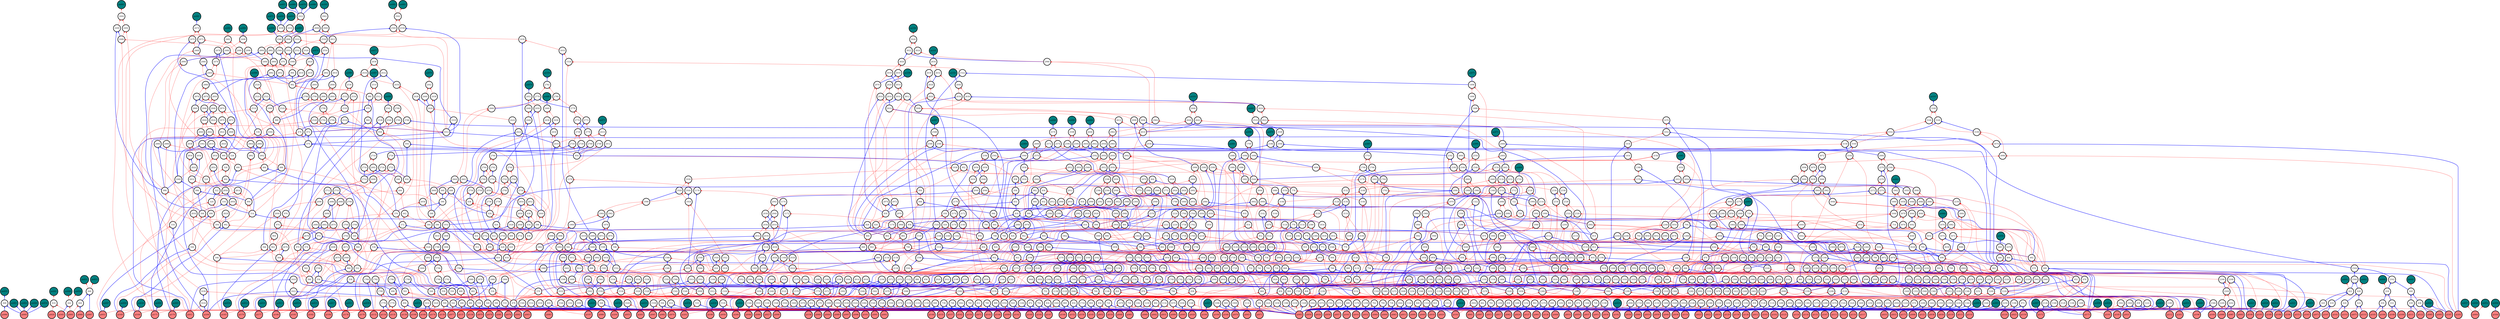 digraph aig {
"pi000" [shape=circle, height=1, width=1, penwidth=5 style=filled, fillcolor="#ff8080", fontsize=20]
"pi001" [shape=circle, height=1, width=1, penwidth=5 style=filled, fillcolor="#ff8080", fontsize=20]
"pi002" [shape=circle, height=1, width=1, penwidth=5 style=filled, fillcolor="#ff8080", fontsize=20]
"pi003" [shape=circle, height=1, width=1, penwidth=5 style=filled, fillcolor="#ff8080", fontsize=20]
"pi004" [shape=circle, height=1, width=1, penwidth=5 style=filled, fillcolor="#ff8080", fontsize=20]
"pi005" [shape=circle, height=1, width=1, penwidth=5 style=filled, fillcolor="#ff8080", fontsize=20]
"pi006" [shape=circle, height=1, width=1, penwidth=5 style=filled, fillcolor="#ff8080", fontsize=20]
"pi007" [shape=circle, height=1, width=1, penwidth=5 style=filled, fillcolor="#ff8080", fontsize=20]
"pi008" [shape=circle, height=1, width=1, penwidth=5 style=filled, fillcolor="#ff8080", fontsize=20]
"pi009" [shape=circle, height=1, width=1, penwidth=5 style=filled, fillcolor="#ff8080", fontsize=20]
"pi010" [shape=circle, height=1, width=1, penwidth=5 style=filled, fillcolor="#ff8080", fontsize=20]
"pi011" [shape=circle, height=1, width=1, penwidth=5 style=filled, fillcolor="#ff8080", fontsize=20]
"pi012" [shape=circle, height=1, width=1, penwidth=5 style=filled, fillcolor="#ff8080", fontsize=20]
"pi013" [shape=circle, height=1, width=1, penwidth=5 style=filled, fillcolor="#ff8080", fontsize=20]
"pi014" [shape=circle, height=1, width=1, penwidth=5 style=filled, fillcolor="#ff8080", fontsize=20]
"pi015" [shape=circle, height=1, width=1, penwidth=5 style=filled, fillcolor="#ff8080", fontsize=20]
"pi016" [shape=circle, height=1, width=1, penwidth=5 style=filled, fillcolor="#ff8080", fontsize=20]
"pi017" [shape=circle, height=1, width=1, penwidth=5 style=filled, fillcolor="#ff8080", fontsize=20]
"pi018" [shape=circle, height=1, width=1, penwidth=5 style=filled, fillcolor="#ff8080", fontsize=20]
"pi019" [shape=circle, height=1, width=1, penwidth=5 style=filled, fillcolor="#ff8080", fontsize=20]
"pi020" [shape=circle, height=1, width=1, penwidth=5 style=filled, fillcolor="#ff8080", fontsize=20]
"pi021" [shape=circle, height=1, width=1, penwidth=5 style=filled, fillcolor="#ff8080", fontsize=20]
"pi022" [shape=circle, height=1, width=1, penwidth=5 style=filled, fillcolor="#ff8080", fontsize=20]
"pi023" [shape=circle, height=1, width=1, penwidth=5 style=filled, fillcolor="#ff8080", fontsize=20]
"pi024" [shape=circle, height=1, width=1, penwidth=5 style=filled, fillcolor="#ff8080", fontsize=20]
"pi025" [shape=circle, height=1, width=1, penwidth=5 style=filled, fillcolor="#ff8080", fontsize=20]
"pi026" [shape=circle, height=1, width=1, penwidth=5 style=filled, fillcolor="#ff8080", fontsize=20]
"pi027" [shape=circle, height=1, width=1, penwidth=5 style=filled, fillcolor="#ff8080", fontsize=20]
"pi028" [shape=circle, height=1, width=1, penwidth=5 style=filled, fillcolor="#ff8080", fontsize=20]
"pi029" [shape=circle, height=1, width=1, penwidth=5 style=filled, fillcolor="#ff8080", fontsize=20]
"pi030" [shape=circle, height=1, width=1, penwidth=5 style=filled, fillcolor="#ff8080", fontsize=20]
"pi031" [shape=circle, height=1, width=1, penwidth=5 style=filled, fillcolor="#ff8080", fontsize=20]
"pi032" [shape=circle, height=1, width=1, penwidth=5 style=filled, fillcolor="#ff8080", fontsize=20]
"pi033" [shape=circle, height=1, width=1, penwidth=5 style=filled, fillcolor="#ff8080", fontsize=20]
"pi034" [shape=circle, height=1, width=1, penwidth=5 style=filled, fillcolor="#ff8080", fontsize=20]
"pi035" [shape=circle, height=1, width=1, penwidth=5 style=filled, fillcolor="#ff8080", fontsize=20]
"pi036" [shape=circle, height=1, width=1, penwidth=5 style=filled, fillcolor="#ff8080", fontsize=20]
"pi037" [shape=circle, height=1, width=1, penwidth=5 style=filled, fillcolor="#ff8080", fontsize=20]
"pi038" [shape=circle, height=1, width=1, penwidth=5 style=filled, fillcolor="#ff8080", fontsize=20]
"pi039" [shape=circle, height=1, width=1, penwidth=5 style=filled, fillcolor="#ff8080", fontsize=20]
"pi040" [shape=circle, height=1, width=1, penwidth=5 style=filled, fillcolor="#ff8080", fontsize=20]
"pi041" [shape=circle, height=1, width=1, penwidth=5 style=filled, fillcolor="#ff8080", fontsize=20]
"pi042" [shape=circle, height=1, width=1, penwidth=5 style=filled, fillcolor="#ff8080", fontsize=20]
"pi043" [shape=circle, height=1, width=1, penwidth=5 style=filled, fillcolor="#ff8080", fontsize=20]
"pi044" [shape=circle, height=1, width=1, penwidth=5 style=filled, fillcolor="#ff8080", fontsize=20]
"pi045" [shape=circle, height=1, width=1, penwidth=5 style=filled, fillcolor="#ff8080", fontsize=20]
"pi046" [shape=circle, height=1, width=1, penwidth=5 style=filled, fillcolor="#ff8080", fontsize=20]
"pi047" [shape=circle, height=1, width=1, penwidth=5 style=filled, fillcolor="#ff8080", fontsize=20]
"pi048" [shape=circle, height=1, width=1, penwidth=5 style=filled, fillcolor="#ff8080", fontsize=20]
"pi049" [shape=circle, height=1, width=1, penwidth=5 style=filled, fillcolor="#ff8080", fontsize=20]
"pi050" [shape=circle, height=1, width=1, penwidth=5 style=filled, fillcolor="#ff8080", fontsize=20]
"pi051" [shape=circle, height=1, width=1, penwidth=5 style=filled, fillcolor="#ff8080", fontsize=20]
"pi052" [shape=circle, height=1, width=1, penwidth=5 style=filled, fillcolor="#ff8080", fontsize=20]
"pi053" [shape=circle, height=1, width=1, penwidth=5 style=filled, fillcolor="#ff8080", fontsize=20]
"pi054" [shape=circle, height=1, width=1, penwidth=5 style=filled, fillcolor="#ff8080", fontsize=20]
"pi055" [shape=circle, height=1, width=1, penwidth=5 style=filled, fillcolor="#ff8080", fontsize=20]
"pi056" [shape=circle, height=1, width=1, penwidth=5 style=filled, fillcolor="#ff8080", fontsize=20]
"pi057" [shape=circle, height=1, width=1, penwidth=5 style=filled, fillcolor="#ff8080", fontsize=20]
"pi058" [shape=circle, height=1, width=1, penwidth=5 style=filled, fillcolor="#ff8080", fontsize=20]
"pi059" [shape=circle, height=1, width=1, penwidth=5 style=filled, fillcolor="#ff8080", fontsize=20]
"pi060" [shape=circle, height=1, width=1, penwidth=5 style=filled, fillcolor="#ff8080", fontsize=20]
"pi061" [shape=circle, height=1, width=1, penwidth=5 style=filled, fillcolor="#ff8080", fontsize=20]
"pi062" [shape=circle, height=1, width=1, penwidth=5 style=filled, fillcolor="#ff8080", fontsize=20]
"pi063" [shape=circle, height=1, width=1, penwidth=5 style=filled, fillcolor="#ff8080", fontsize=20]
"pi064" [shape=circle, height=1, width=1, penwidth=5 style=filled, fillcolor="#ff8080", fontsize=20]
"pi065" [shape=circle, height=1, width=1, penwidth=5 style=filled, fillcolor="#ff8080", fontsize=20]
"pi066" [shape=circle, height=1, width=1, penwidth=5 style=filled, fillcolor="#ff8080", fontsize=20]
"pi067" [shape=circle, height=1, width=1, penwidth=5 style=filled, fillcolor="#ff8080", fontsize=20]
"pi068" [shape=circle, height=1, width=1, penwidth=5 style=filled, fillcolor="#ff8080", fontsize=20]
"pi069" [shape=circle, height=1, width=1, penwidth=5 style=filled, fillcolor="#ff8080", fontsize=20]
"pi070" [shape=circle, height=1, width=1, penwidth=5 style=filled, fillcolor="#ff8080", fontsize=20]
"pi071" [shape=circle, height=1, width=1, penwidth=5 style=filled, fillcolor="#ff8080", fontsize=20]
"pi072" [shape=circle, height=1, width=1, penwidth=5 style=filled, fillcolor="#ff8080", fontsize=20]
"pi073" [shape=circle, height=1, width=1, penwidth=5 style=filled, fillcolor="#ff8080", fontsize=20]
"pi074" [shape=circle, height=1, width=1, penwidth=5 style=filled, fillcolor="#ff8080", fontsize=20]
"pi075" [shape=circle, height=1, width=1, penwidth=5 style=filled, fillcolor="#ff8080", fontsize=20]
"pi076" [shape=circle, height=1, width=1, penwidth=5 style=filled, fillcolor="#ff8080", fontsize=20]
"pi077" [shape=circle, height=1, width=1, penwidth=5 style=filled, fillcolor="#ff8080", fontsize=20]
"pi078" [shape=circle, height=1, width=1, penwidth=5 style=filled, fillcolor="#ff8080", fontsize=20]
"pi079" [shape=circle, height=1, width=1, penwidth=5 style=filled, fillcolor="#ff8080", fontsize=20]
"pi080" [shape=circle, height=1, width=1, penwidth=5 style=filled, fillcolor="#ff8080", fontsize=20]
"pi081" [shape=circle, height=1, width=1, penwidth=5 style=filled, fillcolor="#ff8080", fontsize=20]
"pi082" [shape=circle, height=1, width=1, penwidth=5 style=filled, fillcolor="#ff8080", fontsize=20]
"pi083" [shape=circle, height=1, width=1, penwidth=5 style=filled, fillcolor="#ff8080", fontsize=20]
"pi084" [shape=circle, height=1, width=1, penwidth=5 style=filled, fillcolor="#ff8080", fontsize=20]
"pi085" [shape=circle, height=1, width=1, penwidth=5 style=filled, fillcolor="#ff8080", fontsize=20]
"pi086" [shape=circle, height=1, width=1, penwidth=5 style=filled, fillcolor="#ff8080", fontsize=20]
"pi087" [shape=circle, height=1, width=1, penwidth=5 style=filled, fillcolor="#ff8080", fontsize=20]
"pi088" [shape=circle, height=1, width=1, penwidth=5 style=filled, fillcolor="#ff8080", fontsize=20]
"pi089" [shape=circle, height=1, width=1, penwidth=5 style=filled, fillcolor="#ff8080", fontsize=20]
"pi090" [shape=circle, height=1, width=1, penwidth=5 style=filled, fillcolor="#ff8080", fontsize=20]
"pi091" [shape=circle, height=1, width=1, penwidth=5 style=filled, fillcolor="#ff8080", fontsize=20]
"pi092" [shape=circle, height=1, width=1, penwidth=5 style=filled, fillcolor="#ff8080", fontsize=20]
"pi093" [shape=circle, height=1, width=1, penwidth=5 style=filled, fillcolor="#ff8080", fontsize=20]
"pi094" [shape=circle, height=1, width=1, penwidth=5 style=filled, fillcolor="#ff8080", fontsize=20]
"pi095" [shape=circle, height=1, width=1, penwidth=5 style=filled, fillcolor="#ff8080", fontsize=20]
"pi096" [shape=circle, height=1, width=1, penwidth=5 style=filled, fillcolor="#ff8080", fontsize=20]
"pi097" [shape=circle, height=1, width=1, penwidth=5 style=filled, fillcolor="#ff8080", fontsize=20]
"pi098" [shape=circle, height=1, width=1, penwidth=5 style=filled, fillcolor="#ff8080", fontsize=20]
"pi099" [shape=circle, height=1, width=1, penwidth=5 style=filled, fillcolor="#ff8080", fontsize=20]
"pi100" [shape=circle, height=1, width=1, penwidth=5 style=filled, fillcolor="#ff8080", fontsize=20]
"pi101" [shape=circle, height=1, width=1, penwidth=5 style=filled, fillcolor="#ff8080", fontsize=20]
"pi102" [shape=circle, height=1, width=1, penwidth=5 style=filled, fillcolor="#ff8080", fontsize=20]
"pi103" [shape=circle, height=1, width=1, penwidth=5 style=filled, fillcolor="#ff8080", fontsize=20]
"pi104" [shape=circle, height=1, width=1, penwidth=5 style=filled, fillcolor="#ff8080", fontsize=20]
"pi105" [shape=circle, height=1, width=1, penwidth=5 style=filled, fillcolor="#ff8080", fontsize=20]
"pi106" [shape=circle, height=1, width=1, penwidth=5 style=filled, fillcolor="#ff8080", fontsize=20]
"pi107" [shape=circle, height=1, width=1, penwidth=5 style=filled, fillcolor="#ff8080", fontsize=20]
"pi108" [shape=circle, height=1, width=1, penwidth=5 style=filled, fillcolor="#ff8080", fontsize=20]
"pi109" [shape=circle, height=1, width=1, penwidth=5 style=filled, fillcolor="#ff8080", fontsize=20]
"pi110" [shape=circle, height=1, width=1, penwidth=5 style=filled, fillcolor="#ff8080", fontsize=20]
"pi111" [shape=circle, height=1, width=1, penwidth=5 style=filled, fillcolor="#ff8080", fontsize=20]
"pi112" [shape=circle, height=1, width=1, penwidth=5 style=filled, fillcolor="#ff8080", fontsize=20]
"pi113" [shape=circle, height=1, width=1, penwidth=5 style=filled, fillcolor="#ff8080", fontsize=20]
"pi114" [shape=circle, height=1, width=1, penwidth=5 style=filled, fillcolor="#ff8080", fontsize=20]
"pi115" [shape=circle, height=1, width=1, penwidth=5 style=filled, fillcolor="#ff8080", fontsize=20]
"pi116" [shape=circle, height=1, width=1, penwidth=5 style=filled, fillcolor="#ff8080", fontsize=20]
"pi117" [shape=circle, height=1, width=1, penwidth=5 style=filled, fillcolor="#ff8080", fontsize=20]
"pi118" [shape=circle, height=1, width=1, penwidth=5 style=filled, fillcolor="#ff8080", fontsize=20]
"pi119" [shape=circle, height=1, width=1, penwidth=5 style=filled, fillcolor="#ff8080", fontsize=20]
"pi120" [shape=circle, height=1, width=1, penwidth=5 style=filled, fillcolor="#ff8080", fontsize=20]
"pi121" [shape=circle, height=1, width=1, penwidth=5 style=filled, fillcolor="#ff8080", fontsize=20]
"pi122" [shape=circle, height=1, width=1, penwidth=5 style=filled, fillcolor="#ff8080", fontsize=20]
"pi123" [shape=circle, height=1, width=1, penwidth=5 style=filled, fillcolor="#ff8080", fontsize=20]
"pi124" [shape=circle, height=1, width=1, penwidth=5 style=filled, fillcolor="#ff8080", fontsize=20]
"pi125" [shape=circle, height=1, width=1, penwidth=5 style=filled, fillcolor="#ff8080", fontsize=20]
"pi126" [shape=circle, height=1, width=1, penwidth=5 style=filled, fillcolor="#ff8080", fontsize=20]
"pi127" [shape=circle, height=1, width=1, penwidth=5 style=filled, fillcolor="#ff8080", fontsize=20]
"pi128" [shape=circle, height=1, width=1, penwidth=5 style=filled, fillcolor="#ff8080", fontsize=20]
"pi129" [shape=circle, height=1, width=1, penwidth=5 style=filled, fillcolor="#ff8080", fontsize=20]
"pi130" [shape=circle, height=1, width=1, penwidth=5 style=filled, fillcolor="#ff8080", fontsize=20]
"pi131" [shape=circle, height=1, width=1, penwidth=5 style=filled, fillcolor="#ff8080", fontsize=20]
"pi132" [shape=circle, height=1, width=1, penwidth=5 style=filled, fillcolor="#ff8080", fontsize=20]
"pi133" [shape=circle, height=1, width=1, penwidth=5 style=filled, fillcolor="#ff8080", fontsize=20]
"pi134" [shape=circle, height=1, width=1, penwidth=5 style=filled, fillcolor="#ff8080", fontsize=20]
"pi135" [shape=circle, height=1, width=1, penwidth=5 style=filled, fillcolor="#ff8080", fontsize=20]
"pi136" [shape=circle, height=1, width=1, penwidth=5 style=filled, fillcolor="#ff8080", fontsize=20]
"pi137" [shape=circle, height=1, width=1, penwidth=5 style=filled, fillcolor="#ff8080", fontsize=20]
"pi138" [shape=circle, height=1, width=1, penwidth=5 style=filled, fillcolor="#ff8080", fontsize=20]
"pi139" [shape=circle, height=1, width=1, penwidth=5 style=filled, fillcolor="#ff8080", fontsize=20]
"pi140" [shape=circle, height=1, width=1, penwidth=5 style=filled, fillcolor="#ff8080", fontsize=20]
"pi141" [shape=circle, height=1, width=1, penwidth=5 style=filled, fillcolor="#ff8080", fontsize=20]
"pi142" [shape=circle, height=1, width=1, penwidth=5 style=filled, fillcolor="#ff8080", fontsize=20]
"pi143" [shape=circle, height=1, width=1, penwidth=5 style=filled, fillcolor="#ff8080", fontsize=20]
"pi144" [shape=circle, height=1, width=1, penwidth=5 style=filled, fillcolor="#ff8080", fontsize=20]
"pi145" [shape=circle, height=1, width=1, penwidth=5 style=filled, fillcolor="#ff8080", fontsize=20]
"pi146" [shape=circle, height=1, width=1, penwidth=5 style=filled, fillcolor="#ff8080", fontsize=20]
"pi147" [shape=circle, height=1, width=1, penwidth=5 style=filled, fillcolor="#ff8080", fontsize=20]
"pi148" [shape=circle, height=1, width=1, penwidth=5 style=filled, fillcolor="#ff8080", fontsize=20]
"pi149" [shape=circle, height=1, width=1, penwidth=5 style=filled, fillcolor="#ff8080", fontsize=20]
"pi150" [shape=circle, height=1, width=1, penwidth=5 style=filled, fillcolor="#ff8080", fontsize=20]
"pi151" [shape=circle, height=1, width=1, penwidth=5 style=filled, fillcolor="#ff8080", fontsize=20]
"pi152" [shape=circle, height=1, width=1, penwidth=5 style=filled, fillcolor="#ff8080", fontsize=20]
"pi153" [shape=circle, height=1, width=1, penwidth=5 style=filled, fillcolor="#ff8080", fontsize=20]
"pi154" [shape=circle, height=1, width=1, penwidth=5 style=filled, fillcolor="#ff8080", fontsize=20]
"pi155" [shape=circle, height=1, width=1, penwidth=5 style=filled, fillcolor="#ff8080", fontsize=20]
"pi156" [shape=circle, height=1, width=1, penwidth=5 style=filled, fillcolor="#ff8080", fontsize=20]
"pi157" [shape=circle, height=1, width=1, penwidth=5 style=filled, fillcolor="#ff8080", fontsize=20]
"pi158" [shape=circle, height=1, width=1, penwidth=5 style=filled, fillcolor="#ff8080", fontsize=20]
"pi159" [shape=circle, height=1, width=1, penwidth=5 style=filled, fillcolor="#ff8080", fontsize=20]
"pi160" [shape=circle, height=1, width=1, penwidth=5 style=filled, fillcolor="#ff8080", fontsize=20]
"pi161" [shape=circle, height=1, width=1, penwidth=5 style=filled, fillcolor="#ff8080", fontsize=20]
"pi162" [shape=circle, height=1, width=1, penwidth=5 style=filled, fillcolor="#ff8080", fontsize=20]
"pi163" [shape=circle, height=1, width=1, penwidth=5 style=filled, fillcolor="#ff8080", fontsize=20]
"pi164" [shape=circle, height=1, width=1, penwidth=5 style=filled, fillcolor="#ff8080", fontsize=20]
"pi165" [shape=circle, height=1, width=1, penwidth=5 style=filled, fillcolor="#ff8080", fontsize=20]
"pi166" [shape=circle, height=1, width=1, penwidth=5 style=filled, fillcolor="#ff8080", fontsize=20]
"pi167" [shape=circle, height=1, width=1, penwidth=5 style=filled, fillcolor="#ff8080", fontsize=20]
"pi168" [shape=circle, height=1, width=1, penwidth=5 style=filled, fillcolor="#ff8080", fontsize=20]
"pi169" [shape=circle, height=1, width=1, penwidth=5 style=filled, fillcolor="#ff8080", fontsize=20]
"pi170" [shape=circle, height=1, width=1, penwidth=5 style=filled, fillcolor="#ff8080", fontsize=20]
"pi171" [shape=circle, height=1, width=1, penwidth=5 style=filled, fillcolor="#ff8080", fontsize=20]
"pi172" [shape=circle, height=1, width=1, penwidth=5 style=filled, fillcolor="#ff8080", fontsize=20]
"pi173" [shape=circle, height=1, width=1, penwidth=5 style=filled, fillcolor="#ff8080", fontsize=20]
"pi174" [shape=circle, height=1, width=1, penwidth=5 style=filled, fillcolor="#ff8080", fontsize=20]
"pi175" [shape=circle, height=1, width=1, penwidth=5 style=filled, fillcolor="#ff8080", fontsize=20]
"pi176" [shape=circle, height=1, width=1, penwidth=5 style=filled, fillcolor="#ff8080", fontsize=20]
"pi177" [shape=circle, height=1, width=1, penwidth=5 style=filled, fillcolor="#ff8080", fontsize=20]
"pi178" [shape=circle, height=1, width=1, penwidth=5 style=filled, fillcolor="#ff8080", fontsize=20]
"pi179" [shape=circle, height=1, width=1, penwidth=5 style=filled, fillcolor="#ff8080", fontsize=20]
"pi180" [shape=circle, height=1, width=1, penwidth=5 style=filled, fillcolor="#ff8080", fontsize=20]
"pi181" [shape=circle, height=1, width=1, penwidth=5 style=filled, fillcolor="#ff8080", fontsize=20]
"pi182" [shape=circle, height=1, width=1, penwidth=5 style=filled, fillcolor="#ff8080", fontsize=20]
"pi183" [shape=circle, height=1, width=1, penwidth=5 style=filled, fillcolor="#ff8080", fontsize=20]
"pi184" [shape=circle, height=1, width=1, penwidth=5 style=filled, fillcolor="#ff8080", fontsize=20]
"pi185" [shape=circle, height=1, width=1, penwidth=5 style=filled, fillcolor="#ff8080", fontsize=20]
"pi186" [shape=circle, height=1, width=1, penwidth=5 style=filled, fillcolor="#ff8080", fontsize=20]
"pi187" [shape=circle, height=1, width=1, penwidth=5 style=filled, fillcolor="#ff8080", fontsize=20]
"pi188" [shape=circle, height=1, width=1, penwidth=5 style=filled, fillcolor="#ff8080", fontsize=20]
"pi189" [shape=circle, height=1, width=1, penwidth=5 style=filled, fillcolor="#ff8080", fontsize=20]
"pi190" [shape=circle, height=1, width=1, penwidth=5 style=filled, fillcolor="#ff8080", fontsize=20]
"pi191" [shape=circle, height=1, width=1, penwidth=5 style=filled, fillcolor="#ff8080", fontsize=20]
"pi192" [shape=circle, height=1, width=1, penwidth=5 style=filled, fillcolor="#ff8080", fontsize=20]
"pi193" [shape=circle, height=1, width=1, penwidth=5 style=filled, fillcolor="#ff8080", fontsize=20]
"pi194" [shape=circle, height=1, width=1, penwidth=5 style=filled, fillcolor="#ff8080", fontsize=20]
"pi195" [shape=circle, height=1, width=1, penwidth=5 style=filled, fillcolor="#ff8080", fontsize=20]
"pi196" [shape=circle, height=1, width=1, penwidth=5 style=filled, fillcolor="#ff8080", fontsize=20]
"pi197" [shape=circle, height=1, width=1, penwidth=5 style=filled, fillcolor="#ff8080", fontsize=20]
"pi198" [shape=circle, height=1, width=1, penwidth=5 style=filled, fillcolor="#ff8080", fontsize=20]
"pi199" [shape=circle, height=1, width=1, penwidth=5 style=filled, fillcolor="#ff8080", fontsize=20]
"pi200" [shape=circle, height=1, width=1, penwidth=5 style=filled, fillcolor="#ff8080", fontsize=20]
"pi201" [shape=circle, height=1, width=1, penwidth=5 style=filled, fillcolor="#ff8080", fontsize=20]
"pi202" [shape=circle, height=1, width=1, penwidth=5 style=filled, fillcolor="#ff8080", fontsize=20]
"pi203" [shape=circle, height=1, width=1, penwidth=5 style=filled, fillcolor="#ff8080", fontsize=20]
"pi204" [shape=circle, height=1, width=1, penwidth=5 style=filled, fillcolor="#ff8080", fontsize=20]
"pi205" [shape=circle, height=1, width=1, penwidth=5 style=filled, fillcolor="#ff8080", fontsize=20]
"pi206" [shape=circle, height=1, width=1, penwidth=5 style=filled, fillcolor="#ff8080", fontsize=20]
"416" [shape=circle, height=1, width=1, penwidth=5 style=filled, fillcolor="#ffffff", fontsize=20]
"418" [shape=circle, height=1, width=1, penwidth=5 style=filled, fillcolor="#ffffff", fontsize=20]
"420" [shape=circle, height=1, width=1, penwidth=5 style=filled, fillcolor="#ffffff", fontsize=20]
"422" [shape=circle, height=1, width=1, penwidth=5 style=filled, fillcolor="#ffffff", fontsize=20]
"424" [shape=circle, height=1, width=1, penwidth=5 style=filled, fillcolor="#ffffff", fontsize=20]
"426" [shape=circle, height=1, width=1, penwidth=5 style=filled, fillcolor="#ffffff", fontsize=20]
"428" [shape=circle, height=1, width=1, penwidth=5 style=filled, fillcolor="#ffffff", fontsize=20]
"430" [shape=circle, height=1, width=1, penwidth=5 style=filled, fillcolor="#ffffff", fontsize=20]
"432" [shape=circle, height=1, width=1, penwidth=5 style=filled, fillcolor="#ffffff", fontsize=20]
"434" [shape=circle, height=1, width=1, penwidth=5 style=filled, fillcolor="#ffffff", fontsize=20]
"436" [shape=circle, height=1, width=1, penwidth=5 style=filled, fillcolor="#ffffff", fontsize=20]
"438" [shape=circle, height=1, width=1, penwidth=5 style=filled, fillcolor="#ffffff", fontsize=20]
"440" [shape=circle, height=1, width=1, penwidth=5 style=filled, fillcolor="#ffffff", fontsize=20]
"442" [shape=circle, height=1, width=1, penwidth=5 style=filled, fillcolor="#ffffff", fontsize=20]
"444" [shape=circle, height=1, width=1, penwidth=5 style=filled, fillcolor="#ffffff", fontsize=20]
"446" [shape=circle, height=1, width=1, penwidth=5 style=filled, fillcolor="#ffffff", fontsize=20]
"448" [shape=circle, height=1, width=1, penwidth=5 style=filled, fillcolor="#ffffff", fontsize=20]
"450" [shape=circle, height=1, width=1, penwidth=5 style=filled, fillcolor="#ffffff", fontsize=20]
"452" [shape=circle, height=1, width=1, penwidth=5 style=filled, fillcolor="#ffffff", fontsize=20]
"454" [shape=circle, height=1, width=1, penwidth=5 style=filled, fillcolor="#ffffff", fontsize=20]
"456" [shape=circle, height=1, width=1, penwidth=5 style=filled, fillcolor="#ffffff", fontsize=20]
"458" [shape=circle, height=1, width=1, penwidth=5 style=filled, fillcolor="#ffffff", fontsize=20]
"460" [shape=circle, height=1, width=1, penwidth=5 style=filled, fillcolor="#ffffff", fontsize=20]
"462" [shape=circle, height=1, width=1, penwidth=5 style=filled, fillcolor="#ffffff", fontsize=20]
"464" [shape=circle, height=1, width=1, penwidth=5 style=filled, fillcolor="#ffffff", fontsize=20]
"466" [shape=circle, height=1, width=1, penwidth=5 style=filled, fillcolor="#ffffff", fontsize=20]
"468" [shape=circle, height=1, width=1, penwidth=5 style=filled, fillcolor="#ffffff", fontsize=20]
"470" [shape=circle, height=1, width=1, penwidth=5 style=filled, fillcolor="#ffffff", fontsize=20]
"472" [shape=circle, height=1, width=1, penwidth=5 style=filled, fillcolor="#ffffff", fontsize=20]
"474" [shape=circle, height=1, width=1, penwidth=5 style=filled, fillcolor="#ffffff", fontsize=20]
"476" [shape=circle, height=1, width=1, penwidth=5 style=filled, fillcolor="#ffffff", fontsize=20]
"478" [shape=circle, height=1, width=1, penwidth=5 style=filled, fillcolor="#ffffff", fontsize=20]
"480" [shape=circle, height=1, width=1, penwidth=5 style=filled, fillcolor="#ffffff", fontsize=20]
"482" [shape=circle, height=1, width=1, penwidth=5 style=filled, fillcolor="#ffffff", fontsize=20]
"484" [shape=circle, height=1, width=1, penwidth=5 style=filled, fillcolor="#ffffff", fontsize=20]
"486" [shape=circle, height=1, width=1, penwidth=5 style=filled, fillcolor="#ffffff", fontsize=20]
"488" [shape=circle, height=1, width=1, penwidth=5 style=filled, fillcolor="#ffffff", fontsize=20]
"490" [shape=circle, height=1, width=1, penwidth=5 style=filled, fillcolor="#ffffff", fontsize=20]
"492" [shape=circle, height=1, width=1, penwidth=5 style=filled, fillcolor="#ffffff", fontsize=20]
"494" [shape=circle, height=1, width=1, penwidth=5 style=filled, fillcolor="#ffffff", fontsize=20]
"496" [shape=circle, height=1, width=1, penwidth=5 style=filled, fillcolor="#ffffff", fontsize=20]
"498" [shape=circle, height=1, width=1, penwidth=5 style=filled, fillcolor="#ffffff", fontsize=20]
"500" [shape=circle, height=1, width=1, penwidth=5 style=filled, fillcolor="#ffffff", fontsize=20]
"502" [shape=circle, height=1, width=1, penwidth=5 style=filled, fillcolor="#ffffff", fontsize=20]
"504" [shape=circle, height=1, width=1, penwidth=5 style=filled, fillcolor="#ffffff", fontsize=20]
"506" [shape=circle, height=1, width=1, penwidth=5 style=filled, fillcolor="#ffffff", fontsize=20]
"508" [shape=circle, height=1, width=1, penwidth=5 style=filled, fillcolor="#ffffff", fontsize=20]
"510" [shape=circle, height=1, width=1, penwidth=5 style=filled, fillcolor="#ffffff", fontsize=20]
"512" [shape=circle, height=1, width=1, penwidth=5 style=filled, fillcolor="#ffffff", fontsize=20]
"514" [shape=circle, height=1, width=1, penwidth=5 style=filled, fillcolor="#ffffff", fontsize=20]
"516" [shape=circle, height=1, width=1, penwidth=5 style=filled, fillcolor="#ffffff", fontsize=20]
"518" [shape=circle, height=1, width=1, penwidth=5 style=filled, fillcolor="#ffffff", fontsize=20]
"520" [shape=circle, height=1, width=1, penwidth=5 style=filled, fillcolor="#ffffff", fontsize=20]
"522" [shape=circle, height=1, width=1, penwidth=5 style=filled, fillcolor="#ffffff", fontsize=20]
"524" [shape=circle, height=1, width=1, penwidth=5 style=filled, fillcolor="#ffffff", fontsize=20]
"526" [shape=circle, height=1, width=1, penwidth=5 style=filled, fillcolor="#ffffff", fontsize=20]
"528" [shape=circle, height=1, width=1, penwidth=5 style=filled, fillcolor="#ffffff", fontsize=20]
"530" [shape=circle, height=1, width=1, penwidth=5 style=filled, fillcolor="#ffffff", fontsize=20]
"532" [shape=circle, height=1, width=1, penwidth=5 style=filled, fillcolor="#ffffff", fontsize=20]
"534" [shape=circle, height=1, width=1, penwidth=5 style=filled, fillcolor="#ffffff", fontsize=20]
"536" [shape=circle, height=1, width=1, penwidth=5 style=filled, fillcolor="#ffffff", fontsize=20]
"538" [shape=circle, height=1, width=1, penwidth=5 style=filled, fillcolor="#ffffff", fontsize=20]
"540" [shape=circle, height=1, width=1, penwidth=5 style=filled, fillcolor="#ffffff", fontsize=20]
"542" [shape=circle, height=1, width=1, penwidth=5 style=filled, fillcolor="#ffffff", fontsize=20]
"544" [shape=circle, height=1, width=1, penwidth=5 style=filled, fillcolor="#ffffff", fontsize=20]
"546" [shape=circle, height=1, width=1, penwidth=5 style=filled, fillcolor="#ffffff", fontsize=20]
"548" [shape=circle, height=1, width=1, penwidth=5 style=filled, fillcolor="#ffffff", fontsize=20]
"550" [shape=circle, height=1, width=1, penwidth=5 style=filled, fillcolor="#ffffff", fontsize=20]
"552" [shape=circle, height=1, width=1, penwidth=5 style=filled, fillcolor="#ffffff", fontsize=20]
"554" [shape=circle, height=1, width=1, penwidth=5 style=filled, fillcolor="#ffffff", fontsize=20]
"556" [shape=circle, height=1, width=1, penwidth=5 style=filled, fillcolor="#ffffff", fontsize=20]
"558" [shape=circle, height=1, width=1, penwidth=5 style=filled, fillcolor="#ffffff", fontsize=20]
"560" [shape=circle, height=1, width=1, penwidth=5 style=filled, fillcolor="#ffffff", fontsize=20]
"562" [shape=circle, height=1, width=1, penwidth=5 style=filled, fillcolor="#ffffff", fontsize=20]
"564" [shape=circle, height=1, width=1, penwidth=5 style=filled, fillcolor="#ffffff", fontsize=20]
"566" [shape=circle, height=1, width=1, penwidth=5 style=filled, fillcolor="#ffffff", fontsize=20]
"568" [shape=circle, height=1, width=1, penwidth=5 style=filled, fillcolor="#ffffff", fontsize=20]
"570" [shape=circle, height=1, width=1, penwidth=5 style=filled, fillcolor="#ffffff", fontsize=20]
"572" [shape=circle, height=1, width=1, penwidth=5 style=filled, fillcolor="#ffffff", fontsize=20]
"574" [shape=circle, height=1, width=1, penwidth=5 style=filled, fillcolor="#ffffff", fontsize=20]
"576" [shape=circle, height=1, width=1, penwidth=5 style=filled, fillcolor="#ffffff", fontsize=20]
"578" [shape=circle, height=1, width=1, penwidth=5 style=filled, fillcolor="#ffffff", fontsize=20]
"580" [shape=circle, height=1, width=1, penwidth=5 style=filled, fillcolor="#ffffff", fontsize=20]
"582" [shape=circle, height=1, width=1, penwidth=5 style=filled, fillcolor="#ffffff", fontsize=20]
"584" [shape=circle, height=1, width=1, penwidth=5 style=filled, fillcolor="#ffffff", fontsize=20]
"586" [shape=circle, height=1, width=1, penwidth=5 style=filled, fillcolor="#ffffff", fontsize=20]
"588" [shape=circle, height=1, width=1, penwidth=5 style=filled, fillcolor="#ffffff", fontsize=20]
"590" [shape=circle, height=1, width=1, penwidth=5 style=filled, fillcolor="#ffffff", fontsize=20]
"592" [shape=circle, height=1, width=1, penwidth=5 style=filled, fillcolor="#ffffff", fontsize=20]
"594" [shape=circle, height=1, width=1, penwidth=5 style=filled, fillcolor="#ffffff", fontsize=20]
"596" [shape=circle, height=1, width=1, penwidth=5 style=filled, fillcolor="#ffffff", fontsize=20]
"598" [shape=circle, height=1, width=1, penwidth=5 style=filled, fillcolor="#ffffff", fontsize=20]
"600" [shape=circle, height=1, width=1, penwidth=5 style=filled, fillcolor="#ffffff", fontsize=20]
"602" [shape=circle, height=1, width=1, penwidth=5 style=filled, fillcolor="#ffffff", fontsize=20]
"604" [shape=circle, height=1, width=1, penwidth=5 style=filled, fillcolor="#ffffff", fontsize=20]
"606" [shape=circle, height=1, width=1, penwidth=5 style=filled, fillcolor="#ffffff", fontsize=20]
"608" [shape=circle, height=1, width=1, penwidth=5 style=filled, fillcolor="#ffffff", fontsize=20]
"610" [shape=circle, height=1, width=1, penwidth=5 style=filled, fillcolor="#ffffff", fontsize=20]
"612" [shape=circle, height=1, width=1, penwidth=5 style=filled, fillcolor="#ffffff", fontsize=20]
"614" [shape=circle, height=1, width=1, penwidth=5 style=filled, fillcolor="#ffffff", fontsize=20]
"616" [shape=circle, height=1, width=1, penwidth=5 style=filled, fillcolor="#ffffff", fontsize=20]
"618" [shape=circle, height=1, width=1, penwidth=5 style=filled, fillcolor="#ffffff", fontsize=20]
"620" [shape=circle, height=1, width=1, penwidth=5 style=filled, fillcolor="#ffffff", fontsize=20]
"622" [shape=circle, height=1, width=1, penwidth=5 style=filled, fillcolor="#ffffff", fontsize=20]
"624" [shape=circle, height=1, width=1, penwidth=5 style=filled, fillcolor="#ffffff", fontsize=20]
"626" [shape=circle, height=1, width=1, penwidth=5 style=filled, fillcolor="#ffffff", fontsize=20]
"628" [shape=circle, height=1, width=1, penwidth=5 style=filled, fillcolor="#ffffff", fontsize=20]
"630" [shape=circle, height=1, width=1, penwidth=5 style=filled, fillcolor="#ffffff", fontsize=20]
"632" [shape=circle, height=1, width=1, penwidth=5 style=filled, fillcolor="#ffffff", fontsize=20]
"634" [shape=circle, height=1, width=1, penwidth=5 style=filled, fillcolor="#ffffff", fontsize=20]
"636" [shape=circle, height=1, width=1, penwidth=5 style=filled, fillcolor="#ffffff", fontsize=20]
"638" [shape=circle, height=1, width=1, penwidth=5 style=filled, fillcolor="#ffffff", fontsize=20]
"640" [shape=circle, height=1, width=1, penwidth=5 style=filled, fillcolor="#ffffff", fontsize=20]
"642" [shape=circle, height=1, width=1, penwidth=5 style=filled, fillcolor="#ffffff", fontsize=20]
"644" [shape=circle, height=1, width=1, penwidth=5 style=filled, fillcolor="#ffffff", fontsize=20]
"646" [shape=circle, height=1, width=1, penwidth=5 style=filled, fillcolor="#ffffff", fontsize=20]
"648" [shape=circle, height=1, width=1, penwidth=5 style=filled, fillcolor="#ffffff", fontsize=20]
"650" [shape=circle, height=1, width=1, penwidth=5 style=filled, fillcolor="#ffffff", fontsize=20]
"652" [shape=circle, height=1, width=1, penwidth=5 style=filled, fillcolor="#ffffff", fontsize=20]
"654" [shape=circle, height=1, width=1, penwidth=5 style=filled, fillcolor="#ffffff", fontsize=20]
"656" [shape=circle, height=1, width=1, penwidth=5 style=filled, fillcolor="#ffffff", fontsize=20]
"658" [shape=circle, height=1, width=1, penwidth=5 style=filled, fillcolor="#ffffff", fontsize=20]
"660" [shape=circle, height=1, width=1, penwidth=5 style=filled, fillcolor="#ffffff", fontsize=20]
"662" [shape=circle, height=1, width=1, penwidth=5 style=filled, fillcolor="#ffffff", fontsize=20]
"664" [shape=circle, height=1, width=1, penwidth=5 style=filled, fillcolor="#ffffff", fontsize=20]
"666" [shape=circle, height=1, width=1, penwidth=5 style=filled, fillcolor="#ffffff", fontsize=20]
"668" [shape=circle, height=1, width=1, penwidth=5 style=filled, fillcolor="#ffffff", fontsize=20]
"670" [shape=circle, height=1, width=1, penwidth=5 style=filled, fillcolor="#ffffff", fontsize=20]
"672" [shape=circle, height=1, width=1, penwidth=5 style=filled, fillcolor="#ffffff", fontsize=20]
"674" [shape=circle, height=1, width=1, penwidth=5 style=filled, fillcolor="#ffffff", fontsize=20]
"676" [shape=circle, height=1, width=1, penwidth=5 style=filled, fillcolor="#ffffff", fontsize=20]
"678" [shape=circle, height=1, width=1, penwidth=5 style=filled, fillcolor="#ffffff", fontsize=20]
"680" [shape=circle, height=1, width=1, penwidth=5 style=filled, fillcolor="#ffffff", fontsize=20]
"682" [shape=circle, height=1, width=1, penwidth=5 style=filled, fillcolor="#ffffff", fontsize=20]
"684" [shape=circle, height=1, width=1, penwidth=5 style=filled, fillcolor="#ffffff", fontsize=20]
"686" [shape=circle, height=1, width=1, penwidth=5 style=filled, fillcolor="#ffffff", fontsize=20]
"688" [shape=circle, height=1, width=1, penwidth=5 style=filled, fillcolor="#ffffff", fontsize=20]
"690" [shape=circle, height=1, width=1, penwidth=5 style=filled, fillcolor="#ffffff", fontsize=20]
"692" [shape=circle, height=1, width=1, penwidth=5 style=filled, fillcolor="#ffffff", fontsize=20]
"694" [shape=circle, height=1, width=1, penwidth=5 style=filled, fillcolor="#ffffff", fontsize=20]
"696" [shape=circle, height=1, width=1, penwidth=5 style=filled, fillcolor="#ffffff", fontsize=20]
"698" [shape=circle, height=1, width=1, penwidth=5 style=filled, fillcolor="#ffffff", fontsize=20]
"700" [shape=circle, height=1, width=1, penwidth=5 style=filled, fillcolor="#ffffff", fontsize=20]
"702" [shape=circle, height=1, width=1, penwidth=5 style=filled, fillcolor="#ffffff", fontsize=20]
"704" [shape=circle, height=1, width=1, penwidth=5 style=filled, fillcolor="#ffffff", fontsize=20]
"706" [shape=circle, height=1, width=1, penwidth=5 style=filled, fillcolor="#ffffff", fontsize=20]
"708" [shape=circle, height=1, width=1, penwidth=5 style=filled, fillcolor="#ffffff", fontsize=20]
"710" [shape=circle, height=1, width=1, penwidth=5 style=filled, fillcolor="#ffffff", fontsize=20]
"712" [shape=circle, height=1, width=1, penwidth=5 style=filled, fillcolor="#ffffff", fontsize=20]
"714" [shape=circle, height=1, width=1, penwidth=5 style=filled, fillcolor="#ffffff", fontsize=20]
"716" [shape=circle, height=1, width=1, penwidth=5 style=filled, fillcolor="#ffffff", fontsize=20]
"718" [shape=circle, height=1, width=1, penwidth=5 style=filled, fillcolor="#ffffff", fontsize=20]
"720" [shape=circle, height=1, width=1, penwidth=5 style=filled, fillcolor="#ffffff", fontsize=20]
"722" [shape=circle, height=1, width=1, penwidth=5 style=filled, fillcolor="#ffffff", fontsize=20]
"724" [shape=circle, height=1, width=1, penwidth=5 style=filled, fillcolor="#ffffff", fontsize=20]
"726" [shape=circle, height=1, width=1, penwidth=5 style=filled, fillcolor="#ffffff", fontsize=20]
"728" [shape=circle, height=1, width=1, penwidth=5 style=filled, fillcolor="#ffffff", fontsize=20]
"730" [shape=circle, height=1, width=1, penwidth=5 style=filled, fillcolor="#ffffff", fontsize=20]
"732" [shape=circle, height=1, width=1, penwidth=5 style=filled, fillcolor="#ffffff", fontsize=20]
"734" [shape=circle, height=1, width=1, penwidth=5 style=filled, fillcolor="#ffffff", fontsize=20]
"736" [shape=circle, height=1, width=1, penwidth=5 style=filled, fillcolor="#ffffff", fontsize=20]
"738" [shape=circle, height=1, width=1, penwidth=5 style=filled, fillcolor="#ffffff", fontsize=20]
"740" [shape=circle, height=1, width=1, penwidth=5 style=filled, fillcolor="#ffffff", fontsize=20]
"742" [shape=circle, height=1, width=1, penwidth=5 style=filled, fillcolor="#ffffff", fontsize=20]
"744" [shape=circle, height=1, width=1, penwidth=5 style=filled, fillcolor="#ffffff", fontsize=20]
"746" [shape=circle, height=1, width=1, penwidth=5 style=filled, fillcolor="#ffffff", fontsize=20]
"748" [shape=circle, height=1, width=1, penwidth=5 style=filled, fillcolor="#ffffff", fontsize=20]
"750" [shape=circle, height=1, width=1, penwidth=5 style=filled, fillcolor="#ffffff", fontsize=20]
"752" [shape=circle, height=1, width=1, penwidth=5 style=filled, fillcolor="#ffffff", fontsize=20]
"754" [shape=circle, height=1, width=1, penwidth=5 style=filled, fillcolor="#ffffff", fontsize=20]
"756" [shape=circle, height=1, width=1, penwidth=5 style=filled, fillcolor="#ffffff", fontsize=20]
"758" [shape=circle, height=1, width=1, penwidth=5 style=filled, fillcolor="#ffffff", fontsize=20]
"760" [shape=circle, height=1, width=1, penwidth=5 style=filled, fillcolor="#ffffff", fontsize=20]
"762" [shape=circle, height=1, width=1, penwidth=5 style=filled, fillcolor="#ffffff", fontsize=20]
"764" [shape=circle, height=1, width=1, penwidth=5 style=filled, fillcolor="#ffffff", fontsize=20]
"766" [shape=circle, height=1, width=1, penwidth=5 style=filled, fillcolor="#ffffff", fontsize=20]
"768" [shape=circle, height=1, width=1, penwidth=5 style=filled, fillcolor="#ffffff", fontsize=20]
"770" [shape=circle, height=1, width=1, penwidth=5 style=filled, fillcolor="#ffffff", fontsize=20]
"772" [shape=circle, height=1, width=1, penwidth=5 style=filled, fillcolor="#ffffff", fontsize=20]
"774" [shape=circle, height=1, width=1, penwidth=5 style=filled, fillcolor="#ffffff", fontsize=20]
"776" [shape=circle, height=1, width=1, penwidth=5 style=filled, fillcolor="#ffffff", fontsize=20]
"778" [shape=circle, height=1, width=1, penwidth=5 style=filled, fillcolor="#ffffff", fontsize=20]
"780" [shape=circle, height=1, width=1, penwidth=5 style=filled, fillcolor="#ffffff", fontsize=20]
"782" [shape=circle, height=1, width=1, penwidth=5 style=filled, fillcolor="#ffffff", fontsize=20]
"784" [shape=circle, height=1, width=1, penwidth=5 style=filled, fillcolor="#ffffff", fontsize=20]
"786" [shape=circle, height=1, width=1, penwidth=5 style=filled, fillcolor="#ffffff", fontsize=20]
"788" [shape=circle, height=1, width=1, penwidth=5 style=filled, fillcolor="#ffffff", fontsize=20]
"790" [shape=circle, height=1, width=1, penwidth=5 style=filled, fillcolor="#ffffff", fontsize=20]
"792" [shape=circle, height=1, width=1, penwidth=5 style=filled, fillcolor="#ffffff", fontsize=20]
"794" [shape=circle, height=1, width=1, penwidth=5 style=filled, fillcolor="#ffffff", fontsize=20]
"796" [shape=circle, height=1, width=1, penwidth=5 style=filled, fillcolor="#ffffff", fontsize=20]
"798" [shape=circle, height=1, width=1, penwidth=5 style=filled, fillcolor="#ffffff", fontsize=20]
"800" [shape=circle, height=1, width=1, penwidth=5 style=filled, fillcolor="#ffffff", fontsize=20]
"802" [shape=circle, height=1, width=1, penwidth=5 style=filled, fillcolor="#ffffff", fontsize=20]
"804" [shape=circle, height=1, width=1, penwidth=5 style=filled, fillcolor="#ffffff", fontsize=20]
"806" [shape=circle, height=1, width=1, penwidth=5 style=filled, fillcolor="#ffffff", fontsize=20]
"808" [shape=circle, height=1, width=1, penwidth=5 style=filled, fillcolor="#ffffff", fontsize=20]
"810" [shape=circle, height=1, width=1, penwidth=5 style=filled, fillcolor="#ffffff", fontsize=20]
"812" [shape=circle, height=1, width=1, penwidth=5 style=filled, fillcolor="#ffffff", fontsize=20]
"814" [shape=circle, height=1, width=1, penwidth=5 style=filled, fillcolor="#ffffff", fontsize=20]
"816" [shape=circle, height=1, width=1, penwidth=5 style=filled, fillcolor="#ffffff", fontsize=20]
"818" [shape=circle, height=1, width=1, penwidth=5 style=filled, fillcolor="#ffffff", fontsize=20]
"820" [shape=circle, height=1, width=1, penwidth=5 style=filled, fillcolor="#ffffff", fontsize=20]
"822" [shape=circle, height=1, width=1, penwidth=5 style=filled, fillcolor="#ffffff", fontsize=20]
"824" [shape=circle, height=1, width=1, penwidth=5 style=filled, fillcolor="#ffffff", fontsize=20]
"826" [shape=circle, height=1, width=1, penwidth=5 style=filled, fillcolor="#ffffff", fontsize=20]
"828" [shape=circle, height=1, width=1, penwidth=5 style=filled, fillcolor="#ffffff", fontsize=20]
"830" [shape=circle, height=1, width=1, penwidth=5 style=filled, fillcolor="#ffffff", fontsize=20]
"832" [shape=circle, height=1, width=1, penwidth=5 style=filled, fillcolor="#ffffff", fontsize=20]
"834" [shape=circle, height=1, width=1, penwidth=5 style=filled, fillcolor="#ffffff", fontsize=20]
"836" [shape=circle, height=1, width=1, penwidth=5 style=filled, fillcolor="#ffffff", fontsize=20]
"838" [shape=circle, height=1, width=1, penwidth=5 style=filled, fillcolor="#ffffff", fontsize=20]
"840" [shape=circle, height=1, width=1, penwidth=5 style=filled, fillcolor="#ffffff", fontsize=20]
"842" [shape=circle, height=1, width=1, penwidth=5 style=filled, fillcolor="#ffffff", fontsize=20]
"844" [shape=circle, height=1, width=1, penwidth=5 style=filled, fillcolor="#ffffff", fontsize=20]
"846" [shape=circle, height=1, width=1, penwidth=5 style=filled, fillcolor="#ffffff", fontsize=20]
"848" [shape=circle, height=1, width=1, penwidth=5 style=filled, fillcolor="#ffffff", fontsize=20]
"850" [shape=circle, height=1, width=1, penwidth=5 style=filled, fillcolor="#ffffff", fontsize=20]
"852" [shape=circle, height=1, width=1, penwidth=5 style=filled, fillcolor="#ffffff", fontsize=20]
"854" [shape=circle, height=1, width=1, penwidth=5 style=filled, fillcolor="#ffffff", fontsize=20]
"856" [shape=circle, height=1, width=1, penwidth=5 style=filled, fillcolor="#ffffff", fontsize=20]
"858" [shape=circle, height=1, width=1, penwidth=5 style=filled, fillcolor="#ffffff", fontsize=20]
"860" [shape=circle, height=1, width=1, penwidth=5 style=filled, fillcolor="#ffffff", fontsize=20]
"862" [shape=circle, height=1, width=1, penwidth=5 style=filled, fillcolor="#ffffff", fontsize=20]
"864" [shape=circle, height=1, width=1, penwidth=5 style=filled, fillcolor="#ffffff", fontsize=20]
"866" [shape=circle, height=1, width=1, penwidth=5 style=filled, fillcolor="#ffffff", fontsize=20]
"868" [shape=circle, height=1, width=1, penwidth=5 style=filled, fillcolor="#ffffff", fontsize=20]
"870" [shape=circle, height=1, width=1, penwidth=5 style=filled, fillcolor="#ffffff", fontsize=20]
"872" [shape=circle, height=1, width=1, penwidth=5 style=filled, fillcolor="#ffffff", fontsize=20]
"874" [shape=circle, height=1, width=1, penwidth=5 style=filled, fillcolor="#ffffff", fontsize=20]
"876" [shape=circle, height=1, width=1, penwidth=5 style=filled, fillcolor="#ffffff", fontsize=20]
"878" [shape=circle, height=1, width=1, penwidth=5 style=filled, fillcolor="#ffffff", fontsize=20]
"880" [shape=circle, height=1, width=1, penwidth=5 style=filled, fillcolor="#ffffff", fontsize=20]
"882" [shape=circle, height=1, width=1, penwidth=5 style=filled, fillcolor="#ffffff", fontsize=20]
"884" [shape=circle, height=1, width=1, penwidth=5 style=filled, fillcolor="#ffffff", fontsize=20]
"886" [shape=circle, height=1, width=1, penwidth=5 style=filled, fillcolor="#ffffff", fontsize=20]
"888" [shape=circle, height=1, width=1, penwidth=5 style=filled, fillcolor="#ffffff", fontsize=20]
"890" [shape=circle, height=1, width=1, penwidth=5 style=filled, fillcolor="#ffffff", fontsize=20]
"892" [shape=circle, height=1, width=1, penwidth=5 style=filled, fillcolor="#ffffff", fontsize=20]
"894" [shape=circle, height=1, width=1, penwidth=5 style=filled, fillcolor="#ffffff", fontsize=20]
"896" [shape=circle, height=1, width=1, penwidth=5 style=filled, fillcolor="#ffffff", fontsize=20]
"898" [shape=circle, height=1, width=1, penwidth=5 style=filled, fillcolor="#ffffff", fontsize=20]
"900" [shape=circle, height=1, width=1, penwidth=5 style=filled, fillcolor="#ffffff", fontsize=20]
"902" [shape=circle, height=1, width=1, penwidth=5 style=filled, fillcolor="#ffffff", fontsize=20]
"904" [shape=circle, height=1, width=1, penwidth=5 style=filled, fillcolor="#ffffff", fontsize=20]
"906" [shape=circle, height=1, width=1, penwidth=5 style=filled, fillcolor="#ffffff", fontsize=20]
"908" [shape=circle, height=1, width=1, penwidth=5 style=filled, fillcolor="#ffffff", fontsize=20]
"910" [shape=circle, height=1, width=1, penwidth=5 style=filled, fillcolor="#ffffff", fontsize=20]
"912" [shape=circle, height=1, width=1, penwidth=5 style=filled, fillcolor="#ffffff", fontsize=20]
"914" [shape=circle, height=1, width=1, penwidth=5 style=filled, fillcolor="#ffffff", fontsize=20]
"916" [shape=circle, height=1, width=1, penwidth=5 style=filled, fillcolor="#ffffff", fontsize=20]
"918" [shape=circle, height=1, width=1, penwidth=5 style=filled, fillcolor="#ffffff", fontsize=20]
"920" [shape=circle, height=1, width=1, penwidth=5 style=filled, fillcolor="#ffffff", fontsize=20]
"922" [shape=circle, height=1, width=1, penwidth=5 style=filled, fillcolor="#ffffff", fontsize=20]
"924" [shape=circle, height=1, width=1, penwidth=5 style=filled, fillcolor="#ffffff", fontsize=20]
"926" [shape=circle, height=1, width=1, penwidth=5 style=filled, fillcolor="#ffffff", fontsize=20]
"928" [shape=circle, height=1, width=1, penwidth=5 style=filled, fillcolor="#ffffff", fontsize=20]
"930" [shape=circle, height=1, width=1, penwidth=5 style=filled, fillcolor="#ffffff", fontsize=20]
"932" [shape=circle, height=1, width=1, penwidth=5 style=filled, fillcolor="#ffffff", fontsize=20]
"934" [shape=circle, height=1, width=1, penwidth=5 style=filled, fillcolor="#ffffff", fontsize=20]
"936" [shape=circle, height=1, width=1, penwidth=5 style=filled, fillcolor="#ffffff", fontsize=20]
"938" [shape=circle, height=1, width=1, penwidth=5 style=filled, fillcolor="#ffffff", fontsize=20]
"940" [shape=circle, height=1, width=1, penwidth=5 style=filled, fillcolor="#ffffff", fontsize=20]
"942" [shape=circle, height=1, width=1, penwidth=5 style=filled, fillcolor="#ffffff", fontsize=20]
"944" [shape=circle, height=1, width=1, penwidth=5 style=filled, fillcolor="#ffffff", fontsize=20]
"946" [shape=circle, height=1, width=1, penwidth=5 style=filled, fillcolor="#ffffff", fontsize=20]
"948" [shape=circle, height=1, width=1, penwidth=5 style=filled, fillcolor="#ffffff", fontsize=20]
"950" [shape=circle, height=1, width=1, penwidth=5 style=filled, fillcolor="#ffffff", fontsize=20]
"952" [shape=circle, height=1, width=1, penwidth=5 style=filled, fillcolor="#ffffff", fontsize=20]
"954" [shape=circle, height=1, width=1, penwidth=5 style=filled, fillcolor="#ffffff", fontsize=20]
"956" [shape=circle, height=1, width=1, penwidth=5 style=filled, fillcolor="#ffffff", fontsize=20]
"958" [shape=circle, height=1, width=1, penwidth=5 style=filled, fillcolor="#ffffff", fontsize=20]
"960" [shape=circle, height=1, width=1, penwidth=5 style=filled, fillcolor="#ffffff", fontsize=20]
"962" [shape=circle, height=1, width=1, penwidth=5 style=filled, fillcolor="#ffffff", fontsize=20]
"964" [shape=circle, height=1, width=1, penwidth=5 style=filled, fillcolor="#ffffff", fontsize=20]
"966" [shape=circle, height=1, width=1, penwidth=5 style=filled, fillcolor="#ffffff", fontsize=20]
"968" [shape=circle, height=1, width=1, penwidth=5 style=filled, fillcolor="#ffffff", fontsize=20]
"970" [shape=circle, height=1, width=1, penwidth=5 style=filled, fillcolor="#ffffff", fontsize=20]
"972" [shape=circle, height=1, width=1, penwidth=5 style=filled, fillcolor="#ffffff", fontsize=20]
"974" [shape=circle, height=1, width=1, penwidth=5 style=filled, fillcolor="#ffffff", fontsize=20]
"976" [shape=circle, height=1, width=1, penwidth=5 style=filled, fillcolor="#ffffff", fontsize=20]
"978" [shape=circle, height=1, width=1, penwidth=5 style=filled, fillcolor="#ffffff", fontsize=20]
"980" [shape=circle, height=1, width=1, penwidth=5 style=filled, fillcolor="#ffffff", fontsize=20]
"982" [shape=circle, height=1, width=1, penwidth=5 style=filled, fillcolor="#ffffff", fontsize=20]
"984" [shape=circle, height=1, width=1, penwidth=5 style=filled, fillcolor="#ffffff", fontsize=20]
"986" [shape=circle, height=1, width=1, penwidth=5 style=filled, fillcolor="#ffffff", fontsize=20]
"988" [shape=circle, height=1, width=1, penwidth=5 style=filled, fillcolor="#ffffff", fontsize=20]
"990" [shape=circle, height=1, width=1, penwidth=5 style=filled, fillcolor="#ffffff", fontsize=20]
"992" [shape=circle, height=1, width=1, penwidth=5 style=filled, fillcolor="#ffffff", fontsize=20]
"994" [shape=circle, height=1, width=1, penwidth=5 style=filled, fillcolor="#ffffff", fontsize=20]
"996" [shape=circle, height=1, width=1, penwidth=5 style=filled, fillcolor="#ffffff", fontsize=20]
"998" [shape=circle, height=1, width=1, penwidth=5 style=filled, fillcolor="#ffffff", fontsize=20]
"1000" [shape=circle, height=1, width=1, penwidth=5 style=filled, fillcolor="#ffffff", fontsize=20]
"1002" [shape=circle, height=1, width=1, penwidth=5 style=filled, fillcolor="#ffffff", fontsize=20]
"1004" [shape=circle, height=1, width=1, penwidth=5 style=filled, fillcolor="#ffffff", fontsize=20]
"1006" [shape=circle, height=1, width=1, penwidth=5 style=filled, fillcolor="#ffffff", fontsize=20]
"1008" [shape=circle, height=1, width=1, penwidth=5 style=filled, fillcolor="#ffffff", fontsize=20]
"1010" [shape=circle, height=1, width=1, penwidth=5 style=filled, fillcolor="#ffffff", fontsize=20]
"1012" [shape=circle, height=1, width=1, penwidth=5 style=filled, fillcolor="#ffffff", fontsize=20]
"1014" [shape=circle, height=1, width=1, penwidth=5 style=filled, fillcolor="#ffffff", fontsize=20]
"1016" [shape=circle, height=1, width=1, penwidth=5 style=filled, fillcolor="#ffffff", fontsize=20]
"1018" [shape=circle, height=1, width=1, penwidth=5 style=filled, fillcolor="#ffffff", fontsize=20]
"1020" [shape=circle, height=1, width=1, penwidth=5 style=filled, fillcolor="#ffffff", fontsize=20]
"1022" [shape=circle, height=1, width=1, penwidth=5 style=filled, fillcolor="#ffffff", fontsize=20]
"1024" [shape=circle, height=1, width=1, penwidth=5 style=filled, fillcolor="#ffffff", fontsize=20]
"1026" [shape=circle, height=1, width=1, penwidth=5 style=filled, fillcolor="#ffffff", fontsize=20]
"1028" [shape=circle, height=1, width=1, penwidth=5 style=filled, fillcolor="#ffffff", fontsize=20]
"1030" [shape=circle, height=1, width=1, penwidth=5 style=filled, fillcolor="#ffffff", fontsize=20]
"1032" [shape=circle, height=1, width=1, penwidth=5 style=filled, fillcolor="#ffffff", fontsize=20]
"1034" [shape=circle, height=1, width=1, penwidth=5 style=filled, fillcolor="#ffffff", fontsize=20]
"1036" [shape=circle, height=1, width=1, penwidth=5 style=filled, fillcolor="#ffffff", fontsize=20]
"1038" [shape=circle, height=1, width=1, penwidth=5 style=filled, fillcolor="#ffffff", fontsize=20]
"1040" [shape=circle, height=1, width=1, penwidth=5 style=filled, fillcolor="#ffffff", fontsize=20]
"1042" [shape=circle, height=1, width=1, penwidth=5 style=filled, fillcolor="#ffffff", fontsize=20]
"1044" [shape=circle, height=1, width=1, penwidth=5 style=filled, fillcolor="#ffffff", fontsize=20]
"1046" [shape=circle, height=1, width=1, penwidth=5 style=filled, fillcolor="#ffffff", fontsize=20]
"1048" [shape=circle, height=1, width=1, penwidth=5 style=filled, fillcolor="#ffffff", fontsize=20]
"1050" [shape=circle, height=1, width=1, penwidth=5 style=filled, fillcolor="#ffffff", fontsize=20]
"1052" [shape=circle, height=1, width=1, penwidth=5 style=filled, fillcolor="#ffffff", fontsize=20]
"1054" [shape=circle, height=1, width=1, penwidth=5 style=filled, fillcolor="#ffffff", fontsize=20]
"1056" [shape=circle, height=1, width=1, penwidth=5 style=filled, fillcolor="#ffffff", fontsize=20]
"1058" [shape=circle, height=1, width=1, penwidth=5 style=filled, fillcolor="#ffffff", fontsize=20]
"1060" [shape=circle, height=1, width=1, penwidth=5 style=filled, fillcolor="#ffffff", fontsize=20]
"1062" [shape=circle, height=1, width=1, penwidth=5 style=filled, fillcolor="#ffffff", fontsize=20]
"1064" [shape=circle, height=1, width=1, penwidth=5 style=filled, fillcolor="#ffffff", fontsize=20]
"1066" [shape=circle, height=1, width=1, penwidth=5 style=filled, fillcolor="#ffffff", fontsize=20]
"1068" [shape=circle, height=1, width=1, penwidth=5 style=filled, fillcolor="#ffffff", fontsize=20]
"1070" [shape=circle, height=1, width=1, penwidth=5 style=filled, fillcolor="#ffffff", fontsize=20]
"1072" [shape=circle, height=1, width=1, penwidth=5 style=filled, fillcolor="#ffffff", fontsize=20]
"1074" [shape=circle, height=1, width=1, penwidth=5 style=filled, fillcolor="#ffffff", fontsize=20]
"1076" [shape=circle, height=1, width=1, penwidth=5 style=filled, fillcolor="#ffffff", fontsize=20]
"1078" [shape=circle, height=1, width=1, penwidth=5 style=filled, fillcolor="#ffffff", fontsize=20]
"1080" [shape=circle, height=1, width=1, penwidth=5 style=filled, fillcolor="#ffffff", fontsize=20]
"1082" [shape=circle, height=1, width=1, penwidth=5 style=filled, fillcolor="#ffffff", fontsize=20]
"1084" [shape=circle, height=1, width=1, penwidth=5 style=filled, fillcolor="#ffffff", fontsize=20]
"1086" [shape=circle, height=1, width=1, penwidth=5 style=filled, fillcolor="#ffffff", fontsize=20]
"1088" [shape=circle, height=1, width=1, penwidth=5 style=filled, fillcolor="#ffffff", fontsize=20]
"1090" [shape=circle, height=1, width=1, penwidth=5 style=filled, fillcolor="#ffffff", fontsize=20]
"1092" [shape=circle, height=1, width=1, penwidth=5 style=filled, fillcolor="#ffffff", fontsize=20]
"1094" [shape=circle, height=1, width=1, penwidth=5 style=filled, fillcolor="#ffffff", fontsize=20]
"1096" [shape=circle, height=1, width=1, penwidth=5 style=filled, fillcolor="#ffffff", fontsize=20]
"1098" [shape=circle, height=1, width=1, penwidth=5 style=filled, fillcolor="#ffffff", fontsize=20]
"1100" [shape=circle, height=1, width=1, penwidth=5 style=filled, fillcolor="#ffffff", fontsize=20]
"1102" [shape=circle, height=1, width=1, penwidth=5 style=filled, fillcolor="#ffffff", fontsize=20]
"1104" [shape=circle, height=1, width=1, penwidth=5 style=filled, fillcolor="#ffffff", fontsize=20]
"1106" [shape=circle, height=1, width=1, penwidth=5 style=filled, fillcolor="#ffffff", fontsize=20]
"1108" [shape=circle, height=1, width=1, penwidth=5 style=filled, fillcolor="#ffffff", fontsize=20]
"1110" [shape=circle, height=1, width=1, penwidth=5 style=filled, fillcolor="#ffffff", fontsize=20]
"1112" [shape=circle, height=1, width=1, penwidth=5 style=filled, fillcolor="#ffffff", fontsize=20]
"1114" [shape=circle, height=1, width=1, penwidth=5 style=filled, fillcolor="#ffffff", fontsize=20]
"1116" [shape=circle, height=1, width=1, penwidth=5 style=filled, fillcolor="#ffffff", fontsize=20]
"1118" [shape=circle, height=1, width=1, penwidth=5 style=filled, fillcolor="#ffffff", fontsize=20]
"1120" [shape=circle, height=1, width=1, penwidth=5 style=filled, fillcolor="#ffffff", fontsize=20]
"1122" [shape=circle, height=1, width=1, penwidth=5 style=filled, fillcolor="#ffffff", fontsize=20]
"1124" [shape=circle, height=1, width=1, penwidth=5 style=filled, fillcolor="#ffffff", fontsize=20]
"1126" [shape=circle, height=1, width=1, penwidth=5 style=filled, fillcolor="#ffffff", fontsize=20]
"1128" [shape=circle, height=1, width=1, penwidth=5 style=filled, fillcolor="#ffffff", fontsize=20]
"1130" [shape=circle, height=1, width=1, penwidth=5 style=filled, fillcolor="#ffffff", fontsize=20]
"1132" [shape=circle, height=1, width=1, penwidth=5 style=filled, fillcolor="#ffffff", fontsize=20]
"1134" [shape=circle, height=1, width=1, penwidth=5 style=filled, fillcolor="#ffffff", fontsize=20]
"1136" [shape=circle, height=1, width=1, penwidth=5 style=filled, fillcolor="#ffffff", fontsize=20]
"1138" [shape=circle, height=1, width=1, penwidth=5 style=filled, fillcolor="#ffffff", fontsize=20]
"1140" [shape=circle, height=1, width=1, penwidth=5 style=filled, fillcolor="#ffffff", fontsize=20]
"1142" [shape=circle, height=1, width=1, penwidth=5 style=filled, fillcolor="#ffffff", fontsize=20]
"1144" [shape=circle, height=1, width=1, penwidth=5 style=filled, fillcolor="#ffffff", fontsize=20]
"1146" [shape=circle, height=1, width=1, penwidth=5 style=filled, fillcolor="#ffffff", fontsize=20]
"1148" [shape=circle, height=1, width=1, penwidth=5 style=filled, fillcolor="#ffffff", fontsize=20]
"1150" [shape=circle, height=1, width=1, penwidth=5 style=filled, fillcolor="#ffffff", fontsize=20]
"1152" [shape=circle, height=1, width=1, penwidth=5 style=filled, fillcolor="#ffffff", fontsize=20]
"1154" [shape=circle, height=1, width=1, penwidth=5 style=filled, fillcolor="#ffffff", fontsize=20]
"1156" [shape=circle, height=1, width=1, penwidth=5 style=filled, fillcolor="#ffffff", fontsize=20]
"1158" [shape=circle, height=1, width=1, penwidth=5 style=filled, fillcolor="#ffffff", fontsize=20]
"1160" [shape=circle, height=1, width=1, penwidth=5 style=filled, fillcolor="#ffffff", fontsize=20]
"1162" [shape=circle, height=1, width=1, penwidth=5 style=filled, fillcolor="#ffffff", fontsize=20]
"1164" [shape=circle, height=1, width=1, penwidth=5 style=filled, fillcolor="#ffffff", fontsize=20]
"1166" [shape=circle, height=1, width=1, penwidth=5 style=filled, fillcolor="#ffffff", fontsize=20]
"1168" [shape=circle, height=1, width=1, penwidth=5 style=filled, fillcolor="#ffffff", fontsize=20]
"1170" [shape=circle, height=1, width=1, penwidth=5 style=filled, fillcolor="#ffffff", fontsize=20]
"1172" [shape=circle, height=1, width=1, penwidth=5 style=filled, fillcolor="#ffffff", fontsize=20]
"1174" [shape=circle, height=1, width=1, penwidth=5 style=filled, fillcolor="#ffffff", fontsize=20]
"1176" [shape=circle, height=1, width=1, penwidth=5 style=filled, fillcolor="#ffffff", fontsize=20]
"1178" [shape=circle, height=1, width=1, penwidth=5 style=filled, fillcolor="#ffffff", fontsize=20]
"1180" [shape=circle, height=1, width=1, penwidth=5 style=filled, fillcolor="#ffffff", fontsize=20]
"1182" [shape=circle, height=1, width=1, penwidth=5 style=filled, fillcolor="#ffffff", fontsize=20]
"1184" [shape=circle, height=1, width=1, penwidth=5 style=filled, fillcolor="#ffffff", fontsize=20]
"1186" [shape=circle, height=1, width=1, penwidth=5 style=filled, fillcolor="#ffffff", fontsize=20]
"1188" [shape=circle, height=1, width=1, penwidth=5 style=filled, fillcolor="#ffffff", fontsize=20]
"1190" [shape=circle, height=1, width=1, penwidth=5 style=filled, fillcolor="#ffffff", fontsize=20]
"1192" [shape=circle, height=1, width=1, penwidth=5 style=filled, fillcolor="#ffffff", fontsize=20]
"1194" [shape=circle, height=1, width=1, penwidth=5 style=filled, fillcolor="#ffffff", fontsize=20]
"1196" [shape=circle, height=1, width=1, penwidth=5 style=filled, fillcolor="#ffffff", fontsize=20]
"1198" [shape=circle, height=1, width=1, penwidth=5 style=filled, fillcolor="#ffffff", fontsize=20]
"1200" [shape=circle, height=1, width=1, penwidth=5 style=filled, fillcolor="#ffffff", fontsize=20]
"1202" [shape=circle, height=1, width=1, penwidth=5 style=filled, fillcolor="#ffffff", fontsize=20]
"1204" [shape=circle, height=1, width=1, penwidth=5 style=filled, fillcolor="#ffffff", fontsize=20]
"1206" [shape=circle, height=1, width=1, penwidth=5 style=filled, fillcolor="#ffffff", fontsize=20]
"1208" [shape=circle, height=1, width=1, penwidth=5 style=filled, fillcolor="#ffffff", fontsize=20]
"1210" [shape=circle, height=1, width=1, penwidth=5 style=filled, fillcolor="#ffffff", fontsize=20]
"1212" [shape=circle, height=1, width=1, penwidth=5 style=filled, fillcolor="#ffffff", fontsize=20]
"1214" [shape=circle, height=1, width=1, penwidth=5 style=filled, fillcolor="#ffffff", fontsize=20]
"1216" [shape=circle, height=1, width=1, penwidth=5 style=filled, fillcolor="#ffffff", fontsize=20]
"1218" [shape=circle, height=1, width=1, penwidth=5 style=filled, fillcolor="#ffffff", fontsize=20]
"1220" [shape=circle, height=1, width=1, penwidth=5 style=filled, fillcolor="#ffffff", fontsize=20]
"1222" [shape=circle, height=1, width=1, penwidth=5 style=filled, fillcolor="#ffffff", fontsize=20]
"1224" [shape=circle, height=1, width=1, penwidth=5 style=filled, fillcolor="#ffffff", fontsize=20]
"1226" [shape=circle, height=1, width=1, penwidth=5 style=filled, fillcolor="#ffffff", fontsize=20]
"1228" [shape=circle, height=1, width=1, penwidth=5 style=filled, fillcolor="#ffffff", fontsize=20]
"1230" [shape=circle, height=1, width=1, penwidth=5 style=filled, fillcolor="#ffffff", fontsize=20]
"1232" [shape=circle, height=1, width=1, penwidth=5 style=filled, fillcolor="#ffffff", fontsize=20]
"1234" [shape=circle, height=1, width=1, penwidth=5 style=filled, fillcolor="#ffffff", fontsize=20]
"1236" [shape=circle, height=1, width=1, penwidth=5 style=filled, fillcolor="#ffffff", fontsize=20]
"1238" [shape=circle, height=1, width=1, penwidth=5 style=filled, fillcolor="#ffffff", fontsize=20]
"1240" [shape=circle, height=1, width=1, penwidth=5 style=filled, fillcolor="#ffffff", fontsize=20]
"1242" [shape=circle, height=1, width=1, penwidth=5 style=filled, fillcolor="#ffffff", fontsize=20]
"1244" [shape=circle, height=1, width=1, penwidth=5 style=filled, fillcolor="#ffffff", fontsize=20]
"1246" [shape=circle, height=1, width=1, penwidth=5 style=filled, fillcolor="#ffffff", fontsize=20]
"1248" [shape=circle, height=1, width=1, penwidth=5 style=filled, fillcolor="#ffffff", fontsize=20]
"1250" [shape=circle, height=1, width=1, penwidth=5 style=filled, fillcolor="#ffffff", fontsize=20]
"1252" [shape=circle, height=1, width=1, penwidth=5 style=filled, fillcolor="#ffffff", fontsize=20]
"1254" [shape=circle, height=1, width=1, penwidth=5 style=filled, fillcolor="#ffffff", fontsize=20]
"1256" [shape=circle, height=1, width=1, penwidth=5 style=filled, fillcolor="#ffffff", fontsize=20]
"1258" [shape=circle, height=1, width=1, penwidth=5 style=filled, fillcolor="#ffffff", fontsize=20]
"1260" [shape=circle, height=1, width=1, penwidth=5 style=filled, fillcolor="#ffffff", fontsize=20]
"1262" [shape=circle, height=1, width=1, penwidth=5 style=filled, fillcolor="#ffffff", fontsize=20]
"1264" [shape=circle, height=1, width=1, penwidth=5 style=filled, fillcolor="#ffffff", fontsize=20]
"1266" [shape=circle, height=1, width=1, penwidth=5 style=filled, fillcolor="#ffffff", fontsize=20]
"1268" [shape=circle, height=1, width=1, penwidth=5 style=filled, fillcolor="#ffffff", fontsize=20]
"1270" [shape=circle, height=1, width=1, penwidth=5 style=filled, fillcolor="#ffffff", fontsize=20]
"1272" [shape=circle, height=1, width=1, penwidth=5 style=filled, fillcolor="#ffffff", fontsize=20]
"1274" [shape=circle, height=1, width=1, penwidth=5 style=filled, fillcolor="#ffffff", fontsize=20]
"1276" [shape=circle, height=1, width=1, penwidth=5 style=filled, fillcolor="#ffffff", fontsize=20]
"1278" [shape=circle, height=1, width=1, penwidth=5 style=filled, fillcolor="#ffffff", fontsize=20]
"1280" [shape=circle, height=1, width=1, penwidth=5 style=filled, fillcolor="#ffffff", fontsize=20]
"1282" [shape=circle, height=1, width=1, penwidth=5 style=filled, fillcolor="#ffffff", fontsize=20]
"1284" [shape=circle, height=1, width=1, penwidth=5 style=filled, fillcolor="#ffffff", fontsize=20]
"1286" [shape=circle, height=1, width=1, penwidth=5 style=filled, fillcolor="#ffffff", fontsize=20]
"1288" [shape=circle, height=1, width=1, penwidth=5 style=filled, fillcolor="#ffffff", fontsize=20]
"1290" [shape=circle, height=1, width=1, penwidth=5 style=filled, fillcolor="#ffffff", fontsize=20]
"1292" [shape=circle, height=1, width=1, penwidth=5 style=filled, fillcolor="#ffffff", fontsize=20]
"1294" [shape=circle, height=1, width=1, penwidth=5 style=filled, fillcolor="#ffffff", fontsize=20]
"1296" [shape=circle, height=1, width=1, penwidth=5 style=filled, fillcolor="#ffffff", fontsize=20]
"1298" [shape=circle, height=1, width=1, penwidth=5 style=filled, fillcolor="#ffffff", fontsize=20]
"1300" [shape=circle, height=1, width=1, penwidth=5 style=filled, fillcolor="#ffffff", fontsize=20]
"1302" [shape=circle, height=1, width=1, penwidth=5 style=filled, fillcolor="#ffffff", fontsize=20]
"1304" [shape=circle, height=1, width=1, penwidth=5 style=filled, fillcolor="#ffffff", fontsize=20]
"1306" [shape=circle, height=1, width=1, penwidth=5 style=filled, fillcolor="#ffffff", fontsize=20]
"1308" [shape=circle, height=1, width=1, penwidth=5 style=filled, fillcolor="#ffffff", fontsize=20]
"1310" [shape=circle, height=1, width=1, penwidth=5 style=filled, fillcolor="#ffffff", fontsize=20]
"1312" [shape=circle, height=1, width=1, penwidth=5 style=filled, fillcolor="#ffffff", fontsize=20]
"1314" [shape=circle, height=1, width=1, penwidth=5 style=filled, fillcolor="#ffffff", fontsize=20]
"1316" [shape=circle, height=1, width=1, penwidth=5 style=filled, fillcolor="#ffffff", fontsize=20]
"1318" [shape=circle, height=1, width=1, penwidth=5 style=filled, fillcolor="#ffffff", fontsize=20]
"1320" [shape=circle, height=1, width=1, penwidth=5 style=filled, fillcolor="#ffffff", fontsize=20]
"1322" [shape=circle, height=1, width=1, penwidth=5 style=filled, fillcolor="#ffffff", fontsize=20]
"1324" [shape=circle, height=1, width=1, penwidth=5 style=filled, fillcolor="#ffffff", fontsize=20]
"1326" [shape=circle, height=1, width=1, penwidth=5 style=filled, fillcolor="#ffffff", fontsize=20]
"1328" [shape=circle, height=1, width=1, penwidth=5 style=filled, fillcolor="#ffffff", fontsize=20]
"1330" [shape=circle, height=1, width=1, penwidth=5 style=filled, fillcolor="#ffffff", fontsize=20]
"1332" [shape=circle, height=1, width=1, penwidth=5 style=filled, fillcolor="#ffffff", fontsize=20]
"1334" [shape=circle, height=1, width=1, penwidth=5 style=filled, fillcolor="#ffffff", fontsize=20]
"1336" [shape=circle, height=1, width=1, penwidth=5 style=filled, fillcolor="#ffffff", fontsize=20]
"1338" [shape=circle, height=1, width=1, penwidth=5 style=filled, fillcolor="#ffffff", fontsize=20]
"1340" [shape=circle, height=1, width=1, penwidth=5 style=filled, fillcolor="#ffffff", fontsize=20]
"1342" [shape=circle, height=1, width=1, penwidth=5 style=filled, fillcolor="#ffffff", fontsize=20]
"1344" [shape=circle, height=1, width=1, penwidth=5 style=filled, fillcolor="#ffffff", fontsize=20]
"1346" [shape=circle, height=1, width=1, penwidth=5 style=filled, fillcolor="#ffffff", fontsize=20]
"1348" [shape=circle, height=1, width=1, penwidth=5 style=filled, fillcolor="#ffffff", fontsize=20]
"1350" [shape=circle, height=1, width=1, penwidth=5 style=filled, fillcolor="#ffffff", fontsize=20]
"1352" [shape=circle, height=1, width=1, penwidth=5 style=filled, fillcolor="#ffffff", fontsize=20]
"1354" [shape=circle, height=1, width=1, penwidth=5 style=filled, fillcolor="#ffffff", fontsize=20]
"1356" [shape=circle, height=1, width=1, penwidth=5 style=filled, fillcolor="#ffffff", fontsize=20]
"1358" [shape=circle, height=1, width=1, penwidth=5 style=filled, fillcolor="#ffffff", fontsize=20]
"1360" [shape=circle, height=1, width=1, penwidth=5 style=filled, fillcolor="#ffffff", fontsize=20]
"1362" [shape=circle, height=1, width=1, penwidth=5 style=filled, fillcolor="#ffffff", fontsize=20]
"1364" [shape=circle, height=1, width=1, penwidth=5 style=filled, fillcolor="#ffffff", fontsize=20]
"1366" [shape=circle, height=1, width=1, penwidth=5 style=filled, fillcolor="#ffffff", fontsize=20]
"1368" [shape=circle, height=1, width=1, penwidth=5 style=filled, fillcolor="#ffffff", fontsize=20]
"1370" [shape=circle, height=1, width=1, penwidth=5 style=filled, fillcolor="#ffffff", fontsize=20]
"1372" [shape=circle, height=1, width=1, penwidth=5 style=filled, fillcolor="#ffffff", fontsize=20]
"1374" [shape=circle, height=1, width=1, penwidth=5 style=filled, fillcolor="#ffffff", fontsize=20]
"1376" [shape=circle, height=1, width=1, penwidth=5 style=filled, fillcolor="#ffffff", fontsize=20]
"1378" [shape=circle, height=1, width=1, penwidth=5 style=filled, fillcolor="#ffffff", fontsize=20]
"1380" [shape=circle, height=1, width=1, penwidth=5 style=filled, fillcolor="#ffffff", fontsize=20]
"1382" [shape=circle, height=1, width=1, penwidth=5 style=filled, fillcolor="#ffffff", fontsize=20]
"1384" [shape=circle, height=1, width=1, penwidth=5 style=filled, fillcolor="#ffffff", fontsize=20]
"1386" [shape=circle, height=1, width=1, penwidth=5 style=filled, fillcolor="#ffffff", fontsize=20]
"1388" [shape=circle, height=1, width=1, penwidth=5 style=filled, fillcolor="#ffffff", fontsize=20]
"1390" [shape=circle, height=1, width=1, penwidth=5 style=filled, fillcolor="#ffffff", fontsize=20]
"1392" [shape=circle, height=1, width=1, penwidth=5 style=filled, fillcolor="#ffffff", fontsize=20]
"1394" [shape=circle, height=1, width=1, penwidth=5 style=filled, fillcolor="#ffffff", fontsize=20]
"1396" [shape=circle, height=1, width=1, penwidth=5 style=filled, fillcolor="#ffffff", fontsize=20]
"1398" [shape=circle, height=1, width=1, penwidth=5 style=filled, fillcolor="#ffffff", fontsize=20]
"1400" [shape=circle, height=1, width=1, penwidth=5 style=filled, fillcolor="#ffffff", fontsize=20]
"1402" [shape=circle, height=1, width=1, penwidth=5 style=filled, fillcolor="#ffffff", fontsize=20]
"1404" [shape=circle, height=1, width=1, penwidth=5 style=filled, fillcolor="#ffffff", fontsize=20]
"1406" [shape=circle, height=1, width=1, penwidth=5 style=filled, fillcolor="#ffffff", fontsize=20]
"1408" [shape=circle, height=1, width=1, penwidth=5 style=filled, fillcolor="#ffffff", fontsize=20]
"1410" [shape=circle, height=1, width=1, penwidth=5 style=filled, fillcolor="#ffffff", fontsize=20]
"1412" [shape=circle, height=1, width=1, penwidth=5 style=filled, fillcolor="#ffffff", fontsize=20]
"1414" [shape=circle, height=1, width=1, penwidth=5 style=filled, fillcolor="#ffffff", fontsize=20]
"1416" [shape=circle, height=1, width=1, penwidth=5 style=filled, fillcolor="#ffffff", fontsize=20]
"1418" [shape=circle, height=1, width=1, penwidth=5 style=filled, fillcolor="#ffffff", fontsize=20]
"1420" [shape=circle, height=1, width=1, penwidth=5 style=filled, fillcolor="#ffffff", fontsize=20]
"1422" [shape=circle, height=1, width=1, penwidth=5 style=filled, fillcolor="#ffffff", fontsize=20]
"1424" [shape=circle, height=1, width=1, penwidth=5 style=filled, fillcolor="#ffffff", fontsize=20]
"1426" [shape=circle, height=1, width=1, penwidth=5 style=filled, fillcolor="#ffffff", fontsize=20]
"1428" [shape=circle, height=1, width=1, penwidth=5 style=filled, fillcolor="#ffffff", fontsize=20]
"1430" [shape=circle, height=1, width=1, penwidth=5 style=filled, fillcolor="#ffffff", fontsize=20]
"1432" [shape=circle, height=1, width=1, penwidth=5 style=filled, fillcolor="#ffffff", fontsize=20]
"1434" [shape=circle, height=1, width=1, penwidth=5 style=filled, fillcolor="#ffffff", fontsize=20]
"1436" [shape=circle, height=1, width=1, penwidth=5 style=filled, fillcolor="#ffffff", fontsize=20]
"1438" [shape=circle, height=1, width=1, penwidth=5 style=filled, fillcolor="#ffffff", fontsize=20]
"1440" [shape=circle, height=1, width=1, penwidth=5 style=filled, fillcolor="#ffffff", fontsize=20]
"1442" [shape=circle, height=1, width=1, penwidth=5 style=filled, fillcolor="#ffffff", fontsize=20]
"1444" [shape=circle, height=1, width=1, penwidth=5 style=filled, fillcolor="#ffffff", fontsize=20]
"1446" [shape=circle, height=1, width=1, penwidth=5 style=filled, fillcolor="#ffffff", fontsize=20]
"1448" [shape=circle, height=1, width=1, penwidth=5 style=filled, fillcolor="#ffffff", fontsize=20]
"1450" [shape=circle, height=1, width=1, penwidth=5 style=filled, fillcolor="#ffffff", fontsize=20]
"1452" [shape=circle, height=1, width=1, penwidth=5 style=filled, fillcolor="#ffffff", fontsize=20]
"1454" [shape=circle, height=1, width=1, penwidth=5 style=filled, fillcolor="#ffffff", fontsize=20]
"1456" [shape=circle, height=1, width=1, penwidth=5 style=filled, fillcolor="#ffffff", fontsize=20]
"1458" [shape=circle, height=1, width=1, penwidth=5 style=filled, fillcolor="#ffffff", fontsize=20]
"1460" [shape=circle, height=1, width=1, penwidth=5 style=filled, fillcolor="#ffffff", fontsize=20]
"1462" [shape=circle, height=1, width=1, penwidth=5 style=filled, fillcolor="#ffffff", fontsize=20]
"1464" [shape=circle, height=1, width=1, penwidth=5 style=filled, fillcolor="#ffffff", fontsize=20]
"1466" [shape=circle, height=1, width=1, penwidth=5 style=filled, fillcolor="#ffffff", fontsize=20]
"1468" [shape=circle, height=1, width=1, penwidth=5 style=filled, fillcolor="#ffffff", fontsize=20]
"1470" [shape=circle, height=1, width=1, penwidth=5 style=filled, fillcolor="#ffffff", fontsize=20]
"1472" [shape=circle, height=1, width=1, penwidth=5 style=filled, fillcolor="#ffffff", fontsize=20]
"1474" [shape=circle, height=1, width=1, penwidth=5 style=filled, fillcolor="#ffffff", fontsize=20]
"1476" [shape=circle, height=1, width=1, penwidth=5 style=filled, fillcolor="#ffffff", fontsize=20]
"1478" [shape=circle, height=1, width=1, penwidth=5 style=filled, fillcolor="#ffffff", fontsize=20]
"1480" [shape=circle, height=1, width=1, penwidth=5 style=filled, fillcolor="#ffffff", fontsize=20]
"1482" [shape=circle, height=1, width=1, penwidth=5 style=filled, fillcolor="#ffffff", fontsize=20]
"1484" [shape=circle, height=1, width=1, penwidth=5 style=filled, fillcolor="#ffffff", fontsize=20]
"1486" [shape=circle, height=1, width=1, penwidth=5 style=filled, fillcolor="#ffffff", fontsize=20]
"1488" [shape=circle, height=1, width=1, penwidth=5 style=filled, fillcolor="#ffffff", fontsize=20]
"1490" [shape=circle, height=1, width=1, penwidth=5 style=filled, fillcolor="#ffffff", fontsize=20]
"1492" [shape=circle, height=1, width=1, penwidth=5 style=filled, fillcolor="#ffffff", fontsize=20]
"1494" [shape=circle, height=1, width=1, penwidth=5 style=filled, fillcolor="#ffffff", fontsize=20]
"1496" [shape=circle, height=1, width=1, penwidth=5 style=filled, fillcolor="#ffffff", fontsize=20]
"1498" [shape=circle, height=1, width=1, penwidth=5 style=filled, fillcolor="#ffffff", fontsize=20]
"1500" [shape=circle, height=1, width=1, penwidth=5 style=filled, fillcolor="#ffffff", fontsize=20]
"1502" [shape=circle, height=1, width=1, penwidth=5 style=filled, fillcolor="#ffffff", fontsize=20]
"1504" [shape=circle, height=1, width=1, penwidth=5 style=filled, fillcolor="#ffffff", fontsize=20]
"1506" [shape=circle, height=1, width=1, penwidth=5 style=filled, fillcolor="#ffffff", fontsize=20]
"1508" [shape=circle, height=1, width=1, penwidth=5 style=filled, fillcolor="#ffffff", fontsize=20]
"1510" [shape=circle, height=1, width=1, penwidth=5 style=filled, fillcolor="#ffffff", fontsize=20]
"1512" [shape=circle, height=1, width=1, penwidth=5 style=filled, fillcolor="#ffffff", fontsize=20]
"1514" [shape=circle, height=1, width=1, penwidth=5 style=filled, fillcolor="#ffffff", fontsize=20]
"1516" [shape=circle, height=1, width=1, penwidth=5 style=filled, fillcolor="#ffffff", fontsize=20]
"1518" [shape=circle, height=1, width=1, penwidth=5 style=filled, fillcolor="#ffffff", fontsize=20]
"1520" [shape=circle, height=1, width=1, penwidth=5 style=filled, fillcolor="#ffffff", fontsize=20]
"1522" [shape=circle, height=1, width=1, penwidth=5 style=filled, fillcolor="#ffffff", fontsize=20]
"1524" [shape=circle, height=1, width=1, penwidth=5 style=filled, fillcolor="#ffffff", fontsize=20]
"1526" [shape=circle, height=1, width=1, penwidth=5 style=filled, fillcolor="#ffffff", fontsize=20]
"1528" [shape=circle, height=1, width=1, penwidth=5 style=filled, fillcolor="#ffffff", fontsize=20]
"1530" [shape=circle, height=1, width=1, penwidth=5 style=filled, fillcolor="#ffffff", fontsize=20]
"1532" [shape=circle, height=1, width=1, penwidth=5 style=filled, fillcolor="#ffffff", fontsize=20]
"1534" [shape=circle, height=1, width=1, penwidth=5 style=filled, fillcolor="#ffffff", fontsize=20]
"1536" [shape=circle, height=1, width=1, penwidth=5 style=filled, fillcolor="#ffffff", fontsize=20]
"1538" [shape=circle, height=1, width=1, penwidth=5 style=filled, fillcolor="#ffffff", fontsize=20]
"1540" [shape=circle, height=1, width=1, penwidth=5 style=filled, fillcolor="#ffffff", fontsize=20]
"1542" [shape=circle, height=1, width=1, penwidth=5 style=filled, fillcolor="#ffffff", fontsize=20]
"1544" [shape=circle, height=1, width=1, penwidth=5 style=filled, fillcolor="#ffffff", fontsize=20]
"1546" [shape=circle, height=1, width=1, penwidth=5 style=filled, fillcolor="#ffffff", fontsize=20]
"1548" [shape=circle, height=1, width=1, penwidth=5 style=filled, fillcolor="#ffffff", fontsize=20]
"1550" [shape=circle, height=1, width=1, penwidth=5 style=filled, fillcolor="#ffffff", fontsize=20]
"1552" [shape=circle, height=1, width=1, penwidth=5 style=filled, fillcolor="#ffffff", fontsize=20]
"1554" [shape=circle, height=1, width=1, penwidth=5 style=filled, fillcolor="#ffffff", fontsize=20]
"1556" [shape=circle, height=1, width=1, penwidth=5 style=filled, fillcolor="#ffffff", fontsize=20]
"1558" [shape=circle, height=1, width=1, penwidth=5 style=filled, fillcolor="#ffffff", fontsize=20]
"1560" [shape=circle, height=1, width=1, penwidth=5 style=filled, fillcolor="#ffffff", fontsize=20]
"1562" [shape=circle, height=1, width=1, penwidth=5 style=filled, fillcolor="#ffffff", fontsize=20]
"1564" [shape=circle, height=1, width=1, penwidth=5 style=filled, fillcolor="#ffffff", fontsize=20]
"1566" [shape=circle, height=1, width=1, penwidth=5 style=filled, fillcolor="#ffffff", fontsize=20]
"1568" [shape=circle, height=1, width=1, penwidth=5 style=filled, fillcolor="#ffffff", fontsize=20]
"1570" [shape=circle, height=1, width=1, penwidth=5 style=filled, fillcolor="#ffffff", fontsize=20]
"1572" [shape=circle, height=1, width=1, penwidth=5 style=filled, fillcolor="#ffffff", fontsize=20]
"1574" [shape=circle, height=1, width=1, penwidth=5 style=filled, fillcolor="#ffffff", fontsize=20]
"1576" [shape=circle, height=1, width=1, penwidth=5 style=filled, fillcolor="#ffffff", fontsize=20]
"1578" [shape=circle, height=1, width=1, penwidth=5 style=filled, fillcolor="#ffffff", fontsize=20]
"1580" [shape=circle, height=1, width=1, penwidth=5 style=filled, fillcolor="#ffffff", fontsize=20]
"1582" [shape=circle, height=1, width=1, penwidth=5 style=filled, fillcolor="#ffffff", fontsize=20]
"1584" [shape=circle, height=1, width=1, penwidth=5 style=filled, fillcolor="#ffffff", fontsize=20]
"1586" [shape=circle, height=1, width=1, penwidth=5 style=filled, fillcolor="#ffffff", fontsize=20]
"1588" [shape=circle, height=1, width=1, penwidth=5 style=filled, fillcolor="#ffffff", fontsize=20]
"1590" [shape=circle, height=1, width=1, penwidth=5 style=filled, fillcolor="#ffffff", fontsize=20]
"1592" [shape=circle, height=1, width=1, penwidth=5 style=filled, fillcolor="#ffffff", fontsize=20]
"1594" [shape=circle, height=1, width=1, penwidth=5 style=filled, fillcolor="#ffffff", fontsize=20]
"1596" [shape=circle, height=1, width=1, penwidth=5 style=filled, fillcolor="#ffffff", fontsize=20]
"1598" [shape=circle, height=1, width=1, penwidth=5 style=filled, fillcolor="#ffffff", fontsize=20]
"1600" [shape=circle, height=1, width=1, penwidth=5 style=filled, fillcolor="#ffffff", fontsize=20]
"1602" [shape=circle, height=1, width=1, penwidth=5 style=filled, fillcolor="#ffffff", fontsize=20]
"1604" [shape=circle, height=1, width=1, penwidth=5 style=filled, fillcolor="#ffffff", fontsize=20]
"1606" [shape=circle, height=1, width=1, penwidth=5 style=filled, fillcolor="#ffffff", fontsize=20]
"1608" [shape=circle, height=1, width=1, penwidth=5 style=filled, fillcolor="#ffffff", fontsize=20]
"1610" [shape=circle, height=1, width=1, penwidth=5 style=filled, fillcolor="#ffffff", fontsize=20]
"1612" [shape=circle, height=1, width=1, penwidth=5 style=filled, fillcolor="#ffffff", fontsize=20]
"1614" [shape=circle, height=1, width=1, penwidth=5 style=filled, fillcolor="#ffffff", fontsize=20]
"1616" [shape=circle, height=1, width=1, penwidth=5 style=filled, fillcolor="#ffffff", fontsize=20]
"1618" [shape=circle, height=1, width=1, penwidth=5 style=filled, fillcolor="#ffffff", fontsize=20]
"1620" [shape=circle, height=1, width=1, penwidth=5 style=filled, fillcolor="#ffffff", fontsize=20]
"1622" [shape=circle, height=1, width=1, penwidth=5 style=filled, fillcolor="#ffffff", fontsize=20]
"1624" [shape=circle, height=1, width=1, penwidth=5 style=filled, fillcolor="#ffffff", fontsize=20]
"1626" [shape=circle, height=1, width=1, penwidth=5 style=filled, fillcolor="#ffffff", fontsize=20]
"1628" [shape=circle, height=1, width=1, penwidth=5 style=filled, fillcolor="#ffffff", fontsize=20]
"1630" [shape=circle, height=1, width=1, penwidth=5 style=filled, fillcolor="#ffffff", fontsize=20]
"1632" [shape=circle, height=1, width=1, penwidth=5 style=filled, fillcolor="#ffffff", fontsize=20]
"1634" [shape=circle, height=1, width=1, penwidth=5 style=filled, fillcolor="#ffffff", fontsize=20]
"1636" [shape=circle, height=1, width=1, penwidth=5 style=filled, fillcolor="#ffffff", fontsize=20]
"1638" [shape=circle, height=1, width=1, penwidth=5 style=filled, fillcolor="#ffffff", fontsize=20]
"1640" [shape=circle, height=1, width=1, penwidth=5 style=filled, fillcolor="#ffffff", fontsize=20]
"1642" [shape=circle, height=1, width=1, penwidth=5 style=filled, fillcolor="#ffffff", fontsize=20]
"1644" [shape=circle, height=1, width=1, penwidth=5 style=filled, fillcolor="#ffffff", fontsize=20]
"1646" [shape=circle, height=1, width=1, penwidth=5 style=filled, fillcolor="#ffffff", fontsize=20]
"1648" [shape=circle, height=1, width=1, penwidth=5 style=filled, fillcolor="#ffffff", fontsize=20]
"1650" [shape=circle, height=1, width=1, penwidth=5 style=filled, fillcolor="#ffffff", fontsize=20]
"1652" [shape=circle, height=1, width=1, penwidth=5 style=filled, fillcolor="#ffffff", fontsize=20]
"1654" [shape=circle, height=1, width=1, penwidth=5 style=filled, fillcolor="#ffffff", fontsize=20]
"1656" [shape=circle, height=1, width=1, penwidth=5 style=filled, fillcolor="#ffffff", fontsize=20]
"1658" [shape=circle, height=1, width=1, penwidth=5 style=filled, fillcolor="#ffffff", fontsize=20]
"1660" [shape=circle, height=1, width=1, penwidth=5 style=filled, fillcolor="#ffffff", fontsize=20]
"1662" [shape=circle, height=1, width=1, penwidth=5 style=filled, fillcolor="#ffffff", fontsize=20]
"1664" [shape=circle, height=1, width=1, penwidth=5 style=filled, fillcolor="#ffffff", fontsize=20]
"1666" [shape=circle, height=1, width=1, penwidth=5 style=filled, fillcolor="#ffffff", fontsize=20]
"1668" [shape=circle, height=1, width=1, penwidth=5 style=filled, fillcolor="#ffffff", fontsize=20]
"1670" [shape=circle, height=1, width=1, penwidth=5 style=filled, fillcolor="#ffffff", fontsize=20]
"1672" [shape=circle, height=1, width=1, penwidth=5 style=filled, fillcolor="#ffffff", fontsize=20]
"1674" [shape=circle, height=1, width=1, penwidth=5 style=filled, fillcolor="#ffffff", fontsize=20]
"1676" [shape=circle, height=1, width=1, penwidth=5 style=filled, fillcolor="#ffffff", fontsize=20]
"1678" [shape=circle, height=1, width=1, penwidth=5 style=filled, fillcolor="#ffffff", fontsize=20]
"1680" [shape=circle, height=1, width=1, penwidth=5 style=filled, fillcolor="#ffffff", fontsize=20]
"1682" [shape=circle, height=1, width=1, penwidth=5 style=filled, fillcolor="#ffffff", fontsize=20]
"1684" [shape=circle, height=1, width=1, penwidth=5 style=filled, fillcolor="#ffffff", fontsize=20]
"1686" [shape=circle, height=1, width=1, penwidth=5 style=filled, fillcolor="#ffffff", fontsize=20]
"1688" [shape=circle, height=1, width=1, penwidth=5 style=filled, fillcolor="#ffffff", fontsize=20]
"1690" [shape=circle, height=1, width=1, penwidth=5 style=filled, fillcolor="#ffffff", fontsize=20]
"1692" [shape=circle, height=1, width=1, penwidth=5 style=filled, fillcolor="#ffffff", fontsize=20]
"1694" [shape=circle, height=1, width=1, penwidth=5 style=filled, fillcolor="#ffffff", fontsize=20]
"1696" [shape=circle, height=1, width=1, penwidth=5 style=filled, fillcolor="#ffffff", fontsize=20]
"1698" [shape=circle, height=1, width=1, penwidth=5 style=filled, fillcolor="#ffffff", fontsize=20]
"1700" [shape=circle, height=1, width=1, penwidth=5 style=filled, fillcolor="#ffffff", fontsize=20]
"1702" [shape=circle, height=1, width=1, penwidth=5 style=filled, fillcolor="#ffffff", fontsize=20]
"1704" [shape=circle, height=1, width=1, penwidth=5 style=filled, fillcolor="#ffffff", fontsize=20]
"1706" [shape=circle, height=1, width=1, penwidth=5 style=filled, fillcolor="#ffffff", fontsize=20]
"1708" [shape=circle, height=1, width=1, penwidth=5 style=filled, fillcolor="#ffffff", fontsize=20]
"1710" [shape=circle, height=1, width=1, penwidth=5 style=filled, fillcolor="#ffffff", fontsize=20]
"1712" [shape=circle, height=1, width=1, penwidth=5 style=filled, fillcolor="#ffffff", fontsize=20]
"1714" [shape=circle, height=1, width=1, penwidth=5 style=filled, fillcolor="#ffffff", fontsize=20]
"1716" [shape=circle, height=1, width=1, penwidth=5 style=filled, fillcolor="#ffffff", fontsize=20]
"1718" [shape=circle, height=1, width=1, penwidth=5 style=filled, fillcolor="#ffffff", fontsize=20]
"1720" [shape=circle, height=1, width=1, penwidth=5 style=filled, fillcolor="#ffffff", fontsize=20]
"1722" [shape=circle, height=1, width=1, penwidth=5 style=filled, fillcolor="#ffffff", fontsize=20]
"1724" [shape=circle, height=1, width=1, penwidth=5 style=filled, fillcolor="#ffffff", fontsize=20]
"1726" [shape=circle, height=1, width=1, penwidth=5 style=filled, fillcolor="#ffffff", fontsize=20]
"1728" [shape=circle, height=1, width=1, penwidth=5 style=filled, fillcolor="#ffffff", fontsize=20]
"1730" [shape=circle, height=1, width=1, penwidth=5 style=filled, fillcolor="#ffffff", fontsize=20]
"1732" [shape=circle, height=1, width=1, penwidth=5 style=filled, fillcolor="#ffffff", fontsize=20]
"1734" [shape=circle, height=1, width=1, penwidth=5 style=filled, fillcolor="#ffffff", fontsize=20]
"1736" [shape=circle, height=1, width=1, penwidth=5 style=filled, fillcolor="#ffffff", fontsize=20]
"1738" [shape=circle, height=1, width=1, penwidth=5 style=filled, fillcolor="#ffffff", fontsize=20]
"1740" [shape=circle, height=1, width=1, penwidth=5 style=filled, fillcolor="#ffffff", fontsize=20]
"1742" [shape=circle, height=1, width=1, penwidth=5 style=filled, fillcolor="#ffffff", fontsize=20]
"1744" [shape=circle, height=1, width=1, penwidth=5 style=filled, fillcolor="#ffffff", fontsize=20]
"1746" [shape=circle, height=1, width=1, penwidth=5 style=filled, fillcolor="#ffffff", fontsize=20]
"1748" [shape=circle, height=1, width=1, penwidth=5 style=filled, fillcolor="#ffffff", fontsize=20]
"1750" [shape=circle, height=1, width=1, penwidth=5 style=filled, fillcolor="#ffffff", fontsize=20]
"1752" [shape=circle, height=1, width=1, penwidth=5 style=filled, fillcolor="#ffffff", fontsize=20]
"1754" [shape=circle, height=1, width=1, penwidth=5 style=filled, fillcolor="#ffffff", fontsize=20]
"1756" [shape=circle, height=1, width=1, penwidth=5 style=filled, fillcolor="#ffffff", fontsize=20]
"1758" [shape=circle, height=1, width=1, penwidth=5 style=filled, fillcolor="#ffffff", fontsize=20]
"1760" [shape=circle, height=1, width=1, penwidth=5 style=filled, fillcolor="#ffffff", fontsize=20]
"1762" [shape=circle, height=1, width=1, penwidth=5 style=filled, fillcolor="#ffffff", fontsize=20]
"1764" [shape=circle, height=1, width=1, penwidth=5 style=filled, fillcolor="#ffffff", fontsize=20]
"1766" [shape=circle, height=1, width=1, penwidth=5 style=filled, fillcolor="#ffffff", fontsize=20]
"1768" [shape=circle, height=1, width=1, penwidth=5 style=filled, fillcolor="#ffffff", fontsize=20]
"1770" [shape=circle, height=1, width=1, penwidth=5 style=filled, fillcolor="#ffffff", fontsize=20]
"1772" [shape=circle, height=1, width=1, penwidth=5 style=filled, fillcolor="#ffffff", fontsize=20]
"1774" [shape=circle, height=1, width=1, penwidth=5 style=filled, fillcolor="#ffffff", fontsize=20]
"1776" [shape=circle, height=1, width=1, penwidth=5 style=filled, fillcolor="#ffffff", fontsize=20]
"1778" [shape=circle, height=1, width=1, penwidth=5 style=filled, fillcolor="#ffffff", fontsize=20]
"1780" [shape=circle, height=1, width=1, penwidth=5 style=filled, fillcolor="#ffffff", fontsize=20]
"1782" [shape=circle, height=1, width=1, penwidth=5 style=filled, fillcolor="#ffffff", fontsize=20]
"1784" [shape=circle, height=1, width=1, penwidth=5 style=filled, fillcolor="#ffffff", fontsize=20]
"1786" [shape=circle, height=1, width=1, penwidth=5 style=filled, fillcolor="#ffffff", fontsize=20]
"1788" [shape=circle, height=1, width=1, penwidth=5 style=filled, fillcolor="#ffffff", fontsize=20]
"1790" [shape=circle, height=1, width=1, penwidth=5 style=filled, fillcolor="#ffffff", fontsize=20]
"1792" [shape=circle, height=1, width=1, penwidth=5 style=filled, fillcolor="#ffffff", fontsize=20]
"1794" [shape=circle, height=1, width=1, penwidth=5 style=filled, fillcolor="#ffffff", fontsize=20]
"1796" [shape=circle, height=1, width=1, penwidth=5 style=filled, fillcolor="#ffffff", fontsize=20]
"1798" [shape=circle, height=1, width=1, penwidth=5 style=filled, fillcolor="#ffffff", fontsize=20]
"1800" [shape=circle, height=1, width=1, penwidth=5 style=filled, fillcolor="#ffffff", fontsize=20]
"1802" [shape=circle, height=1, width=1, penwidth=5 style=filled, fillcolor="#ffffff", fontsize=20]
"1804" [shape=circle, height=1, width=1, penwidth=5 style=filled, fillcolor="#ffffff", fontsize=20]
"1806" [shape=circle, height=1, width=1, penwidth=5 style=filled, fillcolor="#ffffff", fontsize=20]
"1808" [shape=circle, height=1, width=1, penwidth=5 style=filled, fillcolor="#ffffff", fontsize=20]
"1810" [shape=circle, height=1, width=1, penwidth=5 style=filled, fillcolor="#ffffff", fontsize=20]
"1812" [shape=circle, height=1, width=1, penwidth=5 style=filled, fillcolor="#ffffff", fontsize=20]
"1814" [shape=circle, height=1, width=1, penwidth=5 style=filled, fillcolor="#ffffff", fontsize=20]
"1816" [shape=circle, height=1, width=1, penwidth=5 style=filled, fillcolor="#ffffff", fontsize=20]
"1818" [shape=circle, height=1, width=1, penwidth=5 style=filled, fillcolor="#ffffff", fontsize=20]
"1820" [shape=circle, height=1, width=1, penwidth=5 style=filled, fillcolor="#ffffff", fontsize=20]
"1822" [shape=circle, height=1, width=1, penwidth=5 style=filled, fillcolor="#ffffff", fontsize=20]
"1824" [shape=circle, height=1, width=1, penwidth=5 style=filled, fillcolor="#ffffff", fontsize=20]
"1826" [shape=circle, height=1, width=1, penwidth=5 style=filled, fillcolor="#ffffff", fontsize=20]
"1828" [shape=circle, height=1, width=1, penwidth=5 style=filled, fillcolor="#ffffff", fontsize=20]
"1830" [shape=circle, height=1, width=1, penwidth=5 style=filled, fillcolor="#ffffff", fontsize=20]
"1832" [shape=circle, height=1, width=1, penwidth=5 style=filled, fillcolor="#ffffff", fontsize=20]
"1834" [shape=circle, height=1, width=1, penwidth=5 style=filled, fillcolor="#ffffff", fontsize=20]
"1836" [shape=circle, height=1, width=1, penwidth=5 style=filled, fillcolor="#ffffff", fontsize=20]
"1838" [shape=circle, height=1, width=1, penwidth=5 style=filled, fillcolor="#ffffff", fontsize=20]
"1840" [shape=circle, height=1, width=1, penwidth=5 style=filled, fillcolor="#ffffff", fontsize=20]
"1842" [shape=circle, height=1, width=1, penwidth=5 style=filled, fillcolor="#ffffff", fontsize=20]
"1844" [shape=circle, height=1, width=1, penwidth=5 style=filled, fillcolor="#ffffff", fontsize=20]
"1846" [shape=circle, height=1, width=1, penwidth=5 style=filled, fillcolor="#ffffff", fontsize=20]
"1848" [shape=circle, height=1, width=1, penwidth=5 style=filled, fillcolor="#ffffff", fontsize=20]
"1850" [shape=circle, height=1, width=1, penwidth=5 style=filled, fillcolor="#ffffff", fontsize=20]
"1852" [shape=circle, height=1, width=1, penwidth=5 style=filled, fillcolor="#ffffff", fontsize=20]
"1854" [shape=circle, height=1, width=1, penwidth=5 style=filled, fillcolor="#ffffff", fontsize=20]
"1856" [shape=circle, height=1, width=1, penwidth=5 style=filled, fillcolor="#ffffff", fontsize=20]
"1858" [shape=circle, height=1, width=1, penwidth=5 style=filled, fillcolor="#ffffff", fontsize=20]
"1860" [shape=circle, height=1, width=1, penwidth=5 style=filled, fillcolor="#ffffff", fontsize=20]
"1862" [shape=circle, height=1, width=1, penwidth=5 style=filled, fillcolor="#ffffff", fontsize=20]
"1864" [shape=circle, height=1, width=1, penwidth=5 style=filled, fillcolor="#ffffff", fontsize=20]
"1866" [shape=circle, height=1, width=1, penwidth=5 style=filled, fillcolor="#ffffff", fontsize=20]
"1868" [shape=circle, height=1, width=1, penwidth=5 style=filled, fillcolor="#ffffff", fontsize=20]
"1870" [shape=circle, height=1, width=1, penwidth=5 style=filled, fillcolor="#ffffff", fontsize=20]
"1872" [shape=circle, height=1, width=1, penwidth=5 style=filled, fillcolor="#ffffff", fontsize=20]
"1874" [shape=circle, height=1, width=1, penwidth=5 style=filled, fillcolor="#ffffff", fontsize=20]
"1876" [shape=circle, height=1, width=1, penwidth=5 style=filled, fillcolor="#ffffff", fontsize=20]
"1878" [shape=circle, height=1, width=1, penwidth=5 style=filled, fillcolor="#ffffff", fontsize=20]
"1880" [shape=circle, height=1, width=1, penwidth=5 style=filled, fillcolor="#ffffff", fontsize=20]
"1882" [shape=circle, height=1, width=1, penwidth=5 style=filled, fillcolor="#ffffff", fontsize=20]
"1884" [shape=circle, height=1, width=1, penwidth=5 style=filled, fillcolor="#ffffff", fontsize=20]
"1886" [shape=circle, height=1, width=1, penwidth=5 style=filled, fillcolor="#ffffff", fontsize=20]
"1888" [shape=circle, height=1, width=1, penwidth=5 style=filled, fillcolor="#ffffff", fontsize=20]
"1890" [shape=circle, height=1, width=1, penwidth=5 style=filled, fillcolor="#ffffff", fontsize=20]
"1892" [shape=circle, height=1, width=1, penwidth=5 style=filled, fillcolor="#ffffff", fontsize=20]
"1894" [shape=circle, height=1, width=1, penwidth=5 style=filled, fillcolor="#ffffff", fontsize=20]
"1896" [shape=circle, height=1, width=1, penwidth=5 style=filled, fillcolor="#ffffff", fontsize=20]
"1898" [shape=circle, height=1, width=1, penwidth=5 style=filled, fillcolor="#ffffff", fontsize=20]
"1900" [shape=circle, height=1, width=1, penwidth=5 style=filled, fillcolor="#ffffff", fontsize=20]
"1902" [shape=circle, height=1, width=1, penwidth=5 style=filled, fillcolor="#ffffff", fontsize=20]
"1904" [shape=circle, height=1, width=1, penwidth=5 style=filled, fillcolor="#ffffff", fontsize=20]
"1906" [shape=circle, height=1, width=1, penwidth=5 style=filled, fillcolor="#ffffff", fontsize=20]
"1908" [shape=circle, height=1, width=1, penwidth=5 style=filled, fillcolor="#ffffff", fontsize=20]
"1910" [shape=circle, height=1, width=1, penwidth=5 style=filled, fillcolor="#ffffff", fontsize=20]
"1912" [shape=circle, height=1, width=1, penwidth=5 style=filled, fillcolor="#ffffff", fontsize=20]
"1914" [shape=circle, height=1, width=1, penwidth=5 style=filled, fillcolor="#ffffff", fontsize=20]
"1916" [shape=circle, height=1, width=1, penwidth=5 style=filled, fillcolor="#ffffff", fontsize=20]
"1918" [shape=circle, height=1, width=1, penwidth=5 style=filled, fillcolor="#ffffff", fontsize=20]
"1920" [shape=circle, height=1, width=1, penwidth=5 style=filled, fillcolor="#ffffff", fontsize=20]
"1922" [shape=circle, height=1, width=1, penwidth=5 style=filled, fillcolor="#ffffff", fontsize=20]
"1924" [shape=circle, height=1, width=1, penwidth=5 style=filled, fillcolor="#ffffff", fontsize=20]
"1926" [shape=circle, height=1, width=1, penwidth=5 style=filled, fillcolor="#ffffff", fontsize=20]
"1928" [shape=circle, height=1, width=1, penwidth=5 style=filled, fillcolor="#ffffff", fontsize=20]
"1930" [shape=circle, height=1, width=1, penwidth=5 style=filled, fillcolor="#ffffff", fontsize=20]
"1932" [shape=circle, height=1, width=1, penwidth=5 style=filled, fillcolor="#ffffff", fontsize=20]
"1934" [shape=circle, height=1, width=1, penwidth=5 style=filled, fillcolor="#ffffff", fontsize=20]
"1936" [shape=circle, height=1, width=1, penwidth=5 style=filled, fillcolor="#ffffff", fontsize=20]
"1938" [shape=circle, height=1, width=1, penwidth=5 style=filled, fillcolor="#ffffff", fontsize=20]
"1940" [shape=circle, height=1, width=1, penwidth=5 style=filled, fillcolor="#ffffff", fontsize=20]
"1942" [shape=circle, height=1, width=1, penwidth=5 style=filled, fillcolor="#ffffff", fontsize=20]
"1944" [shape=circle, height=1, width=1, penwidth=5 style=filled, fillcolor="#ffffff", fontsize=20]
"1946" [shape=circle, height=1, width=1, penwidth=5 style=filled, fillcolor="#ffffff", fontsize=20]
"1948" [shape=circle, height=1, width=1, penwidth=5 style=filled, fillcolor="#ffffff", fontsize=20]
"1950" [shape=circle, height=1, width=1, penwidth=5 style=filled, fillcolor="#ffffff", fontsize=20]
"1952" [shape=circle, height=1, width=1, penwidth=5 style=filled, fillcolor="#ffffff", fontsize=20]
"1954" [shape=circle, height=1, width=1, penwidth=5 style=filled, fillcolor="#ffffff", fontsize=20]
"1956" [shape=circle, height=1, width=1, penwidth=5 style=filled, fillcolor="#ffffff", fontsize=20]
"1958" [shape=circle, height=1, width=1, penwidth=5 style=filled, fillcolor="#ffffff", fontsize=20]
"1960" [shape=circle, height=1, width=1, penwidth=5 style=filled, fillcolor="#ffffff", fontsize=20]
"1962" [shape=circle, height=1, width=1, penwidth=5 style=filled, fillcolor="#ffffff", fontsize=20]
"1964" [shape=circle, height=1, width=1, penwidth=5 style=filled, fillcolor="#ffffff", fontsize=20]
"1966" [shape=circle, height=1, width=1, penwidth=5 style=filled, fillcolor="#ffffff", fontsize=20]
"1968" [shape=circle, height=1, width=1, penwidth=5 style=filled, fillcolor="#ffffff", fontsize=20]
"1970" [shape=circle, height=1, width=1, penwidth=5 style=filled, fillcolor="#ffffff", fontsize=20]
"1972" [shape=circle, height=1, width=1, penwidth=5 style=filled, fillcolor="#ffffff", fontsize=20]
"1974" [shape=circle, height=1, width=1, penwidth=5 style=filled, fillcolor="#ffffff", fontsize=20]
"1976" [shape=circle, height=1, width=1, penwidth=5 style=filled, fillcolor="#ffffff", fontsize=20]
"1978" [shape=circle, height=1, width=1, penwidth=5 style=filled, fillcolor="#ffffff", fontsize=20]
"1980" [shape=circle, height=1, width=1, penwidth=5 style=filled, fillcolor="#ffffff", fontsize=20]
"1982" [shape=circle, height=1, width=1, penwidth=5 style=filled, fillcolor="#ffffff", fontsize=20]
"1984" [shape=circle, height=1, width=1, penwidth=5 style=filled, fillcolor="#ffffff", fontsize=20]
"1986" [shape=circle, height=1, width=1, penwidth=5 style=filled, fillcolor="#ffffff", fontsize=20]
"1988" [shape=circle, height=1, width=1, penwidth=5 style=filled, fillcolor="#ffffff", fontsize=20]
"1990" [shape=circle, height=1, width=1, penwidth=5 style=filled, fillcolor="#ffffff", fontsize=20]
"1992" [shape=circle, height=1, width=1, penwidth=5 style=filled, fillcolor="#ffffff", fontsize=20]
"1994" [shape=circle, height=1, width=1, penwidth=5 style=filled, fillcolor="#ffffff", fontsize=20]
"1996" [shape=circle, height=1, width=1, penwidth=5 style=filled, fillcolor="#ffffff", fontsize=20]
"1998" [shape=circle, height=1, width=1, penwidth=5 style=filled, fillcolor="#ffffff", fontsize=20]
"2000" [shape=circle, height=1, width=1, penwidth=5 style=filled, fillcolor="#ffffff", fontsize=20]
"2002" [shape=circle, height=1, width=1, penwidth=5 style=filled, fillcolor="#ffffff", fontsize=20]
"2004" [shape=circle, height=1, width=1, penwidth=5 style=filled, fillcolor="#ffffff", fontsize=20]
"2006" [shape=circle, height=1, width=1, penwidth=5 style=filled, fillcolor="#ffffff", fontsize=20]
"2008" [shape=circle, height=1, width=1, penwidth=5 style=filled, fillcolor="#ffffff", fontsize=20]
"2010" [shape=circle, height=1, width=1, penwidth=5 style=filled, fillcolor="#ffffff", fontsize=20]
"2012" [shape=circle, height=1, width=1, penwidth=5 style=filled, fillcolor="#ffffff", fontsize=20]
"2014" [shape=circle, height=1, width=1, penwidth=5 style=filled, fillcolor="#ffffff", fontsize=20]
"2016" [shape=circle, height=1, width=1, penwidth=5 style=filled, fillcolor="#ffffff", fontsize=20]
"2018" [shape=circle, height=1, width=1, penwidth=5 style=filled, fillcolor="#ffffff", fontsize=20]
"2020" [shape=circle, height=1, width=1, penwidth=5 style=filled, fillcolor="#ffffff", fontsize=20]
"2022" [shape=circle, height=1, width=1, penwidth=5 style=filled, fillcolor="#ffffff", fontsize=20]
"2024" [shape=circle, height=1, width=1, penwidth=5 style=filled, fillcolor="#ffffff", fontsize=20]
"2026" [shape=circle, height=1, width=1, penwidth=5 style=filled, fillcolor="#ffffff", fontsize=20]
"2028" [shape=circle, height=1, width=1, penwidth=5 style=filled, fillcolor="#ffffff", fontsize=20]
"2030" [shape=circle, height=1, width=1, penwidth=5 style=filled, fillcolor="#ffffff", fontsize=20]
"2032" [shape=circle, height=1, width=1, penwidth=5 style=filled, fillcolor="#ffffff", fontsize=20]
"2034" [shape=circle, height=1, width=1, penwidth=5 style=filled, fillcolor="#ffffff", fontsize=20]
"2036" [shape=circle, height=1, width=1, penwidth=5 style=filled, fillcolor="#ffffff", fontsize=20]
"2038" [shape=circle, height=1, width=1, penwidth=5 style=filled, fillcolor="#ffffff", fontsize=20]
"2040" [shape=circle, height=1, width=1, penwidth=5 style=filled, fillcolor="#ffffff", fontsize=20]
"2042" [shape=circle, height=1, width=1, penwidth=5 style=filled, fillcolor="#ffffff", fontsize=20]
"2044" [shape=circle, height=1, width=1, penwidth=5 style=filled, fillcolor="#ffffff", fontsize=20]
"2046" [shape=circle, height=1, width=1, penwidth=5 style=filled, fillcolor="#ffffff", fontsize=20]
"2048" [shape=circle, height=1, width=1, penwidth=5 style=filled, fillcolor="#ffffff", fontsize=20]
"2050" [shape=circle, height=1, width=1, penwidth=5 style=filled, fillcolor="#ffffff", fontsize=20]
"2052" [shape=circle, height=1, width=1, penwidth=5 style=filled, fillcolor="#ffffff", fontsize=20]
"2054" [shape=circle, height=1, width=1, penwidth=5 style=filled, fillcolor="#ffffff", fontsize=20]
"2056" [shape=circle, height=1, width=1, penwidth=5 style=filled, fillcolor="#ffffff", fontsize=20]
"2058" [shape=circle, height=1, width=1, penwidth=5 style=filled, fillcolor="#ffffff", fontsize=20]
"2060" [shape=circle, height=1, width=1, penwidth=5 style=filled, fillcolor="#ffffff", fontsize=20]
"2062" [shape=circle, height=1, width=1, penwidth=5 style=filled, fillcolor="#ffffff", fontsize=20]
"2064" [shape=circle, height=1, width=1, penwidth=5 style=filled, fillcolor="#ffffff", fontsize=20]
"2066" [shape=circle, height=1, width=1, penwidth=5 style=filled, fillcolor="#ffffff", fontsize=20]
"2068" [shape=circle, height=1, width=1, penwidth=5 style=filled, fillcolor="#ffffff", fontsize=20]
"2070" [shape=circle, height=1, width=1, penwidth=5 style=filled, fillcolor="#ffffff", fontsize=20]
"2072" [shape=circle, height=1, width=1, penwidth=5 style=filled, fillcolor="#ffffff", fontsize=20]
"2074" [shape=circle, height=1, width=1, penwidth=5 style=filled, fillcolor="#ffffff", fontsize=20]
"2076" [shape=circle, height=1, width=1, penwidth=5 style=filled, fillcolor="#ffffff", fontsize=20]
"2078" [shape=circle, height=1, width=1, penwidth=5 style=filled, fillcolor="#ffffff", fontsize=20]
"2080" [shape=circle, height=1, width=1, penwidth=5 style=filled, fillcolor="#ffffff", fontsize=20]
"2082" [shape=circle, height=1, width=1, penwidth=5 style=filled, fillcolor="#ffffff", fontsize=20]
"2084" [shape=circle, height=1, width=1, penwidth=5 style=filled, fillcolor="#ffffff", fontsize=20]
"2086" [shape=circle, height=1, width=1, penwidth=5 style=filled, fillcolor="#ffffff", fontsize=20]
"2088" [shape=circle, height=1, width=1, penwidth=5 style=filled, fillcolor="#ffffff", fontsize=20]
"2090" [shape=circle, height=1, width=1, penwidth=5 style=filled, fillcolor="#ffffff", fontsize=20]
"2092" [shape=circle, height=1, width=1, penwidth=5 style=filled, fillcolor="#ffffff", fontsize=20]
"2094" [shape=circle, height=1, width=1, penwidth=5 style=filled, fillcolor="#ffffff", fontsize=20]
"2096" [shape=circle, height=1, width=1, penwidth=5 style=filled, fillcolor="#ffffff", fontsize=20]
"2098" [shape=circle, height=1, width=1, penwidth=5 style=filled, fillcolor="#ffffff", fontsize=20]
"2100" [shape=circle, height=1, width=1, penwidth=5 style=filled, fillcolor="#ffffff", fontsize=20]
"2102" [shape=circle, height=1, width=1, penwidth=5 style=filled, fillcolor="#ffffff", fontsize=20]
"2104" [shape=circle, height=1, width=1, penwidth=5 style=filled, fillcolor="#ffffff", fontsize=20]
"2106" [shape=circle, height=1, width=1, penwidth=5 style=filled, fillcolor="#ffffff", fontsize=20]
"2108" [shape=circle, height=1, width=1, penwidth=5 style=filled, fillcolor="#ffffff", fontsize=20]
"2110" [shape=circle, height=1, width=1, penwidth=5 style=filled, fillcolor="#ffffff", fontsize=20]
"2112" [shape=circle, height=1, width=1, penwidth=5 style=filled, fillcolor="#ffffff", fontsize=20]
"2114" [shape=circle, height=1, width=1, penwidth=5 style=filled, fillcolor="#ffffff", fontsize=20]
"2116" [shape=circle, height=1, width=1, penwidth=5 style=filled, fillcolor="#ffffff", fontsize=20]
"2118" [shape=circle, height=1, width=1, penwidth=5 style=filled, fillcolor="#ffffff", fontsize=20]
"2120" [shape=circle, height=1, width=1, penwidth=5 style=filled, fillcolor="#ffffff", fontsize=20]
"2122" [shape=circle, height=1, width=1, penwidth=5 style=filled, fillcolor="#ffffff", fontsize=20]
"2124" [shape=circle, height=1, width=1, penwidth=5 style=filled, fillcolor="#ffffff", fontsize=20]
"2126" [shape=circle, height=1, width=1, penwidth=5 style=filled, fillcolor="#ffffff", fontsize=20]
"2128" [shape=circle, height=1, width=1, penwidth=5 style=filled, fillcolor="#ffffff", fontsize=20]
"2130" [shape=circle, height=1, width=1, penwidth=5 style=filled, fillcolor="#ffffff", fontsize=20]
"2132" [shape=circle, height=1, width=1, penwidth=5 style=filled, fillcolor="#ffffff", fontsize=20]
"2134" [shape=circle, height=1, width=1, penwidth=5 style=filled, fillcolor="#ffffff", fontsize=20]
"2136" [shape=circle, height=1, width=1, penwidth=5 style=filled, fillcolor="#ffffff", fontsize=20]
"2138" [shape=circle, height=1, width=1, penwidth=5 style=filled, fillcolor="#ffffff", fontsize=20]
"2140" [shape=circle, height=1, width=1, penwidth=5 style=filled, fillcolor="#ffffff", fontsize=20]
"2142" [shape=circle, height=1, width=1, penwidth=5 style=filled, fillcolor="#ffffff", fontsize=20]
"2144" [shape=circle, height=1, width=1, penwidth=5 style=filled, fillcolor="#ffffff", fontsize=20]
"2146" [shape=circle, height=1, width=1, penwidth=5 style=filled, fillcolor="#ffffff", fontsize=20]
"2148" [shape=circle, height=1, width=1, penwidth=5 style=filled, fillcolor="#ffffff", fontsize=20]
"2150" [shape=circle, height=1, width=1, penwidth=5 style=filled, fillcolor="#ffffff", fontsize=20]
"2152" [shape=circle, height=1, width=1, penwidth=5 style=filled, fillcolor="#ffffff", fontsize=20]
"2154" [shape=circle, height=1, width=1, penwidth=5 style=filled, fillcolor="#ffffff", fontsize=20]
"2156" [shape=circle, height=1, width=1, penwidth=5 style=filled, fillcolor="#ffffff", fontsize=20]
"2158" [shape=circle, height=1, width=1, penwidth=5 style=filled, fillcolor="#ffffff", fontsize=20]
"2160" [shape=circle, height=1, width=1, penwidth=5 style=filled, fillcolor="#ffffff", fontsize=20]
"2162" [shape=circle, height=1, width=1, penwidth=5 style=filled, fillcolor="#ffffff", fontsize=20]
"2164" [shape=circle, height=1, width=1, penwidth=5 style=filled, fillcolor="#ffffff", fontsize=20]
"2166" [shape=circle, height=1, width=1, penwidth=5 style=filled, fillcolor="#ffffff", fontsize=20]
"2168" [shape=circle, height=1, width=1, penwidth=5 style=filled, fillcolor="#ffffff", fontsize=20]
"2170" [shape=circle, height=1, width=1, penwidth=5 style=filled, fillcolor="#ffffff", fontsize=20]
"2172" [shape=circle, height=1, width=1, penwidth=5 style=filled, fillcolor="#ffffff", fontsize=20]
"2174" [shape=circle, height=1, width=1, penwidth=5 style=filled, fillcolor="#ffffff", fontsize=20]
"2176" [shape=circle, height=1, width=1, penwidth=5 style=filled, fillcolor="#ffffff", fontsize=20]
"2178" [shape=circle, height=1, width=1, penwidth=5 style=filled, fillcolor="#ffffff", fontsize=20]
"2180" [shape=circle, height=1, width=1, penwidth=5 style=filled, fillcolor="#ffffff", fontsize=20]
"2182" [shape=circle, height=1, width=1, penwidth=5 style=filled, fillcolor="#ffffff", fontsize=20]
"2184" [shape=circle, height=1, width=1, penwidth=5 style=filled, fillcolor="#ffffff", fontsize=20]
"2186" [shape=circle, height=1, width=1, penwidth=5 style=filled, fillcolor="#ffffff", fontsize=20]
"2188" [shape=circle, height=1, width=1, penwidth=5 style=filled, fillcolor="#ffffff", fontsize=20]
"2190" [shape=circle, height=1, width=1, penwidth=5 style=filled, fillcolor="#ffffff", fontsize=20]
"2192" [shape=circle, height=1, width=1, penwidth=5 style=filled, fillcolor="#ffffff", fontsize=20]
"2194" [shape=circle, height=1, width=1, penwidth=5 style=filled, fillcolor="#ffffff", fontsize=20]
"2196" [shape=circle, height=1, width=1, penwidth=5 style=filled, fillcolor="#ffffff", fontsize=20]
"2198" [shape=circle, height=1, width=1, penwidth=5 style=filled, fillcolor="#ffffff", fontsize=20]
"2200" [shape=circle, height=1, width=1, penwidth=5 style=filled, fillcolor="#ffffff", fontsize=20]
"2202" [shape=circle, height=1, width=1, penwidth=5 style=filled, fillcolor="#ffffff", fontsize=20]
"2204" [shape=circle, height=1, width=1, penwidth=5 style=filled, fillcolor="#ffffff", fontsize=20]
"2206" [shape=circle, height=1, width=1, penwidth=5 style=filled, fillcolor="#ffffff", fontsize=20]
"2208" [shape=circle, height=1, width=1, penwidth=5 style=filled, fillcolor="#ffffff", fontsize=20]
"2210" [shape=circle, height=1, width=1, penwidth=5 style=filled, fillcolor="#ffffff", fontsize=20]
"2212" [shape=circle, height=1, width=1, penwidth=5 style=filled, fillcolor="#ffffff", fontsize=20]
"2214" [shape=circle, height=1, width=1, penwidth=5 style=filled, fillcolor="#ffffff", fontsize=20]
"2216" [shape=circle, height=1, width=1, penwidth=5 style=filled, fillcolor="#ffffff", fontsize=20]
"2218" [shape=circle, height=1, width=1, penwidth=5 style=filled, fillcolor="#ffffff", fontsize=20]
"2220" [shape=circle, height=1, width=1, penwidth=5 style=filled, fillcolor="#ffffff", fontsize=20]
"2222" [shape=circle, height=1, width=1, penwidth=5 style=filled, fillcolor="#ffffff", fontsize=20]
"2224" [shape=circle, height=1, width=1, penwidth=5 style=filled, fillcolor="#ffffff", fontsize=20]
"2226" [shape=circle, height=1, width=1, penwidth=5 style=filled, fillcolor="#ffffff", fontsize=20]
"2228" [shape=circle, height=1, width=1, penwidth=5 style=filled, fillcolor="#ffffff", fontsize=20]
"2230" [shape=circle, height=1, width=1, penwidth=5 style=filled, fillcolor="#ffffff", fontsize=20]
"2232" [shape=circle, height=1, width=1, penwidth=5 style=filled, fillcolor="#ffffff", fontsize=20]
"2234" [shape=circle, height=1, width=1, penwidth=5 style=filled, fillcolor="#ffffff", fontsize=20]
"2236" [shape=circle, height=1, width=1, penwidth=5 style=filled, fillcolor="#ffffff", fontsize=20]
"2238" [shape=circle, height=1, width=1, penwidth=5 style=filled, fillcolor="#ffffff", fontsize=20]
"2240" [shape=circle, height=1, width=1, penwidth=5 style=filled, fillcolor="#ffffff", fontsize=20]
"2242" [shape=circle, height=1, width=1, penwidth=5 style=filled, fillcolor="#ffffff", fontsize=20]
"2244" [shape=circle, height=1, width=1, penwidth=5 style=filled, fillcolor="#ffffff", fontsize=20]
"2246" [shape=circle, height=1, width=1, penwidth=5 style=filled, fillcolor="#ffffff", fontsize=20]
"2248" [shape=circle, height=1, width=1, penwidth=5 style=filled, fillcolor="#ffffff", fontsize=20]
"2250" [shape=circle, height=1, width=1, penwidth=5 style=filled, fillcolor="#ffffff", fontsize=20]
"2252" [shape=circle, height=1, width=1, penwidth=5 style=filled, fillcolor="#ffffff", fontsize=20]
"2254" [shape=circle, height=1, width=1, penwidth=5 style=filled, fillcolor="#ffffff", fontsize=20]
"2256" [shape=circle, height=1, width=1, penwidth=5 style=filled, fillcolor="#ffffff", fontsize=20]
"2258" [shape=circle, height=1, width=1, penwidth=5 style=filled, fillcolor="#ffffff", fontsize=20]
"2260" [shape=circle, height=1, width=1, penwidth=5 style=filled, fillcolor="#ffffff", fontsize=20]
"2262" [shape=circle, height=1, width=1, penwidth=5 style=filled, fillcolor="#ffffff", fontsize=20]
"2264" [shape=circle, height=1, width=1, penwidth=5 style=filled, fillcolor="#ffffff", fontsize=20]
"2266" [shape=circle, height=1, width=1, penwidth=5 style=filled, fillcolor="#ffffff", fontsize=20]
"2268" [shape=circle, height=1, width=1, penwidth=5 style=filled, fillcolor="#ffffff", fontsize=20]
"2270" [shape=circle, height=1, width=1, penwidth=5 style=filled, fillcolor="#ffffff", fontsize=20]
"2272" [shape=circle, height=1, width=1, penwidth=5 style=filled, fillcolor="#ffffff", fontsize=20]
"2274" [shape=circle, height=1, width=1, penwidth=5 style=filled, fillcolor="#ffffff", fontsize=20]
"2276" [shape=circle, height=1, width=1, penwidth=5 style=filled, fillcolor="#ffffff", fontsize=20]
"2278" [shape=circle, height=1, width=1, penwidth=5 style=filled, fillcolor="#ffffff", fontsize=20]
"2280" [shape=circle, height=1, width=1, penwidth=5 style=filled, fillcolor="#ffffff", fontsize=20]
"2282" [shape=circle, height=1, width=1, penwidth=5 style=filled, fillcolor="#ffffff", fontsize=20]
"2284" [shape=circle, height=1, width=1, penwidth=5 style=filled, fillcolor="#ffffff", fontsize=20]
"2286" [shape=circle, height=1, width=1, penwidth=5 style=filled, fillcolor="#ffffff", fontsize=20]
"2288" [shape=circle, height=1, width=1, penwidth=5 style=filled, fillcolor="#ffffff", fontsize=20]
"2290" [shape=circle, height=1, width=1, penwidth=5 style=filled, fillcolor="#ffffff", fontsize=20]
"2292" [shape=circle, height=1, width=1, penwidth=5 style=filled, fillcolor="#ffffff", fontsize=20]
"2294" [shape=circle, height=1, width=1, penwidth=5 style=filled, fillcolor="#ffffff", fontsize=20]
"2296" [shape=circle, height=1, width=1, penwidth=5 style=filled, fillcolor="#ffffff", fontsize=20]
"2298" [shape=circle, height=1, width=1, penwidth=5 style=filled, fillcolor="#ffffff", fontsize=20]
"2300" [shape=circle, height=1, width=1, penwidth=5 style=filled, fillcolor="#ffffff", fontsize=20]
"2302" [shape=circle, height=1, width=1, penwidth=5 style=filled, fillcolor="#ffffff", fontsize=20]
"2304" [shape=circle, height=1, width=1, penwidth=5 style=filled, fillcolor="#ffffff", fontsize=20]
"2306" [shape=circle, height=1, width=1, penwidth=5 style=filled, fillcolor="#ffffff", fontsize=20]
"2308" [shape=circle, height=1, width=1, penwidth=5 style=filled, fillcolor="#ffffff", fontsize=20]
"2310" [shape=circle, height=1, width=1, penwidth=5 style=filled, fillcolor="#ffffff", fontsize=20]
"2312" [shape=circle, height=1, width=1, penwidth=5 style=filled, fillcolor="#ffffff", fontsize=20]
"2314" [shape=circle, height=1, width=1, penwidth=5 style=filled, fillcolor="#ffffff", fontsize=20]
"2316" [shape=circle, height=1, width=1, penwidth=5 style=filled, fillcolor="#ffffff", fontsize=20]
"2318" [shape=circle, height=1, width=1, penwidth=5 style=filled, fillcolor="#ffffff", fontsize=20]
"2320" [shape=circle, height=1, width=1, penwidth=5 style=filled, fillcolor="#ffffff", fontsize=20]
"2322" [shape=circle, height=1, width=1, penwidth=5 style=filled, fillcolor="#ffffff", fontsize=20]
"2324" [shape=circle, height=1, width=1, penwidth=5 style=filled, fillcolor="#ffffff", fontsize=20]
"2326" [shape=circle, height=1, width=1, penwidth=5 style=filled, fillcolor="#ffffff", fontsize=20]
"2328" [shape=circle, height=1, width=1, penwidth=5 style=filled, fillcolor="#ffffff", fontsize=20]
"2330" [shape=circle, height=1, width=1, penwidth=5 style=filled, fillcolor="#ffffff", fontsize=20]
"2332" [shape=circle, height=1, width=1, penwidth=5 style=filled, fillcolor="#ffffff", fontsize=20]
"2334" [shape=circle, height=1, width=1, penwidth=5 style=filled, fillcolor="#ffffff", fontsize=20]
"2336" [shape=circle, height=1, width=1, penwidth=5 style=filled, fillcolor="#ffffff", fontsize=20]
"2338" [shape=circle, height=1, width=1, penwidth=5 style=filled, fillcolor="#ffffff", fontsize=20]
"2340" [shape=circle, height=1, width=1, penwidth=5 style=filled, fillcolor="#ffffff", fontsize=20]
"2342" [shape=circle, height=1, width=1, penwidth=5 style=filled, fillcolor="#ffffff", fontsize=20]
"2344" [shape=circle, height=1, width=1, penwidth=5 style=filled, fillcolor="#ffffff", fontsize=20]
"2346" [shape=circle, height=1, width=1, penwidth=5 style=filled, fillcolor="#ffffff", fontsize=20]
"2348" [shape=circle, height=1, width=1, penwidth=5 style=filled, fillcolor="#ffffff", fontsize=20]
"2350" [shape=circle, height=1, width=1, penwidth=5 style=filled, fillcolor="#ffffff", fontsize=20]
"2352" [shape=circle, height=1, width=1, penwidth=5 style=filled, fillcolor="#ffffff", fontsize=20]
"2354" [shape=circle, height=1, width=1, penwidth=5 style=filled, fillcolor="#ffffff", fontsize=20]
"2356" [shape=circle, height=1, width=1, penwidth=5 style=filled, fillcolor="#ffffff", fontsize=20]
"2358" [shape=circle, height=1, width=1, penwidth=5 style=filled, fillcolor="#ffffff", fontsize=20]
"2360" [shape=circle, height=1, width=1, penwidth=5 style=filled, fillcolor="#ffffff", fontsize=20]
"2362" [shape=circle, height=1, width=1, penwidth=5 style=filled, fillcolor="#ffffff", fontsize=20]
"2364" [shape=circle, height=1, width=1, penwidth=5 style=filled, fillcolor="#ffffff", fontsize=20]
"2366" [shape=circle, height=1, width=1, penwidth=5 style=filled, fillcolor="#ffffff", fontsize=20]
"2368" [shape=circle, height=1, width=1, penwidth=5 style=filled, fillcolor="#ffffff", fontsize=20]
"2370" [shape=circle, height=1, width=1, penwidth=5 style=filled, fillcolor="#ffffff", fontsize=20]
"2372" [shape=circle, height=1, width=1, penwidth=5 style=filled, fillcolor="#ffffff", fontsize=20]
"2374" [shape=circle, height=1, width=1, penwidth=5 style=filled, fillcolor="#ffffff", fontsize=20]
"2376" [shape=circle, height=1, width=1, penwidth=5 style=filled, fillcolor="#ffffff", fontsize=20]
"2378" [shape=circle, height=1, width=1, penwidth=5 style=filled, fillcolor="#ffffff", fontsize=20]
"2380" [shape=circle, height=1, width=1, penwidth=5 style=filled, fillcolor="#ffffff", fontsize=20]
"2382" [shape=circle, height=1, width=1, penwidth=5 style=filled, fillcolor="#ffffff", fontsize=20]
"2384" [shape=circle, height=1, width=1, penwidth=5 style=filled, fillcolor="#ffffff", fontsize=20]
"2386" [shape=circle, height=1, width=1, penwidth=5 style=filled, fillcolor="#ffffff", fontsize=20]
"2388" [shape=circle, height=1, width=1, penwidth=5 style=filled, fillcolor="#ffffff", fontsize=20]
"2390" [shape=circle, height=1, width=1, penwidth=5 style=filled, fillcolor="#ffffff", fontsize=20]
"2392" [shape=circle, height=1, width=1, penwidth=5 style=filled, fillcolor="#ffffff", fontsize=20]
"2394" [shape=circle, height=1, width=1, penwidth=5 style=filled, fillcolor="#ffffff", fontsize=20]
"2396" [shape=circle, height=1, width=1, penwidth=5 style=filled, fillcolor="#ffffff", fontsize=20]
"2398" [shape=circle, height=1, width=1, penwidth=5 style=filled, fillcolor="#ffffff", fontsize=20]
"2400" [shape=circle, height=1, width=1, penwidth=5 style=filled, fillcolor="#ffffff", fontsize=20]
"2402" [shape=circle, height=1, width=1, penwidth=5 style=filled, fillcolor="#ffffff", fontsize=20]
"2404" [shape=circle, height=1, width=1, penwidth=5 style=filled, fillcolor="#ffffff", fontsize=20]
"2406" [shape=circle, height=1, width=1, penwidth=5 style=filled, fillcolor="#ffffff", fontsize=20]
"2408" [shape=circle, height=1, width=1, penwidth=5 style=filled, fillcolor="#ffffff", fontsize=20]
"2410" [shape=circle, height=1, width=1, penwidth=5 style=filled, fillcolor="#ffffff", fontsize=20]
"2412" [shape=circle, height=1, width=1, penwidth=5 style=filled, fillcolor="#ffffff", fontsize=20]
"2414" [shape=circle, height=1, width=1, penwidth=5 style=filled, fillcolor="#ffffff", fontsize=20]
"2416" [shape=circle, height=1, width=1, penwidth=5 style=filled, fillcolor="#ffffff", fontsize=20]
"2418" [shape=circle, height=1, width=1, penwidth=5 style=filled, fillcolor="#ffffff", fontsize=20]
"2420" [shape=circle, height=1, width=1, penwidth=5 style=filled, fillcolor="#ffffff", fontsize=20]
"2422" [shape=circle, height=1, width=1, penwidth=5 style=filled, fillcolor="#ffffff", fontsize=20]
"2424" [shape=circle, height=1, width=1, penwidth=5 style=filled, fillcolor="#ffffff", fontsize=20]
"2426" [shape=circle, height=1, width=1, penwidth=5 style=filled, fillcolor="#ffffff", fontsize=20]
"2428" [shape=circle, height=1, width=1, penwidth=5 style=filled, fillcolor="#ffffff", fontsize=20]
"2430" [shape=circle, height=1, width=1, penwidth=5 style=filled, fillcolor="#ffffff", fontsize=20]
"2432" [shape=circle, height=1, width=1, penwidth=5 style=filled, fillcolor="#ffffff", fontsize=20]
"2434" [shape=circle, height=1, width=1, penwidth=5 style=filled, fillcolor="#ffffff", fontsize=20]
"2436" [shape=circle, height=1, width=1, penwidth=5 style=filled, fillcolor="#ffffff", fontsize=20]
"2438" [shape=circle, height=1, width=1, penwidth=5 style=filled, fillcolor="#ffffff", fontsize=20]
"2440" [shape=circle, height=1, width=1, penwidth=5 style=filled, fillcolor="#ffffff", fontsize=20]
"2442" [shape=circle, height=1, width=1, penwidth=5 style=filled, fillcolor="#ffffff", fontsize=20]
"2444" [shape=circle, height=1, width=1, penwidth=5 style=filled, fillcolor="#ffffff", fontsize=20]
"2446" [shape=circle, height=1, width=1, penwidth=5 style=filled, fillcolor="#ffffff", fontsize=20]
"2448" [shape=circle, height=1, width=1, penwidth=5 style=filled, fillcolor="#ffffff", fontsize=20]
"2450" [shape=circle, height=1, width=1, penwidth=5 style=filled, fillcolor="#ffffff", fontsize=20]
"2452" [shape=circle, height=1, width=1, penwidth=5 style=filled, fillcolor="#ffffff", fontsize=20]
"2454" [shape=circle, height=1, width=1, penwidth=5 style=filled, fillcolor="#ffffff", fontsize=20]
"2456" [shape=circle, height=1, width=1, penwidth=5 style=filled, fillcolor="#ffffff", fontsize=20]
"2458" [shape=circle, height=1, width=1, penwidth=5 style=filled, fillcolor="#ffffff", fontsize=20]
"2460" [shape=circle, height=1, width=1, penwidth=5 style=filled, fillcolor="#ffffff", fontsize=20]
"2462" [shape=circle, height=1, width=1, penwidth=5 style=filled, fillcolor="#ffffff", fontsize=20]
"2464" [shape=circle, height=1, width=1, penwidth=5 style=filled, fillcolor="#ffffff", fontsize=20]
"2466" [shape=circle, height=1, width=1, penwidth=5 style=filled, fillcolor="#ffffff", fontsize=20]
"2468" [shape=circle, height=1, width=1, penwidth=5 style=filled, fillcolor="#ffffff", fontsize=20]
"2470" [shape=circle, height=1, width=1, penwidth=5 style=filled, fillcolor="#ffffff", fontsize=20]
"2472" [shape=circle, height=1, width=1, penwidth=5 style=filled, fillcolor="#ffffff", fontsize=20]
"2474" [shape=circle, height=1, width=1, penwidth=5 style=filled, fillcolor="#ffffff", fontsize=20]
"2476" [shape=circle, height=1, width=1, penwidth=5 style=filled, fillcolor="#ffffff", fontsize=20]
"2478" [shape=circle, height=1, width=1, penwidth=5 style=filled, fillcolor="#ffffff", fontsize=20]
"2480" [shape=circle, height=1, width=1, penwidth=5 style=filled, fillcolor="#ffffff", fontsize=20]
"2482" [shape=circle, height=1, width=1, penwidth=5 style=filled, fillcolor="#ffffff", fontsize=20]
"2484" [shape=circle, height=1, width=1, penwidth=5 style=filled, fillcolor="#ffffff", fontsize=20]
"2486" [shape=circle, height=1, width=1, penwidth=5 style=filled, fillcolor="#ffffff", fontsize=20]
"2488" [shape=circle, height=1, width=1, penwidth=5 style=filled, fillcolor="#ffffff", fontsize=20]
"2490" [shape=circle, height=1, width=1, penwidth=5 style=filled, fillcolor="#ffffff", fontsize=20]
"2492" [shape=circle, height=1, width=1, penwidth=5 style=filled, fillcolor="#ffffff", fontsize=20]
"2494" [shape=circle, height=1, width=1, penwidth=5 style=filled, fillcolor="#ffffff", fontsize=20]
"2496" [shape=circle, height=1, width=1, penwidth=5 style=filled, fillcolor="#ffffff", fontsize=20]
"2498" [shape=circle, height=1, width=1, penwidth=5 style=filled, fillcolor="#ffffff", fontsize=20]
"2500" [shape=circle, height=1, width=1, penwidth=5 style=filled, fillcolor="#ffffff", fontsize=20]
"2502" [shape=circle, height=1, width=1, penwidth=5 style=filled, fillcolor="#ffffff", fontsize=20]
"2504" [shape=circle, height=1, width=1, penwidth=5 style=filled, fillcolor="#ffffff", fontsize=20]
"2506" [shape=circle, height=1, width=1, penwidth=5 style=filled, fillcolor="#ffffff", fontsize=20]
"2508" [shape=circle, height=1, width=1, penwidth=5 style=filled, fillcolor="#ffffff", fontsize=20]
"2510" [shape=circle, height=1, width=1, penwidth=5 style=filled, fillcolor="#ffffff", fontsize=20]
"2512" [shape=circle, height=1, width=1, penwidth=5 style=filled, fillcolor="#ffffff", fontsize=20]
"2514" [shape=circle, height=1, width=1, penwidth=5 style=filled, fillcolor="#ffffff", fontsize=20]
"2516" [shape=circle, height=1, width=1, penwidth=5 style=filled, fillcolor="#ffffff", fontsize=20]
"2518" [shape=circle, height=1, width=1, penwidth=5 style=filled, fillcolor="#ffffff", fontsize=20]
"2520" [shape=circle, height=1, width=1, penwidth=5 style=filled, fillcolor="#ffffff", fontsize=20]
"2522" [shape=circle, height=1, width=1, penwidth=5 style=filled, fillcolor="#ffffff", fontsize=20]
"2524" [shape=circle, height=1, width=1, penwidth=5 style=filled, fillcolor="#ffffff", fontsize=20]
"2526" [shape=circle, height=1, width=1, penwidth=5 style=filled, fillcolor="#ffffff", fontsize=20]
"2528" [shape=circle, height=1, width=1, penwidth=5 style=filled, fillcolor="#ffffff", fontsize=20]
"2530" [shape=circle, height=1, width=1, penwidth=5 style=filled, fillcolor="#ffffff", fontsize=20]
"2532" [shape=circle, height=1, width=1, penwidth=5 style=filled, fillcolor="#ffffff", fontsize=20]
"2534" [shape=circle, height=1, width=1, penwidth=5 style=filled, fillcolor="#ffffff", fontsize=20]
"2536" [shape=circle, height=1, width=1, penwidth=5 style=filled, fillcolor="#ffffff", fontsize=20]
"2538" [shape=circle, height=1, width=1, penwidth=5 style=filled, fillcolor="#ffffff", fontsize=20]
"2540" [shape=circle, height=1, width=1, penwidth=5 style=filled, fillcolor="#ffffff", fontsize=20]
"2542" [shape=circle, height=1, width=1, penwidth=5 style=filled, fillcolor="#ffffff", fontsize=20]
"2544" [shape=circle, height=1, width=1, penwidth=5 style=filled, fillcolor="#ffffff", fontsize=20]
"2546" [shape=circle, height=1, width=1, penwidth=5 style=filled, fillcolor="#ffffff", fontsize=20]
"2548" [shape=circle, height=1, width=1, penwidth=5 style=filled, fillcolor="#ffffff", fontsize=20]
"2550" [shape=circle, height=1, width=1, penwidth=5 style=filled, fillcolor="#ffffff", fontsize=20]
"2552" [shape=circle, height=1, width=1, penwidth=5 style=filled, fillcolor="#ffffff", fontsize=20]
"2554" [shape=circle, height=1, width=1, penwidth=5 style=filled, fillcolor="#ffffff", fontsize=20]
"2556" [shape=circle, height=1, width=1, penwidth=5 style=filled, fillcolor="#ffffff", fontsize=20]
"2558" [shape=circle, height=1, width=1, penwidth=5 style=filled, fillcolor="#ffffff", fontsize=20]
"2560" [shape=circle, height=1, width=1, penwidth=5 style=filled, fillcolor="#ffffff", fontsize=20]
"2562" [shape=circle, height=1, width=1, penwidth=5 style=filled, fillcolor="#ffffff", fontsize=20]
"2564" [shape=circle, height=1, width=1, penwidth=5 style=filled, fillcolor="#ffffff", fontsize=20]
"2566" [shape=circle, height=1, width=1, penwidth=5 style=filled, fillcolor="#ffffff", fontsize=20]
"2568" [shape=circle, height=1, width=1, penwidth=5 style=filled, fillcolor="#ffffff", fontsize=20]
"2570" [shape=circle, height=1, width=1, penwidth=5 style=filled, fillcolor="#ffffff", fontsize=20]
"2572" [shape=circle, height=1, width=1, penwidth=5 style=filled, fillcolor="#ffffff", fontsize=20]
"2574" [shape=circle, height=1, width=1, penwidth=5 style=filled, fillcolor="#ffffff", fontsize=20]
"2576" [shape=circle, height=1, width=1, penwidth=5 style=filled, fillcolor="#ffffff", fontsize=20]
"2578" [shape=circle, height=1, width=1, penwidth=5 style=filled, fillcolor="#ffffff", fontsize=20]
"2580" [shape=circle, height=1, width=1, penwidth=5 style=filled, fillcolor="#ffffff", fontsize=20]
"2582" [shape=circle, height=1, width=1, penwidth=5 style=filled, fillcolor="#ffffff", fontsize=20]
"2584" [shape=circle, height=1, width=1, penwidth=5 style=filled, fillcolor="#ffffff", fontsize=20]
"2586" [shape=circle, height=1, width=1, penwidth=5 style=filled, fillcolor="#ffffff", fontsize=20]
"2588" [shape=circle, height=1, width=1, penwidth=5 style=filled, fillcolor="#ffffff", fontsize=20]
"2590" [shape=circle, height=1, width=1, penwidth=5 style=filled, fillcolor="#ffffff", fontsize=20]
"2592" [shape=circle, height=1, width=1, penwidth=5 style=filled, fillcolor="#ffffff", fontsize=20]
"2594" [shape=circle, height=1, width=1, penwidth=5 style=filled, fillcolor="#ffffff", fontsize=20]
"2596" [shape=circle, height=1, width=1, penwidth=5 style=filled, fillcolor="#ffffff", fontsize=20]
"2598" [shape=circle, height=1, width=1, penwidth=5 style=filled, fillcolor="#ffffff", fontsize=20]
"2600" [shape=circle, height=1, width=1, penwidth=5 style=filled, fillcolor="#ffffff", fontsize=20]
"2602" [shape=circle, height=1, width=1, penwidth=5 style=filled, fillcolor="#ffffff", fontsize=20]
"2604" [shape=circle, height=1, width=1, penwidth=5 style=filled, fillcolor="#ffffff", fontsize=20]
"2606" [shape=circle, height=1, width=1, penwidth=5 style=filled, fillcolor="#ffffff", fontsize=20]
"2608" [shape=circle, height=1, width=1, penwidth=5 style=filled, fillcolor="#ffffff", fontsize=20]
"2610" [shape=circle, height=1, width=1, penwidth=5 style=filled, fillcolor="#ffffff", fontsize=20]
"2612" [shape=circle, height=1, width=1, penwidth=5 style=filled, fillcolor="#ffffff", fontsize=20]
"2614" [shape=circle, height=1, width=1, penwidth=5 style=filled, fillcolor="#ffffff", fontsize=20]
"2616" [shape=circle, height=1, width=1, penwidth=5 style=filled, fillcolor="#ffffff", fontsize=20]
"2618" [shape=circle, height=1, width=1, penwidth=5 style=filled, fillcolor="#ffffff", fontsize=20]
"2620" [shape=circle, height=1, width=1, penwidth=5 style=filled, fillcolor="#ffffff", fontsize=20]
"2622" [shape=circle, height=1, width=1, penwidth=5 style=filled, fillcolor="#ffffff", fontsize=20]
"2624" [shape=circle, height=1, width=1, penwidth=5 style=filled, fillcolor="#ffffff", fontsize=20]
"2626" [shape=circle, height=1, width=1, penwidth=5 style=filled, fillcolor="#ffffff", fontsize=20]
"2628" [shape=circle, height=1, width=1, penwidth=5 style=filled, fillcolor="#ffffff", fontsize=20]
"2630" [shape=circle, height=1, width=1, penwidth=5 style=filled, fillcolor="#ffffff", fontsize=20]
"2632" [shape=circle, height=1, width=1, penwidth=5 style=filled, fillcolor="#ffffff", fontsize=20]
"2634" [shape=circle, height=1, width=1, penwidth=5 style=filled, fillcolor="#ffffff", fontsize=20]
"2636" [shape=circle, height=1, width=1, penwidth=5 style=filled, fillcolor="#ffffff", fontsize=20]
"2638" [shape=circle, height=1, width=1, penwidth=5 style=filled, fillcolor="#ffffff", fontsize=20]
"2640" [shape=circle, height=1, width=1, penwidth=5 style=filled, fillcolor="#ffffff", fontsize=20]
"2642" [shape=circle, height=1, width=1, penwidth=5 style=filled, fillcolor="#ffffff", fontsize=20]
"2644" [shape=circle, height=1, width=1, penwidth=5 style=filled, fillcolor="#ffffff", fontsize=20]
"2646" [shape=circle, height=1, width=1, penwidth=5 style=filled, fillcolor="#ffffff", fontsize=20]
"2648" [shape=circle, height=1, width=1, penwidth=5 style=filled, fillcolor="#ffffff", fontsize=20]
"2650" [shape=circle, height=1, width=1, penwidth=5 style=filled, fillcolor="#ffffff", fontsize=20]
"2652" [shape=circle, height=1, width=1, penwidth=5 style=filled, fillcolor="#ffffff", fontsize=20]
"2654" [shape=circle, height=1, width=1, penwidth=5 style=filled, fillcolor="#ffffff", fontsize=20]
"2656" [shape=circle, height=1, width=1, penwidth=5 style=filled, fillcolor="#ffffff", fontsize=20]
"2658" [shape=circle, height=1, width=1, penwidth=5 style=filled, fillcolor="#ffffff", fontsize=20]
"2660" [shape=circle, height=1, width=1, penwidth=5 style=filled, fillcolor="#ffffff", fontsize=20]
"2662" [shape=circle, height=1, width=1, penwidth=5 style=filled, fillcolor="#ffffff", fontsize=20]
"2664" [shape=circle, height=1, width=1, penwidth=5 style=filled, fillcolor="#ffffff", fontsize=20]
"2666" [shape=circle, height=1, width=1, penwidth=5 style=filled, fillcolor="#ffffff", fontsize=20]
"2668" [shape=circle, height=1, width=1, penwidth=5 style=filled, fillcolor="#ffffff", fontsize=20]
"2670" [shape=circle, height=1, width=1, penwidth=5 style=filled, fillcolor="#ffffff", fontsize=20]
"2672" [shape=circle, height=1, width=1, penwidth=5 style=filled, fillcolor="#ffffff", fontsize=20]
"2674" [shape=circle, height=1, width=1, penwidth=5 style=filled, fillcolor="#ffffff", fontsize=20]
"2676" [shape=circle, height=1, width=1, penwidth=5 style=filled, fillcolor="#ffffff", fontsize=20]
"2678" [shape=circle, height=1, width=1, penwidth=5 style=filled, fillcolor="#ffffff", fontsize=20]
"2680" [shape=circle, height=1, width=1, penwidth=5 style=filled, fillcolor="#ffffff", fontsize=20]
"2682" [shape=circle, height=1, width=1, penwidth=5 style=filled, fillcolor="#ffffff", fontsize=20]
"2684" [shape=circle, height=1, width=1, penwidth=5 style=filled, fillcolor="#ffffff", fontsize=20]
"2686" [shape=circle, height=1, width=1, penwidth=5 style=filled, fillcolor="#ffffff", fontsize=20]
"2688" [shape=circle, height=1, width=1, penwidth=5 style=filled, fillcolor="#ffffff", fontsize=20]
"2690" [shape=circle, height=1, width=1, penwidth=5 style=filled, fillcolor="#ffffff", fontsize=20]
"2692" [shape=circle, height=1, width=1, penwidth=5 style=filled, fillcolor="#ffffff", fontsize=20]
"2694" [shape=circle, height=1, width=1, penwidth=5 style=filled, fillcolor="#ffffff", fontsize=20]
"2696" [shape=circle, height=1, width=1, penwidth=5 style=filled, fillcolor="#ffffff", fontsize=20]
"2698" [shape=circle, height=1, width=1, penwidth=5 style=filled, fillcolor="#ffffff", fontsize=20]
"2700" [shape=circle, height=1, width=1, penwidth=5 style=filled, fillcolor="#ffffff", fontsize=20]
"2702" [shape=circle, height=1, width=1, penwidth=5 style=filled, fillcolor="#ffffff", fontsize=20]
"2704" [shape=circle, height=1, width=1, penwidth=5 style=filled, fillcolor="#ffffff", fontsize=20]
"2706" [shape=circle, height=1, width=1, penwidth=5 style=filled, fillcolor="#ffffff", fontsize=20]
"2708" [shape=circle, height=1, width=1, penwidth=5 style=filled, fillcolor="#ffffff", fontsize=20]
"2710" [shape=circle, height=1, width=1, penwidth=5 style=filled, fillcolor="#ffffff", fontsize=20]
"2712" [shape=circle, height=1, width=1, penwidth=5 style=filled, fillcolor="#ffffff", fontsize=20]
"2714" [shape=circle, height=1, width=1, penwidth=5 style=filled, fillcolor="#ffffff", fontsize=20]
"2716" [shape=circle, height=1, width=1, penwidth=5 style=filled, fillcolor="#ffffff", fontsize=20]
"2718" [shape=circle, height=1, width=1, penwidth=5 style=filled, fillcolor="#ffffff", fontsize=20]
"2720" [shape=circle, height=1, width=1, penwidth=5 style=filled, fillcolor="#ffffff", fontsize=20]
"2722" [shape=circle, height=1, width=1, penwidth=5 style=filled, fillcolor="#ffffff", fontsize=20]
"2724" [shape=circle, height=1, width=1, penwidth=5 style=filled, fillcolor="#ffffff", fontsize=20]
"2726" [shape=circle, height=1, width=1, penwidth=5 style=filled, fillcolor="#ffffff", fontsize=20]
"2728" [shape=circle, height=1, width=1, penwidth=5 style=filled, fillcolor="#ffffff", fontsize=20]
"2730" [shape=circle, height=1, width=1, penwidth=5 style=filled, fillcolor="#ffffff", fontsize=20]
"2732" [shape=circle, height=1, width=1, penwidth=5 style=filled, fillcolor="#ffffff", fontsize=20]
"2734" [shape=circle, height=1, width=1, penwidth=5 style=filled, fillcolor="#ffffff", fontsize=20]
"2736" [shape=circle, height=1, width=1, penwidth=5 style=filled, fillcolor="#ffffff", fontsize=20]
"2738" [shape=circle, height=1, width=1, penwidth=5 style=filled, fillcolor="#ffffff", fontsize=20]
"2740" [shape=circle, height=1, width=1, penwidth=5 style=filled, fillcolor="#ffffff", fontsize=20]
"2742" [shape=circle, height=1, width=1, penwidth=5 style=filled, fillcolor="#ffffff", fontsize=20]
"2744" [shape=circle, height=1, width=1, penwidth=5 style=filled, fillcolor="#ffffff", fontsize=20]
"2746" [shape=circle, height=1, width=1, penwidth=5 style=filled, fillcolor="#ffffff", fontsize=20]
"2748" [shape=circle, height=1, width=1, penwidth=5 style=filled, fillcolor="#ffffff", fontsize=20]
"2750" [shape=circle, height=1, width=1, penwidth=5 style=filled, fillcolor="#ffffff", fontsize=20]
"2752" [shape=circle, height=1, width=1, penwidth=5 style=filled, fillcolor="#ffffff", fontsize=20]
"2754" [shape=circle, height=1, width=1, penwidth=5 style=filled, fillcolor="#ffffff", fontsize=20]
"2756" [shape=circle, height=1, width=1, penwidth=5 style=filled, fillcolor="#ffffff", fontsize=20]
"2758" [shape=circle, height=1, width=1, penwidth=5 style=filled, fillcolor="#ffffff", fontsize=20]
"2760" [shape=circle, height=1, width=1, penwidth=5 style=filled, fillcolor="#ffffff", fontsize=20]
"2762" [shape=circle, height=1, width=1, penwidth=5 style=filled, fillcolor="#ffffff", fontsize=20]
"2764" [shape=circle, height=1, width=1, penwidth=5 style=filled, fillcolor="#ffffff", fontsize=20]
"2766" [shape=circle, height=1, width=1, penwidth=5 style=filled, fillcolor="#ffffff", fontsize=20]
"2768" [shape=circle, height=1, width=1, penwidth=5 style=filled, fillcolor="#ffffff", fontsize=20]
"2770" [shape=circle, height=1, width=1, penwidth=5 style=filled, fillcolor="#ffffff", fontsize=20]
"2772" [shape=circle, height=1, width=1, penwidth=5 style=filled, fillcolor="#ffffff", fontsize=20]
"2774" [shape=circle, height=1, width=1, penwidth=5 style=filled, fillcolor="#ffffff", fontsize=20]
"2776" [shape=circle, height=1, width=1, penwidth=5 style=filled, fillcolor="#ffffff", fontsize=20]
"2778" [shape=circle, height=1, width=1, penwidth=5 style=filled, fillcolor="#ffffff", fontsize=20]
"2780" [shape=circle, height=1, width=1, penwidth=5 style=filled, fillcolor="#ffffff", fontsize=20]
"2782" [shape=circle, height=1, width=1, penwidth=5 style=filled, fillcolor="#ffffff", fontsize=20]
"2784" [shape=circle, height=1, width=1, penwidth=5 style=filled, fillcolor="#ffffff", fontsize=20]
"2786" [shape=circle, height=1, width=1, penwidth=5 style=filled, fillcolor="#ffffff", fontsize=20]
"2788" [shape=circle, height=1, width=1, penwidth=5 style=filled, fillcolor="#ffffff", fontsize=20]
"2790" [shape=circle, height=1, width=1, penwidth=5 style=filled, fillcolor="#ffffff", fontsize=20]
"2792" [shape=circle, height=1, width=1, penwidth=5 style=filled, fillcolor="#ffffff", fontsize=20]
"2794" [shape=circle, height=1, width=1, penwidth=5 style=filled, fillcolor="#ffffff", fontsize=20]
"2796" [shape=circle, height=1, width=1, penwidth=5 style=filled, fillcolor="#ffffff", fontsize=20]
"2798" [shape=circle, height=1, width=1, penwidth=5 style=filled, fillcolor="#ffffff", fontsize=20]
"2800" [shape=circle, height=1, width=1, penwidth=5 style=filled, fillcolor="#ffffff", fontsize=20]
"2802" [shape=circle, height=1, width=1, penwidth=5 style=filled, fillcolor="#ffffff", fontsize=20]
"2804" [shape=circle, height=1, width=1, penwidth=5 style=filled, fillcolor="#ffffff", fontsize=20]
"2806" [shape=circle, height=1, width=1, penwidth=5 style=filled, fillcolor="#ffffff", fontsize=20]
"2808" [shape=circle, height=1, width=1, penwidth=5 style=filled, fillcolor="#ffffff", fontsize=20]
"2810" [shape=circle, height=1, width=1, penwidth=5 style=filled, fillcolor="#ffffff", fontsize=20]
"2812" [shape=circle, height=1, width=1, penwidth=5 style=filled, fillcolor="#ffffff", fontsize=20]
"2814" [shape=circle, height=1, width=1, penwidth=5 style=filled, fillcolor="#ffffff", fontsize=20]
"2816" [shape=circle, height=1, width=1, penwidth=5 style=filled, fillcolor="#ffffff", fontsize=20]
"2818" [shape=circle, height=1, width=1, penwidth=5 style=filled, fillcolor="#ffffff", fontsize=20]
"2820" [shape=circle, height=1, width=1, penwidth=5 style=filled, fillcolor="#ffffff", fontsize=20]
"2822" [shape=circle, height=1, width=1, penwidth=5 style=filled, fillcolor="#ffffff", fontsize=20]
"2824" [shape=circle, height=1, width=1, penwidth=5 style=filled, fillcolor="#ffffff", fontsize=20]
"2826" [shape=circle, height=1, width=1, penwidth=5 style=filled, fillcolor="#ffffff", fontsize=20]
"2828" [shape=circle, height=1, width=1, penwidth=5 style=filled, fillcolor="#ffffff", fontsize=20]
"2830" [shape=circle, height=1, width=1, penwidth=5 style=filled, fillcolor="#ffffff", fontsize=20]
"2832" [shape=circle, height=1, width=1, penwidth=5 style=filled, fillcolor="#ffffff", fontsize=20]
"2834" [shape=circle, height=1, width=1, penwidth=5 style=filled, fillcolor="#ffffff", fontsize=20]
"2836" [shape=circle, height=1, width=1, penwidth=5 style=filled, fillcolor="#ffffff", fontsize=20]
"2838" [shape=circle, height=1, width=1, penwidth=5 style=filled, fillcolor="#ffffff", fontsize=20]
"2840" [shape=circle, height=1, width=1, penwidth=5 style=filled, fillcolor="#ffffff", fontsize=20]
"2842" [shape=circle, height=1, width=1, penwidth=5 style=filled, fillcolor="#ffffff", fontsize=20]
"2844" [shape=circle, height=1, width=1, penwidth=5 style=filled, fillcolor="#ffffff", fontsize=20]
"2846" [shape=circle, height=1, width=1, penwidth=5 style=filled, fillcolor="#ffffff", fontsize=20]
"2848" [shape=circle, height=1, width=1, penwidth=5 style=filled, fillcolor="#ffffff", fontsize=20]
"2850" [shape=circle, height=1, width=1, penwidth=5 style=filled, fillcolor="#ffffff", fontsize=20]
"2852" [shape=circle, height=1, width=1, penwidth=5 style=filled, fillcolor="#ffffff", fontsize=20]
"2854" [shape=circle, height=1, width=1, penwidth=5 style=filled, fillcolor="#ffffff", fontsize=20]
"2856" [shape=circle, height=1, width=1, penwidth=5 style=filled, fillcolor="#ffffff", fontsize=20]
"2858" [shape=circle, height=1, width=1, penwidth=5 style=filled, fillcolor="#ffffff", fontsize=20]
"2860" [shape=circle, height=1, width=1, penwidth=5 style=filled, fillcolor="#ffffff", fontsize=20]
"2862" [shape=circle, height=1, width=1, penwidth=5 style=filled, fillcolor="#ffffff", fontsize=20]
"2864" [shape=circle, height=1, width=1, penwidth=5 style=filled, fillcolor="#ffffff", fontsize=20]
"2866" [shape=circle, height=1, width=1, penwidth=5 style=filled, fillcolor="#ffffff", fontsize=20]
"2868" [shape=circle, height=1, width=1, penwidth=5 style=filled, fillcolor="#ffffff", fontsize=20]
"2870" [shape=circle, height=1, width=1, penwidth=5 style=filled, fillcolor="#ffffff", fontsize=20]
"2872" [shape=circle, height=1, width=1, penwidth=5 style=filled, fillcolor="#ffffff", fontsize=20]
"2874" [shape=circle, height=1, width=1, penwidth=5 style=filled, fillcolor="#ffffff", fontsize=20]
"2876" [shape=circle, height=1, width=1, penwidth=5 style=filled, fillcolor="#ffffff", fontsize=20]
"2878" [shape=circle, height=1, width=1, penwidth=5 style=filled, fillcolor="#ffffff", fontsize=20]
"2880" [shape=circle, height=1, width=1, penwidth=5 style=filled, fillcolor="#ffffff", fontsize=20]
"2882" [shape=circle, height=1, width=1, penwidth=5 style=filled, fillcolor="#ffffff", fontsize=20]
"2884" [shape=circle, height=1, width=1, penwidth=5 style=filled, fillcolor="#ffffff", fontsize=20]
"2886" [shape=circle, height=1, width=1, penwidth=5 style=filled, fillcolor="#ffffff", fontsize=20]
"2888" [shape=circle, height=1, width=1, penwidth=5 style=filled, fillcolor="#ffffff", fontsize=20]
"2890" [shape=circle, height=1, width=1, penwidth=5 style=filled, fillcolor="#ffffff", fontsize=20]
"2892" [shape=circle, height=1, width=1, penwidth=5 style=filled, fillcolor="#ffffff", fontsize=20]
"2894" [shape=circle, height=1, width=1, penwidth=5 style=filled, fillcolor="#ffffff", fontsize=20]
"2896" [shape=circle, height=1, width=1, penwidth=5 style=filled, fillcolor="#ffffff", fontsize=20]
"2898" [shape=circle, height=1, width=1, penwidth=5 style=filled, fillcolor="#ffffff", fontsize=20]
"2900" [shape=circle, height=1, width=1, penwidth=5 style=filled, fillcolor="#ffffff", fontsize=20]
"2902" [shape=circle, height=1, width=1, penwidth=5 style=filled, fillcolor="#ffffff", fontsize=20]
"2904" [shape=circle, height=1, width=1, penwidth=5 style=filled, fillcolor="#ffffff", fontsize=20]
"2906" [shape=circle, height=1, width=1, penwidth=5 style=filled, fillcolor="#ffffff", fontsize=20]
"2908" [shape=circle, height=1, width=1, penwidth=5 style=filled, fillcolor="#ffffff", fontsize=20]
"2910" [shape=circle, height=1, width=1, penwidth=5 style=filled, fillcolor="#ffffff", fontsize=20]
"2912" [shape=circle, height=1, width=1, penwidth=5 style=filled, fillcolor="#ffffff", fontsize=20]
"2914" [shape=circle, height=1, width=1, penwidth=5 style=filled, fillcolor="#ffffff", fontsize=20]
"2916" [shape=circle, height=1, width=1, penwidth=5 style=filled, fillcolor="#ffffff", fontsize=20]
"2918" [shape=circle, height=1, width=1, penwidth=5 style=filled, fillcolor="#ffffff", fontsize=20]
"2920" [shape=circle, height=1, width=1, penwidth=5 style=filled, fillcolor="#ffffff", fontsize=20]
"2922" [shape=circle, height=1, width=1, penwidth=5 style=filled, fillcolor="#ffffff", fontsize=20]
"2924" [shape=circle, height=1, width=1, penwidth=5 style=filled, fillcolor="#ffffff", fontsize=20]
"2926" [shape=circle, height=1, width=1, penwidth=5 style=filled, fillcolor="#ffffff", fontsize=20]
"2928" [shape=circle, height=1, width=1, penwidth=5 style=filled, fillcolor="#ffffff", fontsize=20]
"2930" [shape=circle, height=1, width=1, penwidth=5 style=filled, fillcolor="#ffffff", fontsize=20]
"2932" [shape=circle, height=1, width=1, penwidth=5 style=filled, fillcolor="#ffffff", fontsize=20]
"2934" [shape=circle, height=1, width=1, penwidth=5 style=filled, fillcolor="#ffffff", fontsize=20]
"2936" [shape=circle, height=1, width=1, penwidth=5 style=filled, fillcolor="#ffffff", fontsize=20]
"2938" [shape=circle, height=1, width=1, penwidth=5 style=filled, fillcolor="#ffffff", fontsize=20]
"2940" [shape=circle, height=1, width=1, penwidth=5 style=filled, fillcolor="#ffffff", fontsize=20]
"2942" [shape=circle, height=1, width=1, penwidth=5 style=filled, fillcolor="#ffffff", fontsize=20]
"2944" [shape=circle, height=1, width=1, penwidth=5 style=filled, fillcolor="#ffffff", fontsize=20]
"2946" [shape=circle, height=1, width=1, penwidth=5 style=filled, fillcolor="#ffffff", fontsize=20]
"2948" [shape=circle, height=1, width=1, penwidth=5 style=filled, fillcolor="#ffffff", fontsize=20]
"2950" [shape=circle, height=1, width=1, penwidth=5 style=filled, fillcolor="#ffffff", fontsize=20]
"2952" [shape=circle, height=1, width=1, penwidth=5 style=filled, fillcolor="#ffffff", fontsize=20]
"2954" [shape=circle, height=1, width=1, penwidth=5 style=filled, fillcolor="#ffffff", fontsize=20]
"2956" [shape=circle, height=1, width=1, penwidth=5 style=filled, fillcolor="#ffffff", fontsize=20]
"2958" [shape=circle, height=1, width=1, penwidth=5 style=filled, fillcolor="#ffffff", fontsize=20]
"2960" [shape=circle, height=1, width=1, penwidth=5 style=filled, fillcolor="#ffffff", fontsize=20]
"2962" [shape=circle, height=1, width=1, penwidth=5 style=filled, fillcolor="#ffffff", fontsize=20]
"2964" [shape=circle, height=1, width=1, penwidth=5 style=filled, fillcolor="#ffffff", fontsize=20]
"2966" [shape=circle, height=1, width=1, penwidth=5 style=filled, fillcolor="#ffffff", fontsize=20]
"2968" [shape=circle, height=1, width=1, penwidth=5 style=filled, fillcolor="#ffffff", fontsize=20]
"2970" [shape=circle, height=1, width=1, penwidth=5 style=filled, fillcolor="#ffffff", fontsize=20]
"2972" [shape=circle, height=1, width=1, penwidth=5 style=filled, fillcolor="#ffffff", fontsize=20]
"2974" [shape=circle, height=1, width=1, penwidth=5 style=filled, fillcolor="#ffffff", fontsize=20]
"2976" [shape=circle, height=1, width=1, penwidth=5 style=filled, fillcolor="#ffffff", fontsize=20]
"2978" [shape=circle, height=1, width=1, penwidth=5 style=filled, fillcolor="#ffffff", fontsize=20]
"2980" [shape=circle, height=1, width=1, penwidth=5 style=filled, fillcolor="#ffffff", fontsize=20]
"2982" [shape=circle, height=1, width=1, penwidth=5 style=filled, fillcolor="#ffffff", fontsize=20]
"2984" [shape=circle, height=1, width=1, penwidth=5 style=filled, fillcolor="#ffffff", fontsize=20]
"2986" [shape=circle, height=1, width=1, penwidth=5 style=filled, fillcolor="#ffffff", fontsize=20]
"2988" [shape=circle, height=1, width=1, penwidth=5 style=filled, fillcolor="#ffffff", fontsize=20]
"2990" [shape=circle, height=1, width=1, penwidth=5 style=filled, fillcolor="#ffffff", fontsize=20]
"2992" [shape=circle, height=1, width=1, penwidth=5 style=filled, fillcolor="#ffffff", fontsize=20]
"2994" [shape=circle, height=1, width=1, penwidth=5 style=filled, fillcolor="#ffffff", fontsize=20]
"2996" [shape=circle, height=1, width=1, penwidth=5 style=filled, fillcolor="#ffffff", fontsize=20]
"2998" [shape=circle, height=1, width=1, penwidth=5 style=filled, fillcolor="#ffffff", fontsize=20]
"3000" [shape=circle, height=1, width=1, penwidth=5 style=filled, fillcolor="#ffffff", fontsize=20]
"3002" [shape=circle, height=1, width=1, penwidth=5 style=filled, fillcolor="#ffffff", fontsize=20]
"3004" [shape=circle, height=1, width=1, penwidth=5 style=filled, fillcolor="#ffffff", fontsize=20]
"3006" [shape=circle, height=1, width=1, penwidth=5 style=filled, fillcolor="#ffffff", fontsize=20]
"3008" [shape=circle, height=1, width=1, penwidth=5 style=filled, fillcolor="#ffffff", fontsize=20]
"3010" [shape=circle, height=1, width=1, penwidth=5 style=filled, fillcolor="#ffffff", fontsize=20]
"3012" [shape=circle, height=1, width=1, penwidth=5 style=filled, fillcolor="#ffffff", fontsize=20]
"3014" [shape=circle, height=1, width=1, penwidth=5 style=filled, fillcolor="#ffffff", fontsize=20]
"3016" [shape=circle, height=1, width=1, penwidth=5 style=filled, fillcolor="#ffffff", fontsize=20]
"3018" [shape=circle, height=1, width=1, penwidth=5 style=filled, fillcolor="#ffffff", fontsize=20]
"3020" [shape=circle, height=1, width=1, penwidth=5 style=filled, fillcolor="#ffffff", fontsize=20]
"3022" [shape=circle, height=1, width=1, penwidth=5 style=filled, fillcolor="#ffffff", fontsize=20]
"3024" [shape=circle, height=1, width=1, penwidth=5 style=filled, fillcolor="#ffffff", fontsize=20]
"3026" [shape=circle, height=1, width=1, penwidth=5 style=filled, fillcolor="#ffffff", fontsize=20]
"3028" [shape=circle, height=1, width=1, penwidth=5 style=filled, fillcolor="#ffffff", fontsize=20]
"3030" [shape=circle, height=1, width=1, penwidth=5 style=filled, fillcolor="#ffffff", fontsize=20]
"3032" [shape=circle, height=1, width=1, penwidth=5 style=filled, fillcolor="#ffffff", fontsize=20]
"3034" [shape=circle, height=1, width=1, penwidth=5 style=filled, fillcolor="#ffffff", fontsize=20]
"3036" [shape=circle, height=1, width=1, penwidth=5 style=filled, fillcolor="#ffffff", fontsize=20]
"3038" [shape=circle, height=1, width=1, penwidth=5 style=filled, fillcolor="#ffffff", fontsize=20]
"3040" [shape=circle, height=1, width=1, penwidth=5 style=filled, fillcolor="#ffffff", fontsize=20]
"3042" [shape=circle, height=1, width=1, penwidth=5 style=filled, fillcolor="#ffffff", fontsize=20]
"3044" [shape=circle, height=1, width=1, penwidth=5 style=filled, fillcolor="#ffffff", fontsize=20]
"3046" [shape=circle, height=1, width=1, penwidth=5 style=filled, fillcolor="#ffffff", fontsize=20]
"3048" [shape=circle, height=1, width=1, penwidth=5 style=filled, fillcolor="#ffffff", fontsize=20]
"3050" [shape=circle, height=1, width=1, penwidth=5 style=filled, fillcolor="#ffffff", fontsize=20]
"3052" [shape=circle, height=1, width=1, penwidth=5 style=filled, fillcolor="#ffffff", fontsize=20]
"3054" [shape=circle, height=1, width=1, penwidth=5 style=filled, fillcolor="#ffffff", fontsize=20]
"3056" [shape=circle, height=1, width=1, penwidth=5 style=filled, fillcolor="#ffffff", fontsize=20]
"3058" [shape=circle, height=1, width=1, penwidth=5 style=filled, fillcolor="#ffffff", fontsize=20]
"3060" [shape=circle, height=1, width=1, penwidth=5 style=filled, fillcolor="#ffffff", fontsize=20]
"3062" [shape=circle, height=1, width=1, penwidth=5 style=filled, fillcolor="#ffffff", fontsize=20]
"3064" [shape=circle, height=1, width=1, penwidth=5 style=filled, fillcolor="#ffffff", fontsize=20]
"3066" [shape=circle, height=1, width=1, penwidth=5 style=filled, fillcolor="#ffffff", fontsize=20]
"3068" [shape=circle, height=1, width=1, penwidth=5 style=filled, fillcolor="#ffffff", fontsize=20]
"3070" [shape=circle, height=1, width=1, penwidth=5 style=filled, fillcolor="#ffffff", fontsize=20]
"3072" [shape=circle, height=1, width=1, penwidth=5 style=filled, fillcolor="#ffffff", fontsize=20]
"3074" [shape=circle, height=1, width=1, penwidth=5 style=filled, fillcolor="#ffffff", fontsize=20]
"3076" [shape=circle, height=1, width=1, penwidth=5 style=filled, fillcolor="#ffffff", fontsize=20]
"3078" [shape=circle, height=1, width=1, penwidth=5 style=filled, fillcolor="#ffffff", fontsize=20]
"3080" [shape=circle, height=1, width=1, penwidth=5 style=filled, fillcolor="#ffffff", fontsize=20]
"3082" [shape=circle, height=1, width=1, penwidth=5 style=filled, fillcolor="#ffffff", fontsize=20]
"3084" [shape=circle, height=1, width=1, penwidth=5 style=filled, fillcolor="#ffffff", fontsize=20]
"3086" [shape=circle, height=1, width=1, penwidth=5 style=filled, fillcolor="#ffffff", fontsize=20]
"3088" [shape=circle, height=1, width=1, penwidth=5 style=filled, fillcolor="#ffffff", fontsize=20]
"3090" [shape=circle, height=1, width=1, penwidth=5 style=filled, fillcolor="#ffffff", fontsize=20]
"3092" [shape=circle, height=1, width=1, penwidth=5 style=filled, fillcolor="#ffffff", fontsize=20]
"3094" [shape=circle, height=1, width=1, penwidth=5 style=filled, fillcolor="#ffffff", fontsize=20]
"3096" [shape=circle, height=1, width=1, penwidth=5 style=filled, fillcolor="#ffffff", fontsize=20]
"3098" [shape=circle, height=1, width=1, penwidth=5 style=filled, fillcolor="#ffffff", fontsize=20]
"3100" [shape=circle, height=1, width=1, penwidth=5 style=filled, fillcolor="#ffffff", fontsize=20]
"3102" [shape=circle, height=1, width=1, penwidth=5 style=filled, fillcolor="#ffffff", fontsize=20]
"3104" [shape=circle, height=1, width=1, penwidth=5 style=filled, fillcolor="#ffffff", fontsize=20]
"3106" [shape=circle, height=1, width=1, penwidth=5 style=filled, fillcolor="#ffffff", fontsize=20]
"3108" [shape=circle, height=1, width=1, penwidth=5 style=filled, fillcolor="#ffffff", fontsize=20]
"3110" [shape=circle, height=1, width=1, penwidth=5 style=filled, fillcolor="#ffffff", fontsize=20]
"3112" [shape=circle, height=1, width=1, penwidth=5 style=filled, fillcolor="#ffffff", fontsize=20]
"3114" [shape=circle, height=1, width=1, penwidth=5 style=filled, fillcolor="#ffffff", fontsize=20]
"3116" [shape=circle, height=1, width=1, penwidth=5 style=filled, fillcolor="#ffffff", fontsize=20]
"3118" [shape=circle, height=1, width=1, penwidth=5 style=filled, fillcolor="#ffffff", fontsize=20]
"3120" [shape=circle, height=1, width=1, penwidth=5 style=filled, fillcolor="#ffffff", fontsize=20]
"3122" [shape=circle, height=1, width=1, penwidth=5 style=filled, fillcolor="#ffffff", fontsize=20]
"3124" [shape=circle, height=1, width=1, penwidth=5 style=filled, fillcolor="#ffffff", fontsize=20]
"3126" [shape=circle, height=1, width=1, penwidth=5 style=filled, fillcolor="#ffffff", fontsize=20]
"3128" [shape=circle, height=1, width=1, penwidth=5 style=filled, fillcolor="#ffffff", fontsize=20]
"3130" [shape=circle, height=1, width=1, penwidth=5 style=filled, fillcolor="#ffffff", fontsize=20]
"3132" [shape=circle, height=1, width=1, penwidth=5 style=filled, fillcolor="#ffffff", fontsize=20]
"3134" [shape=circle, height=1, width=1, penwidth=5 style=filled, fillcolor="#ffffff", fontsize=20]
"3136" [shape=circle, height=1, width=1, penwidth=5 style=filled, fillcolor="#ffffff", fontsize=20]
"3138" [shape=circle, height=1, width=1, penwidth=5 style=filled, fillcolor="#ffffff", fontsize=20]
"3140" [shape=circle, height=1, width=1, penwidth=5 style=filled, fillcolor="#ffffff", fontsize=20]
"3142" [shape=circle, height=1, width=1, penwidth=5 style=filled, fillcolor="#ffffff", fontsize=20]
"3144" [shape=circle, height=1, width=1, penwidth=5 style=filled, fillcolor="#ffffff", fontsize=20]
"3146" [shape=circle, height=1, width=1, penwidth=5 style=filled, fillcolor="#ffffff", fontsize=20]
"3148" [shape=circle, height=1, width=1, penwidth=5 style=filled, fillcolor="#ffffff", fontsize=20]
"3150" [shape=circle, height=1, width=1, penwidth=5 style=filled, fillcolor="#ffffff", fontsize=20]
"3152" [shape=circle, height=1, width=1, penwidth=5 style=filled, fillcolor="#ffffff", fontsize=20]
"3154" [shape=circle, height=1, width=1, penwidth=5 style=filled, fillcolor="#ffffff", fontsize=20]
"3156" [shape=circle, height=1, width=1, penwidth=5 style=filled, fillcolor="#ffffff", fontsize=20]
"3158" [shape=circle, height=1, width=1, penwidth=5 style=filled, fillcolor="#ffffff", fontsize=20]
"3160" [shape=circle, height=1, width=1, penwidth=5 style=filled, fillcolor="#ffffff", fontsize=20]
"3162" [shape=circle, height=1, width=1, penwidth=5 style=filled, fillcolor="#ffffff", fontsize=20]
"3164" [shape=circle, height=1, width=1, penwidth=5 style=filled, fillcolor="#ffffff", fontsize=20]
"3166" [shape=circle, height=1, width=1, penwidth=5 style=filled, fillcolor="#ffffff", fontsize=20]
"3168" [shape=circle, height=1, width=1, penwidth=5 style=filled, fillcolor="#ffffff", fontsize=20]
"po000" [shape=circle, height=1, width=1, penwidth=5 style=filled, fillcolor="#008080", fontsize=20]
"po001" [shape=circle, height=1, width=1, penwidth=5 style=filled, fillcolor="#008080", fontsize=20]
"po002" [shape=circle, height=1, width=1, penwidth=5 style=filled, fillcolor="#008080", fontsize=20]
"po003" [shape=circle, height=1, width=1, penwidth=5 style=filled, fillcolor="#008080", fontsize=20]
"po004" [shape=circle, height=1, width=1, penwidth=5 style=filled, fillcolor="#008080", fontsize=20]
"po005" [shape=circle, height=1, width=1, penwidth=5 style=filled, fillcolor="#008080", fontsize=20]
"po006" [shape=circle, height=1, width=1, penwidth=5 style=filled, fillcolor="#008080", fontsize=20]
"po007" [shape=circle, height=1, width=1, penwidth=5 style=filled, fillcolor="#008080", fontsize=20]
"po008" [shape=circle, height=1, width=1, penwidth=5 style=filled, fillcolor="#008080", fontsize=20]
"po009" [shape=circle, height=1, width=1, penwidth=5 style=filled, fillcolor="#008080", fontsize=20]
"po010" [shape=circle, height=1, width=1, penwidth=5 style=filled, fillcolor="#008080", fontsize=20]
"po011" [shape=circle, height=1, width=1, penwidth=5 style=filled, fillcolor="#008080", fontsize=20]
"po012" [shape=circle, height=1, width=1, penwidth=5 style=filled, fillcolor="#008080", fontsize=20]
"po013" [shape=circle, height=1, width=1, penwidth=5 style=filled, fillcolor="#008080", fontsize=20]
"po014" [shape=circle, height=1, width=1, penwidth=5 style=filled, fillcolor="#008080", fontsize=20]
"po015" [shape=circle, height=1, width=1, penwidth=5 style=filled, fillcolor="#008080", fontsize=20]
"po016" [shape=circle, height=1, width=1, penwidth=5 style=filled, fillcolor="#008080", fontsize=20]
"po017" [shape=circle, height=1, width=1, penwidth=5 style=filled, fillcolor="#008080", fontsize=20]
"po018" [shape=circle, height=1, width=1, penwidth=5 style=filled, fillcolor="#008080", fontsize=20]
"po019" [shape=circle, height=1, width=1, penwidth=5 style=filled, fillcolor="#008080", fontsize=20]
"po020" [shape=circle, height=1, width=1, penwidth=5 style=filled, fillcolor="#008080", fontsize=20]
"po021" [shape=circle, height=1, width=1, penwidth=5 style=filled, fillcolor="#008080", fontsize=20]
"po022" [shape=circle, height=1, width=1, penwidth=5 style=filled, fillcolor="#008080", fontsize=20]
"po023" [shape=circle, height=1, width=1, penwidth=5 style=filled, fillcolor="#008080", fontsize=20]
"po024" [shape=circle, height=1, width=1, penwidth=5 style=filled, fillcolor="#008080", fontsize=20]
"po025" [shape=circle, height=1, width=1, penwidth=5 style=filled, fillcolor="#008080", fontsize=20]
"po026" [shape=circle, height=1, width=1, penwidth=5 style=filled, fillcolor="#008080", fontsize=20]
"po027" [shape=circle, height=1, width=1, penwidth=5 style=filled, fillcolor="#008080", fontsize=20]
"po028" [shape=circle, height=1, width=1, penwidth=5 style=filled, fillcolor="#008080", fontsize=20]
"po029" [shape=circle, height=1, width=1, penwidth=5 style=filled, fillcolor="#008080", fontsize=20]
"po030" [shape=circle, height=1, width=1, penwidth=5 style=filled, fillcolor="#008080", fontsize=20]
"po031" [shape=circle, height=1, width=1, penwidth=5 style=filled, fillcolor="#008080", fontsize=20]
"po032" [shape=circle, height=1, width=1, penwidth=5 style=filled, fillcolor="#008080", fontsize=20]
"po033" [shape=circle, height=1, width=1, penwidth=5 style=filled, fillcolor="#008080", fontsize=20]
"po034" [shape=circle, height=1, width=1, penwidth=5 style=filled, fillcolor="#008080", fontsize=20]
"po035" [shape=circle, height=1, width=1, penwidth=5 style=filled, fillcolor="#008080", fontsize=20]
"po036" [shape=circle, height=1, width=1, penwidth=5 style=filled, fillcolor="#008080", fontsize=20]
"po037" [shape=circle, height=1, width=1, penwidth=5 style=filled, fillcolor="#008080", fontsize=20]
"po038" [shape=circle, height=1, width=1, penwidth=5 style=filled, fillcolor="#008080", fontsize=20]
"po039" [shape=circle, height=1, width=1, penwidth=5 style=filled, fillcolor="#008080", fontsize=20]
"po040" [shape=circle, height=1, width=1, penwidth=5 style=filled, fillcolor="#008080", fontsize=20]
"po041" [shape=circle, height=1, width=1, penwidth=5 style=filled, fillcolor="#008080", fontsize=20]
"po042" [shape=circle, height=1, width=1, penwidth=5 style=filled, fillcolor="#008080", fontsize=20]
"po043" [shape=circle, height=1, width=1, penwidth=5 style=filled, fillcolor="#008080", fontsize=20]
"po044" [shape=circle, height=1, width=1, penwidth=5 style=filled, fillcolor="#008080", fontsize=20]
"po045" [shape=circle, height=1, width=1, penwidth=5 style=filled, fillcolor="#008080", fontsize=20]
"po046" [shape=circle, height=1, width=1, penwidth=5 style=filled, fillcolor="#008080", fontsize=20]
"po047" [shape=circle, height=1, width=1, penwidth=5 style=filled, fillcolor="#008080", fontsize=20]
"po048" [shape=circle, height=1, width=1, penwidth=5 style=filled, fillcolor="#008080", fontsize=20]
"po049" [shape=circle, height=1, width=1, penwidth=5 style=filled, fillcolor="#008080", fontsize=20]
"po050" [shape=circle, height=1, width=1, penwidth=5 style=filled, fillcolor="#008080", fontsize=20]
"po051" [shape=circle, height=1, width=1, penwidth=5 style=filled, fillcolor="#008080", fontsize=20]
"po052" [shape=circle, height=1, width=1, penwidth=5 style=filled, fillcolor="#008080", fontsize=20]
"po053" [shape=circle, height=1, width=1, penwidth=5 style=filled, fillcolor="#008080", fontsize=20]
"po054" [shape=circle, height=1, width=1, penwidth=5 style=filled, fillcolor="#008080", fontsize=20]
"po055" [shape=circle, height=1, width=1, penwidth=5 style=filled, fillcolor="#008080", fontsize=20]
"po056" [shape=circle, height=1, width=1, penwidth=5 style=filled, fillcolor="#008080", fontsize=20]
"po057" [shape=circle, height=1, width=1, penwidth=5 style=filled, fillcolor="#008080", fontsize=20]
"po058" [shape=circle, height=1, width=1, penwidth=5 style=filled, fillcolor="#008080", fontsize=20]
"po059" [shape=circle, height=1, width=1, penwidth=5 style=filled, fillcolor="#008080", fontsize=20]
"po060" [shape=circle, height=1, width=1, penwidth=5 style=filled, fillcolor="#008080", fontsize=20]
"po061" [shape=circle, height=1, width=1, penwidth=5 style=filled, fillcolor="#008080", fontsize=20]
"po062" [shape=circle, height=1, width=1, penwidth=5 style=filled, fillcolor="#008080", fontsize=20]
"po063" [shape=circle, height=1, width=1, penwidth=5 style=filled, fillcolor="#008080", fontsize=20]
"po064" [shape=circle, height=1, width=1, penwidth=5 style=filled, fillcolor="#008080", fontsize=20]
"po065" [shape=circle, height=1, width=1, penwidth=5 style=filled, fillcolor="#008080", fontsize=20]
"po066" [shape=circle, height=1, width=1, penwidth=5 style=filled, fillcolor="#008080", fontsize=20]
"po067" [shape=circle, height=1, width=1, penwidth=5 style=filled, fillcolor="#008080", fontsize=20]
"po068" [shape=circle, height=1, width=1, penwidth=5 style=filled, fillcolor="#008080", fontsize=20]
"po069" [shape=circle, height=1, width=1, penwidth=5 style=filled, fillcolor="#008080", fontsize=20]
"po070" [shape=circle, height=1, width=1, penwidth=5 style=filled, fillcolor="#008080", fontsize=20]
"po071" [shape=circle, height=1, width=1, penwidth=5 style=filled, fillcolor="#008080", fontsize=20]
"po072" [shape=circle, height=1, width=1, penwidth=5 style=filled, fillcolor="#008080", fontsize=20]
"po073" [shape=circle, height=1, width=1, penwidth=5 style=filled, fillcolor="#008080", fontsize=20]
"po074" [shape=circle, height=1, width=1, penwidth=5 style=filled, fillcolor="#008080", fontsize=20]
"po075" [shape=circle, height=1, width=1, penwidth=5 style=filled, fillcolor="#008080", fontsize=20]
"po076" [shape=circle, height=1, width=1, penwidth=5 style=filled, fillcolor="#008080", fontsize=20]
"po077" [shape=circle, height=1, width=1, penwidth=5 style=filled, fillcolor="#008080", fontsize=20]
"po078" [shape=circle, height=1, width=1, penwidth=5 style=filled, fillcolor="#008080", fontsize=20]
"po079" [shape=circle, height=1, width=1, penwidth=5 style=filled, fillcolor="#008080", fontsize=20]
"po080" [shape=circle, height=1, width=1, penwidth=5 style=filled, fillcolor="#008080", fontsize=20]
"po081" [shape=circle, height=1, width=1, penwidth=5 style=filled, fillcolor="#008080", fontsize=20]
"po082" [shape=circle, height=1, width=1, penwidth=5 style=filled, fillcolor="#008080", fontsize=20]
"po083" [shape=circle, height=1, width=1, penwidth=5 style=filled, fillcolor="#008080", fontsize=20]
"po084" [shape=circle, height=1, width=1, penwidth=5 style=filled, fillcolor="#008080", fontsize=20]
"po085" [shape=circle, height=1, width=1, penwidth=5 style=filled, fillcolor="#008080", fontsize=20]
"po086" [shape=circle, height=1, width=1, penwidth=5 style=filled, fillcolor="#008080", fontsize=20]
"po087" [shape=circle, height=1, width=1, penwidth=5 style=filled, fillcolor="#008080", fontsize=20]
"po088" [shape=circle, height=1, width=1, penwidth=5 style=filled, fillcolor="#008080", fontsize=20]
"po089" [shape=circle, height=1, width=1, penwidth=5 style=filled, fillcolor="#008080", fontsize=20]
"po090" [shape=circle, height=1, width=1, penwidth=5 style=filled, fillcolor="#008080", fontsize=20]
"po091" [shape=circle, height=1, width=1, penwidth=5 style=filled, fillcolor="#008080", fontsize=20]
"po092" [shape=circle, height=1, width=1, penwidth=5 style=filled, fillcolor="#008080", fontsize=20]
"po093" [shape=circle, height=1, width=1, penwidth=5 style=filled, fillcolor="#008080", fontsize=20]
"po094" [shape=circle, height=1, width=1, penwidth=5 style=filled, fillcolor="#008080", fontsize=20]
"po095" [shape=circle, height=1, width=1, penwidth=5 style=filled, fillcolor="#008080", fontsize=20]
"po096" [shape=circle, height=1, width=1, penwidth=5 style=filled, fillcolor="#008080", fontsize=20]
"po097" [shape=circle, height=1, width=1, penwidth=5 style=filled, fillcolor="#008080", fontsize=20]
"po098" [shape=circle, height=1, width=1, penwidth=5 style=filled, fillcolor="#008080", fontsize=20]
"po099" [shape=circle, height=1, width=1, penwidth=5 style=filled, fillcolor="#008080", fontsize=20]
"po100" [shape=circle, height=1, width=1, penwidth=5 style=filled, fillcolor="#008080", fontsize=20]
"po101" [shape=circle, height=1, width=1, penwidth=5 style=filled, fillcolor="#008080", fontsize=20]
"po102" [shape=circle, height=1, width=1, penwidth=5 style=filled, fillcolor="#008080", fontsize=20]
"po103" [shape=circle, height=1, width=1, penwidth=5 style=filled, fillcolor="#008080", fontsize=20]
"po104" [shape=circle, height=1, width=1, penwidth=5 style=filled, fillcolor="#008080", fontsize=20]
"po105" [shape=circle, height=1, width=1, penwidth=5 style=filled, fillcolor="#008080", fontsize=20]
"po106" [shape=circle, height=1, width=1, penwidth=5 style=filled, fillcolor="#008080", fontsize=20]
"po107" [shape=circle, height=1, width=1, penwidth=5 style=filled, fillcolor="#008080", fontsize=20]
"pi020" -> "416" [penwidth = 3, color=red, style=dashed]
"pi001" -> "416" [penwidth = 3, color=red, style=dashed]
"pi107" -> "418" [penwidth = 3, color=blue]
"pi073" -> "418" [penwidth = 3, color=blue]
"pi163" -> "420" [penwidth = 3, color=blue]
"pi151" -> "420" [penwidth = 3, color=blue]
"420" -> "422" [penwidth = 3, color=blue]
"418" -> "422" [penwidth = 3, color=blue]
"pi133" -> "424" [penwidth = 3, color=blue]
"pi075" -> "424" [penwidth = 3, color=blue]
"pi153" -> "426" [penwidth = 3, color=blue]
"pi141" -> "426" [penwidth = 3, color=blue]
"426" -> "428" [penwidth = 3, color=blue]
"424" -> "428" [penwidth = 3, color=blue]
"pi106" -> "430" [penwidth = 3, color=blue]
"pi105" -> "430" [penwidth = 3, color=blue]
"pi109" -> "432" [penwidth = 3, color=blue]
"pi108" -> "432" [penwidth = 3, color=blue]
"432" -> "434" [penwidth = 3, color=blue]
"430" -> "434" [penwidth = 3, color=blue]
"pi095" -> "436" [penwidth = 3, color=blue]
"pi085" -> "436" [penwidth = 3, color=blue]
"pi122" -> "438" [penwidth = 3, color=blue]
"pi111" -> "438" [penwidth = 3, color=blue]
"438" -> "440" [penwidth = 3, color=blue]
"436" -> "440" [penwidth = 3, color=blue]
"pi165" -> "442" [penwidth = 3, color=blue]
"pi001" -> "442" [penwidth = 3, color=red, style=dashed]
"pi066" -> "444" [penwidth = 3, color=blue]
"pi001" -> "444" [penwidth = 3, color=red, style=dashed]
"444" -> "446" [penwidth = 3, color=blue]
"pi067" -> "446" [penwidth = 3, color=blue]
"pi086" -> "448" [penwidth = 3, color=blue]
"pi000" -> "448" [penwidth = 3, color=blue]
"pi012" -> "450" [penwidth = 3, color=blue]
"pi005" -> "450" [penwidth = 3, color=red, style=dashed]
"450" -> "452" [penwidth = 3, color=blue]
"pi186" -> "452" [penwidth = 3, color=red, style=dashed]
"pi152" -> "454" [penwidth = 3, color=blue]
"pi005" -> "454" [penwidth = 3, color=blue]
"454" -> "456" [penwidth = 3, color=red, style=dashed]
"450" -> "456" [penwidth = 3, color=red, style=dashed]
"pi186" -> "458" [penwidth = 3, color=blue]
"pi005" -> "458" [penwidth = 3, color=red, style=dashed]
"458" -> "460" [penwidth = 3, color=blue]
"456" -> "460" [penwidth = 3, color=blue]
"460" -> "462" [penwidth = 3, color=red, style=dashed]
"452" -> "462" [penwidth = 3, color=red, style=dashed]
"462" -> "464" [penwidth = 3, color=blue]
"pi205" -> "464" [penwidth = 3, color=blue]
"462" -> "466" [penwidth = 3, color=red, style=dashed]
"pi205" -> "466" [penwidth = 3, color=red, style=dashed]
"466" -> "468" [penwidth = 3, color=red, style=dashed]
"464" -> "468" [penwidth = 3, color=red, style=dashed]
"pi206" -> "470" [penwidth = 3, color=blue]
"pi172" -> "470" [penwidth = 3, color=blue]
"470" -> "472" [penwidth = 3, color=blue]
"pi011" -> "472" [penwidth = 3, color=blue]
"470" -> "474" [penwidth = 3, color=red, style=dashed]
"pi011" -> "474" [penwidth = 3, color=red, style=dashed]
"474" -> "476" [penwidth = 3, color=red, style=dashed]
"472" -> "476" [penwidth = 3, color=red, style=dashed]
"pi003" -> "478" [penwidth = 3, color=blue]
"pi002" -> "478" [penwidth = 3, color=blue]
"pi136" -> "480" [penwidth = 3, color=red, style=dashed]
"pi005" -> "480" [penwidth = 3, color=blue]
"480" -> "482" [penwidth = 3, color=red, style=dashed]
"478" -> "482" [penwidth = 3, color=red, style=dashed]
"482" -> "484" [penwidth = 3, color=blue]
"pi171" -> "484" [penwidth = 3, color=red, style=dashed]
"pi137" -> "486" [penwidth = 3, color=red, style=dashed]
"pi005" -> "486" [penwidth = 3, color=blue]
"486" -> "488" [penwidth = 3, color=red, style=dashed]
"478" -> "488" [penwidth = 3, color=red, style=dashed]
"488" -> "490" [penwidth = 3, color=red, style=dashed]
"pi170" -> "490" [penwidth = 3, color=blue]
"488" -> "492" [penwidth = 3, color=blue]
"pi170" -> "492" [penwidth = 3, color=red, style=dashed]
"pi138" -> "494" [penwidth = 3, color=red, style=dashed]
"pi005" -> "494" [penwidth = 3, color=blue]
"494" -> "496" [penwidth = 3, color=red, style=dashed]
"478" -> "496" [penwidth = 3, color=red, style=dashed]
"496" -> "498" [penwidth = 3, color=red, style=dashed]
"pi053" -> "498" [penwidth = 3, color=blue]
"pi139" -> "500" [penwidth = 3, color=red, style=dashed]
"pi005" -> "500" [penwidth = 3, color=blue]
"500" -> "502" [penwidth = 3, color=red, style=dashed]
"478" -> "502" [penwidth = 3, color=red, style=dashed]
"502" -> "504" [penwidth = 3, color=blue]
"pi169" -> "504" [penwidth = 3, color=red, style=dashed]
"502" -> "506" [penwidth = 3, color=red, style=dashed]
"pi169" -> "506" [penwidth = 3, color=blue]
"506" -> "508" [penwidth = 3, color=red, style=dashed]
"504" -> "508" [penwidth = 3, color=red, style=dashed]
"pi132" -> "510" [penwidth = 3, color=red, style=dashed]
"pi005" -> "510" [penwidth = 3, color=blue]
"510" -> "512" [penwidth = 3, color=red, style=dashed]
"478" -> "512" [penwidth = 3, color=red, style=dashed]
"512" -> "514" [penwidth = 3, color=blue]
"pi168" -> "514" [penwidth = 3, color=red, style=dashed]
"514" -> "516" [penwidth = 3, color=blue]
"508" -> "516" [penwidth = 3, color=blue]
"496" -> "518" [penwidth = 3, color=blue]
"pi053" -> "518" [penwidth = 3, color=red, style=dashed]
"518" -> "520" [penwidth = 3, color=red, style=dashed]
"504" -> "520" [penwidth = 3, color=red, style=dashed]
"520" -> "522" [penwidth = 3, color=blue]
"516" -> "522" [penwidth = 3, color=red, style=dashed]
"522" -> "524" [penwidth = 3, color=red, style=dashed]
"498" -> "524" [penwidth = 3, color=red, style=dashed]
"524" -> "526" [penwidth = 3, color=red, style=dashed]
"492" -> "526" [penwidth = 3, color=red, style=dashed]
"526" -> "528" [penwidth = 3, color=red, style=dashed]
"490" -> "528" [penwidth = 3, color=red, style=dashed]
"528" -> "530" [penwidth = 3, color=red, style=dashed]
"484" -> "530" [penwidth = 3, color=red, style=dashed]
"pi076" -> "532" [penwidth = 3, color=red, style=dashed]
"pi005" -> "532" [penwidth = 3, color=blue]
"532" -> "534" [penwidth = 3, color=red, style=dashed]
"478" -> "534" [penwidth = 3, color=red, style=dashed]
"534" -> "536" [penwidth = 3, color=blue]
"pi184" -> "536" [penwidth = 3, color=red, style=dashed]
"534" -> "538" [penwidth = 3, color=red, style=dashed]
"pi184" -> "538" [penwidth = 3, color=blue]
"538" -> "540" [penwidth = 3, color=red, style=dashed]
"536" -> "540" [penwidth = 3, color=red, style=dashed]
"pi077" -> "542" [penwidth = 3, color=red, style=dashed]
"pi005" -> "542" [penwidth = 3, color=blue]
"542" -> "544" [penwidth = 3, color=red, style=dashed]
"478" -> "544" [penwidth = 3, color=red, style=dashed]
"544" -> "546" [penwidth = 3, color=blue]
"pi183" -> "546" [penwidth = 3, color=red, style=dashed]
"pi078" -> "548" [penwidth = 3, color=red, style=dashed]
"pi005" -> "548" [penwidth = 3, color=blue]
"548" -> "550" [penwidth = 3, color=red, style=dashed]
"478" -> "550" [penwidth = 3, color=red, style=dashed]
"550" -> "552" [penwidth = 3, color=red, style=dashed]
"pi182" -> "552" [penwidth = 3, color=blue]
"550" -> "554" [penwidth = 3, color=blue]
"pi182" -> "554" [penwidth = 3, color=red, style=dashed]
"pi079" -> "556" [penwidth = 3, color=red, style=dashed]
"pi005" -> "556" [penwidth = 3, color=blue]
"556" -> "558" [penwidth = 3, color=red, style=dashed]
"478" -> "558" [penwidth = 3, color=red, style=dashed]
"558" -> "560" [penwidth = 3, color=blue]
"pi181" -> "560" [penwidth = 3, color=red, style=dashed]
"560" -> "562" [penwidth = 3, color=red, style=dashed]
"554" -> "562" [penwidth = 3, color=red, style=dashed]
"562" -> "564" [penwidth = 3, color=red, style=dashed]
"552" -> "564" [penwidth = 3, color=red, style=dashed]
"564" -> "566" [penwidth = 3, color=red, style=dashed]
"546" -> "566" [penwidth = 3, color=red, style=dashed]
"pi080" -> "568" [penwidth = 3, color=red, style=dashed]
"pi005" -> "568" [penwidth = 3, color=blue]
"568" -> "570" [penwidth = 3, color=red, style=dashed]
"478" -> "570" [penwidth = 3, color=red, style=dashed]
"570" -> "572" [penwidth = 3, color=blue]
"pi180" -> "572" [penwidth = 3, color=red, style=dashed]
"570" -> "574" [penwidth = 3, color=red, style=dashed]
"pi180" -> "574" [penwidth = 3, color=blue]
"574" -> "576" [penwidth = 3, color=red, style=dashed]
"572" -> "576" [penwidth = 3, color=red, style=dashed]
"pi068" -> "578" [penwidth = 3, color=blue]
"pi005" -> "578" [penwidth = 3, color=red, style=dashed]
"pi081" -> "580" [penwidth = 3, color=blue]
"pi005" -> "580" [penwidth = 3, color=blue]
"580" -> "582" [penwidth = 3, color=red, style=dashed]
"578" -> "582" [penwidth = 3, color=red, style=dashed]
"582" -> "584" [penwidth = 3, color=red, style=dashed]
"pi179" -> "584" [penwidth = 3, color=red, style=dashed]
"582" -> "586" [penwidth = 3, color=blue]
"pi179" -> "586" [penwidth = 3, color=blue]
"586" -> "588" [penwidth = 3, color=red, style=dashed]
"584" -> "588" [penwidth = 3, color=red, style=dashed]
"588" -> "590" [penwidth = 3, color=blue]
"576" -> "590" [penwidth = 3, color=blue]
"pi071" -> "592" [penwidth = 3, color=blue]
"pi005" -> "592" [penwidth = 3, color=red, style=dashed]
"pi082" -> "594" [penwidth = 3, color=blue]
"pi005" -> "594" [penwidth = 3, color=blue]
"594" -> "596" [penwidth = 3, color=red, style=dashed]
"592" -> "596" [penwidth = 3, color=red, style=dashed]
"596" -> "598" [penwidth = 3, color=blue]
"pi178" -> "598" [penwidth = 3, color=blue]
"596" -> "600" [penwidth = 3, color=red, style=dashed]
"pi178" -> "600" [penwidth = 3, color=red, style=dashed]
"pi069" -> "602" [penwidth = 3, color=blue]
"pi005" -> "602" [penwidth = 3, color=red, style=dashed]
"pi083" -> "604" [penwidth = 3, color=blue]
"pi005" -> "604" [penwidth = 3, color=blue]
"604" -> "606" [penwidth = 3, color=red, style=dashed]
"602" -> "606" [penwidth = 3, color=red, style=dashed]
"606" -> "608" [penwidth = 3, color=red, style=dashed]
"pi177" -> "608" [penwidth = 3, color=red, style=dashed]
"606" -> "610" [penwidth = 3, color=blue]
"pi177" -> "610" [penwidth = 3, color=blue]
"pi072" -> "612" [penwidth = 3, color=blue]
"pi005" -> "612" [penwidth = 3, color=red, style=dashed]
"pi074" -> "614" [penwidth = 3, color=blue]
"pi005" -> "614" [penwidth = 3, color=blue]
"614" -> "616" [penwidth = 3, color=red, style=dashed]
"612" -> "616" [penwidth = 3, color=red, style=dashed]
"616" -> "618" [penwidth = 3, color=red, style=dashed]
"pi176" -> "618" [penwidth = 3, color=red, style=dashed]
"618" -> "620" [penwidth = 3, color=blue]
"610" -> "620" [penwidth = 3, color=red, style=dashed]
"620" -> "622" [penwidth = 3, color=red, style=dashed]
"608" -> "622" [penwidth = 3, color=red, style=dashed]
"622" -> "624" [penwidth = 3, color=blue]
"600" -> "624" [penwidth = 3, color=red, style=dashed]
"624" -> "626" [penwidth = 3, color=red, style=dashed]
"598" -> "626" [penwidth = 3, color=red, style=dashed]
"616" -> "628" [penwidth = 3, color=blue]
"pi176" -> "628" [penwidth = 3, color=blue]
"628" -> "630" [penwidth = 3, color=red, style=dashed]
"618" -> "630" [penwidth = 3, color=red, style=dashed]
"610" -> "632" [penwidth = 3, color=red, style=dashed]
"608" -> "632" [penwidth = 3, color=red, style=dashed]
"632" -> "634" [penwidth = 3, color=blue]
"630" -> "634" [penwidth = 3, color=blue]
"634" -> "636" [penwidth = 3, color=blue]
"598" -> "636" [penwidth = 3, color=red, style=dashed]
"636" -> "638" [penwidth = 3, color=red, style=dashed]
"626" -> "638" [penwidth = 3, color=red, style=dashed]
"638" -> "640" [penwidth = 3, color=red, style=dashed]
"590" -> "640" [penwidth = 3, color=blue]
"584" -> "642" [penwidth = 3, color=red, style=dashed]
"572" -> "642" [penwidth = 3, color=red, style=dashed]
"642" -> "644" [penwidth = 3, color=red, style=dashed]
"574" -> "644" [penwidth = 3, color=red, style=dashed]
"644" -> "646" [penwidth = 3, color=red, style=dashed]
"640" -> "646" [penwidth = 3, color=red, style=dashed]
"626" -> "648" [penwidth = 3, color=blue]
"590" -> "648" [penwidth = 3, color=blue]
"648" -> "650" [penwidth = 3, color=red, style=dashed]
"644" -> "650" [penwidth = 3, color=red, style=dashed]
"pi158" -> "652" [penwidth = 3, color=blue]
"pi005" -> "652" [penwidth = 3, color=blue]
"pi052" -> "654" [penwidth = 3, color=blue]
"pi005" -> "654" [penwidth = 3, color=red, style=dashed]
"654" -> "656" [penwidth = 3, color=red, style=dashed]
"652" -> "656" [penwidth = 3, color=red, style=dashed]
"656" -> "658" [penwidth = 3, color=red, style=dashed]
"pi190" -> "658" [penwidth = 3, color=red, style=dashed]
"pi160" -> "660" [penwidth = 3, color=blue]
"pi005" -> "660" [penwidth = 3, color=blue]
"pi007" -> "662" [penwidth = 3, color=blue]
"pi005" -> "662" [penwidth = 3, color=red, style=dashed]
"662" -> "664" [penwidth = 3, color=red, style=dashed]
"660" -> "664" [penwidth = 3, color=red, style=dashed]
"664" -> "666" [penwidth = 3, color=blue]
"pi188" -> "666" [penwidth = 3, color=blue]
"664" -> "668" [penwidth = 3, color=red, style=dashed]
"pi188" -> "668" [penwidth = 3, color=red, style=dashed]
"668" -> "670" [penwidth = 3, color=red, style=dashed]
"666" -> "670" [penwidth = 3, color=red, style=dashed]
"pi159" -> "672" [penwidth = 3, color=blue]
"pi005" -> "672" [penwidth = 3, color=blue]
"pi006" -> "674" [penwidth = 3, color=blue]
"pi005" -> "674" [penwidth = 3, color=red, style=dashed]
"674" -> "676" [penwidth = 3, color=red, style=dashed]
"672" -> "676" [penwidth = 3, color=red, style=dashed]
"676" -> "678" [penwidth = 3, color=red, style=dashed]
"pi189" -> "678" [penwidth = 3, color=red, style=dashed]
"676" -> "680" [penwidth = 3, color=blue]
"pi189" -> "680" [penwidth = 3, color=blue]
"680" -> "682" [penwidth = 3, color=red, style=dashed]
"678" -> "682" [penwidth = 3, color=red, style=dashed]
"682" -> "684" [penwidth = 3, color=blue]
"670" -> "684" [penwidth = 3, color=blue]
"656" -> "686" [penwidth = 3, color=blue]
"pi190" -> "686" [penwidth = 3, color=blue]
"pi161" -> "688" [penwidth = 3, color=blue]
"pi005" -> "688" [penwidth = 3, color=blue]
"pi008" -> "690" [penwidth = 3, color=blue]
"pi005" -> "690" [penwidth = 3, color=red, style=dashed]
"690" -> "692" [penwidth = 3, color=red, style=dashed]
"688" -> "692" [penwidth = 3, color=red, style=dashed]
"692" -> "694" [penwidth = 3, color=blue]
"pi187" -> "694" [penwidth = 3, color=blue]
"692" -> "696" [penwidth = 3, color=red, style=dashed]
"pi187" -> "696" [penwidth = 3, color=red, style=dashed]
"696" -> "698" [penwidth = 3, color=red, style=dashed]
"694" -> "698" [penwidth = 3, color=red, style=dashed]
"698" -> "700" [penwidth = 3, color=blue]
"464" -> "700" [penwidth = 3, color=blue]
"686" -> "702" [penwidth = 3, color=red, style=dashed]
"684" -> "702" [penwidth = 3, color=blue]
"702" -> "704" [penwidth = 3, color=blue]
"700" -> "704" [penwidth = 3, color=blue]
"696" -> "706" [penwidth = 3, color=red, style=dashed]
"452" -> "706" [penwidth = 3, color=red, style=dashed]
"706" -> "708" [penwidth = 3, color=red, style=dashed]
"694" -> "708" [penwidth = 3, color=red, style=dashed]
"708" -> "710" [penwidth = 3, color=red, style=dashed]
"668" -> "710" [penwidth = 3, color=red, style=dashed]
"710" -> "712" [penwidth = 3, color=red, style=dashed]
"666" -> "712" [penwidth = 3, color=red, style=dashed]
"712" -> "714" [penwidth = 3, color=red, style=dashed]
"678" -> "714" [penwidth = 3, color=red, style=dashed]
"686" -> "716" [penwidth = 3, color=red, style=dashed]
"680" -> "716" [penwidth = 3, color=red, style=dashed]
"716" -> "718" [penwidth = 3, color=blue]
"714" -> "718" [penwidth = 3, color=red, style=dashed]
"704" -> "720" [penwidth = 3, color=red, style=dashed]
"658" -> "720" [penwidth = 3, color=red, style=dashed]
"720" -> "722" [penwidth = 3, color=blue]
"718" -> "722" [penwidth = 3, color=red, style=dashed]
"pi154" -> "724" [penwidth = 3, color=blue]
"pi005" -> "724" [penwidth = 3, color=blue]
"pi051" -> "726" [penwidth = 3, color=blue]
"pi005" -> "726" [penwidth = 3, color=red, style=dashed]
"726" -> "728" [penwidth = 3, color=red, style=dashed]
"724" -> "728" [penwidth = 3, color=red, style=dashed]
"728" -> "730" [penwidth = 3, color=blue]
"pi194" -> "730" [penwidth = 3, color=blue]
"728" -> "732" [penwidth = 3, color=red, style=dashed]
"pi194" -> "732" [penwidth = 3, color=red, style=dashed]
"732" -> "734" [penwidth = 3, color=red, style=dashed]
"730" -> "734" [penwidth = 3, color=red, style=dashed]
"pi155" -> "736" [penwidth = 3, color=blue]
"pi005" -> "736" [penwidth = 3, color=blue]
"pi063" -> "738" [penwidth = 3, color=blue]
"pi005" -> "738" [penwidth = 3, color=red, style=dashed]
"738" -> "740" [penwidth = 3, color=red, style=dashed]
"736" -> "740" [penwidth = 3, color=red, style=dashed]
"740" -> "742" [penwidth = 3, color=blue]
"pi193" -> "742" [penwidth = 3, color=blue]
"740" -> "744" [penwidth = 3, color=red, style=dashed]
"pi193" -> "744" [penwidth = 3, color=red, style=dashed]
"744" -> "746" [penwidth = 3, color=red, style=dashed]
"742" -> "746" [penwidth = 3, color=red, style=dashed]
"pi157" -> "748" [penwidth = 3, color=blue]
"pi005" -> "748" [penwidth = 3, color=blue]
"pi065" -> "750" [penwidth = 3, color=blue]
"pi005" -> "750" [penwidth = 3, color=red, style=dashed]
"750" -> "752" [penwidth = 3, color=red, style=dashed]
"748" -> "752" [penwidth = 3, color=red, style=dashed]
"752" -> "754" [penwidth = 3, color=red, style=dashed]
"pi191" -> "754" [penwidth = 3, color=red, style=dashed]
"752" -> "756" [penwidth = 3, color=blue]
"pi191" -> "756" [penwidth = 3, color=blue]
"756" -> "758" [penwidth = 3, color=red, style=dashed]
"754" -> "758" [penwidth = 3, color=red, style=dashed]
"pi156" -> "760" [penwidth = 3, color=blue]
"pi005" -> "760" [penwidth = 3, color=blue]
"pi064" -> "762" [penwidth = 3, color=blue]
"pi005" -> "762" [penwidth = 3, color=red, style=dashed]
"762" -> "764" [penwidth = 3, color=red, style=dashed]
"760" -> "764" [penwidth = 3, color=red, style=dashed]
"764" -> "766" [penwidth = 3, color=blue]
"pi192" -> "766" [penwidth = 3, color=blue]
"764" -> "768" [penwidth = 3, color=red, style=dashed]
"pi192" -> "768" [penwidth = 3, color=red, style=dashed]
"768" -> "770" [penwidth = 3, color=red, style=dashed]
"766" -> "770" [penwidth = 3, color=red, style=dashed]
"758" -> "772" [penwidth = 3, color=blue]
"746" -> "772" [penwidth = 3, color=blue]
"772" -> "774" [penwidth = 3, color=blue]
"770" -> "774" [penwidth = 3, color=blue]
"774" -> "776" [penwidth = 3, color=blue]
"734" -> "776" [penwidth = 3, color=blue]
"776" -> "778" [penwidth = 3, color=blue]
"722" -> "778" [penwidth = 3, color=red, style=dashed]
"pi143" -> "780" [penwidth = 3, color=blue]
"pi005" -> "780" [penwidth = 3, color=blue]
"pi015" -> "782" [penwidth = 3, color=blue]
"pi005" -> "782" [penwidth = 3, color=red, style=dashed]
"782" -> "784" [penwidth = 3, color=red, style=dashed]
"780" -> "784" [penwidth = 3, color=red, style=dashed]
"784" -> "786" [penwidth = 3, color=red, style=dashed]
"pi203" -> "786" [penwidth = 3, color=red, style=dashed]
"784" -> "788" [penwidth = 3, color=blue]
"pi203" -> "788" [penwidth = 3, color=blue]
"788" -> "790" [penwidth = 3, color=red, style=dashed]
"786" -> "790" [penwidth = 3, color=red, style=dashed]
"pi144" -> "792" [penwidth = 3, color=blue]
"pi005" -> "792" [penwidth = 3, color=blue]
"pi009" -> "794" [penwidth = 3, color=blue]
"pi005" -> "794" [penwidth = 3, color=red, style=dashed]
"794" -> "796" [penwidth = 3, color=red, style=dashed]
"792" -> "796" [penwidth = 3, color=red, style=dashed]
"796" -> "798" [penwidth = 3, color=red, style=dashed]
"pi202" -> "798" [penwidth = 3, color=red, style=dashed]
"796" -> "800" [penwidth = 3, color=blue]
"pi202" -> "800" [penwidth = 3, color=blue]
"800" -> "802" [penwidth = 3, color=red, style=dashed]
"798" -> "802" [penwidth = 3, color=red, style=dashed]
"pi145" -> "804" [penwidth = 3, color=blue]
"pi005" -> "804" [penwidth = 3, color=blue]
"pi010" -> "806" [penwidth = 3, color=blue]
"pi005" -> "806" [penwidth = 3, color=red, style=dashed]
"806" -> "808" [penwidth = 3, color=red, style=dashed]
"804" -> "808" [penwidth = 3, color=red, style=dashed]
"808" -> "810" [penwidth = 3, color=red, style=dashed]
"pi201" -> "810" [penwidth = 3, color=red, style=dashed]
"808" -> "812" [penwidth = 3, color=blue]
"pi201" -> "812" [penwidth = 3, color=blue]
"812" -> "814" [penwidth = 3, color=red, style=dashed]
"810" -> "814" [penwidth = 3, color=red, style=dashed]
"814" -> "816" [penwidth = 3, color=blue]
"802" -> "816" [penwidth = 3, color=blue]
"816" -> "818" [penwidth = 3, color=blue]
"790" -> "818" [penwidth = 3, color=blue]
"pi142" -> "820" [penwidth = 3, color=blue]
"pi005" -> "820" [penwidth = 3, color=blue]
"pi029" -> "822" [penwidth = 3, color=blue]
"pi005" -> "822" [penwidth = 3, color=red, style=dashed]
"822" -> "824" [penwidth = 3, color=red, style=dashed]
"820" -> "824" [penwidth = 3, color=red, style=dashed]
"824" -> "826" [penwidth = 3, color=red, style=dashed]
"pi204" -> "826" [penwidth = 3, color=red, style=dashed]
"824" -> "828" [penwidth = 3, color=blue]
"pi204" -> "828" [penwidth = 3, color=blue]
"828" -> "830" [penwidth = 3, color=red, style=dashed]
"826" -> "830" [penwidth = 3, color=red, style=dashed]
"830" -> "832" [penwidth = 3, color=blue]
"818" -> "832" [penwidth = 3, color=blue]
"pi147" -> "834" [penwidth = 3, color=blue]
"pi005" -> "834" [penwidth = 3, color=blue]
"pi062" -> "836" [penwidth = 3, color=blue]
"pi005" -> "836" [penwidth = 3, color=red, style=dashed]
"836" -> "838" [penwidth = 3, color=red, style=dashed]
"834" -> "838" [penwidth = 3, color=red, style=dashed]
"838" -> "840" [penwidth = 3, color=blue]
"pi199" -> "840" [penwidth = 3, color=blue]
"838" -> "842" [penwidth = 3, color=red, style=dashed]
"pi199" -> "842" [penwidth = 3, color=red, style=dashed]
"842" -> "844" [penwidth = 3, color=red, style=dashed]
"840" -> "844" [penwidth = 3, color=red, style=dashed]
"pi148" -> "846" [penwidth = 3, color=blue]
"pi005" -> "846" [penwidth = 3, color=blue]
"pi049" -> "848" [penwidth = 3, color=blue]
"pi005" -> "848" [penwidth = 3, color=red, style=dashed]
"848" -> "850" [penwidth = 3, color=red, style=dashed]
"846" -> "850" [penwidth = 3, color=red, style=dashed]
"850" -> "852" [penwidth = 3, color=blue]
"pi198" -> "852" [penwidth = 3, color=blue]
"850" -> "854" [penwidth = 3, color=red, style=dashed]
"pi198" -> "854" [penwidth = 3, color=red, style=dashed]
"854" -> "856" [penwidth = 3, color=red, style=dashed]
"852" -> "856" [penwidth = 3, color=red, style=dashed]
"856" -> "858" [penwidth = 3, color=blue]
"844" -> "858" [penwidth = 3, color=blue]
"pi140" -> "860" [penwidth = 3, color=blue]
"pi005" -> "860" [penwidth = 3, color=blue]
"pi061" -> "862" [penwidth = 3, color=blue]
"pi005" -> "862" [penwidth = 3, color=red, style=dashed]
"862" -> "864" [penwidth = 3, color=red, style=dashed]
"860" -> "864" [penwidth = 3, color=red, style=dashed]
"864" -> "866" [penwidth = 3, color=red, style=dashed]
"pi196" -> "866" [penwidth = 3, color=red, style=dashed]
"864" -> "868" [penwidth = 3, color=blue]
"pi196" -> "868" [penwidth = 3, color=blue]
"868" -> "870" [penwidth = 3, color=red, style=dashed]
"866" -> "870" [penwidth = 3, color=red, style=dashed]
"pi149" -> "872" [penwidth = 3, color=blue]
"pi005" -> "872" [penwidth = 3, color=blue]
"pi050" -> "874" [penwidth = 3, color=blue]
"pi005" -> "874" [penwidth = 3, color=red, style=dashed]
"874" -> "876" [penwidth = 3, color=red, style=dashed]
"872" -> "876" [penwidth = 3, color=red, style=dashed]
"876" -> "878" [penwidth = 3, color=red, style=dashed]
"pi197" -> "878" [penwidth = 3, color=red, style=dashed]
"876" -> "880" [penwidth = 3, color=blue]
"pi197" -> "880" [penwidth = 3, color=blue]
"880" -> "882" [penwidth = 3, color=red, style=dashed]
"878" -> "882" [penwidth = 3, color=red, style=dashed]
"882" -> "884" [penwidth = 3, color=blue]
"870" -> "884" [penwidth = 3, color=blue]
"884" -> "886" [penwidth = 3, color=blue]
"858" -> "886" [penwidth = 3, color=blue]
"pi146" -> "888" [penwidth = 3, color=blue]
"pi005" -> "888" [penwidth = 3, color=blue]
"pi014" -> "890" [penwidth = 3, color=blue]
"pi005" -> "890" [penwidth = 3, color=red, style=dashed]
"890" -> "892" [penwidth = 3, color=red, style=dashed]
"888" -> "892" [penwidth = 3, color=red, style=dashed]
"892" -> "894" [penwidth = 3, color=blue]
"pi200" -> "894" [penwidth = 3, color=blue]
"892" -> "896" [penwidth = 3, color=red, style=dashed]
"pi200" -> "896" [penwidth = 3, color=red, style=dashed]
"896" -> "898" [penwidth = 3, color=red, style=dashed]
"894" -> "898" [penwidth = 3, color=red, style=dashed]
"898" -> "900" [penwidth = 3, color=blue]
"886" -> "900" [penwidth = 3, color=blue]
"900" -> "902" [penwidth = 3, color=blue]
"832" -> "902" [penwidth = 3, color=blue]
"902" -> "904" [penwidth = 3, color=blue]
"778" -> "904" [penwidth = 3, color=blue]
"768" -> "906" [penwidth = 3, color=red, style=dashed]
"754" -> "906" [penwidth = 3, color=red, style=dashed]
"906" -> "908" [penwidth = 3, color=red, style=dashed]
"766" -> "908" [penwidth = 3, color=red, style=dashed]
"908" -> "910" [penwidth = 3, color=red, style=dashed]
"744" -> "910" [penwidth = 3, color=red, style=dashed]
"910" -> "912" [penwidth = 3, color=red, style=dashed]
"742" -> "912" [penwidth = 3, color=red, style=dashed]
"912" -> "914" [penwidth = 3, color=red, style=dashed]
"732" -> "914" [penwidth = 3, color=red, style=dashed]
"914" -> "916" [penwidth = 3, color=red, style=dashed]
"730" -> "916" [penwidth = 3, color=red, style=dashed]
"916" -> "918" [penwidth = 3, color=blue]
"886" -> "918" [penwidth = 3, color=blue]
"880" -> "920" [penwidth = 3, color=red, style=dashed]
"866" -> "920" [penwidth = 3, color=blue]
"920" -> "922" [penwidth = 3, color=red, style=dashed]
"878" -> "922" [penwidth = 3, color=red, style=dashed]
"922" -> "924" [penwidth = 3, color=red, style=dashed]
"852" -> "924" [penwidth = 3, color=red, style=dashed]
"924" -> "926" [penwidth = 3, color=red, style=dashed]
"854" -> "926" [penwidth = 3, color=red, style=dashed]
"926" -> "928" [penwidth = 3, color=red, style=dashed]
"840" -> "928" [penwidth = 3, color=red, style=dashed]
"928" -> "930" [penwidth = 3, color=red, style=dashed]
"842" -> "930" [penwidth = 3, color=red, style=dashed]
"930" -> "932" [penwidth = 3, color=blue]
"896" -> "932" [penwidth = 3, color=red, style=dashed]
"932" -> "934" [penwidth = 3, color=blue]
"918" -> "934" [penwidth = 3, color=red, style=dashed]
"894" -> "936" [penwidth = 3, color=red, style=dashed]
"832" -> "936" [penwidth = 3, color=blue]
"936" -> "938" [penwidth = 3, color=blue]
"934" -> "938" [penwidth = 3, color=red, style=dashed]
"810" -> "940" [penwidth = 3, color=blue]
"800" -> "940" [penwidth = 3, color=red, style=dashed]
"940" -> "942" [penwidth = 3, color=red, style=dashed]
"798" -> "942" [penwidth = 3, color=red, style=dashed]
"942" -> "944" [penwidth = 3, color=red, style=dashed]
"788" -> "944" [penwidth = 3, color=red, style=dashed]
"944" -> "946" [penwidth = 3, color=red, style=dashed]
"786" -> "946" [penwidth = 3, color=red, style=dashed]
"946" -> "948" [penwidth = 3, color=blue]
"826" -> "948" [penwidth = 3, color=red, style=dashed]
"948" -> "950" [penwidth = 3, color=red, style=dashed]
"828" -> "950" [penwidth = 3, color=red, style=dashed]
"950" -> "952" [penwidth = 3, color=red, style=dashed]
"904" -> "952" [penwidth = 3, color=red, style=dashed]
"952" -> "954" [penwidth = 3, color=blue]
"938" -> "954" [penwidth = 3, color=red, style=dashed]
"954" -> "956" [penwidth = 3, color=blue]
"650" -> "956" [penwidth = 3, color=blue]
"956" -> "958" [penwidth = 3, color=red, style=dashed]
"646" -> "958" [penwidth = 3, color=red, style=dashed]
"958" -> "960" [penwidth = 3, color=red, style=dashed]
"566" -> "960" [penwidth = 3, color=blue]
"544" -> "962" [penwidth = 3, color=red, style=dashed]
"pi183" -> "962" [penwidth = 3, color=blue]
"962" -> "964" [penwidth = 3, color=red, style=dashed]
"566" -> "964" [penwidth = 3, color=red, style=dashed]
"554" -> "966" [penwidth = 3, color=red, style=dashed]
"552" -> "966" [penwidth = 3, color=red, style=dashed]
"558" -> "968" [penwidth = 3, color=red, style=dashed]
"pi181" -> "968" [penwidth = 3, color=blue]
"968" -> "970" [penwidth = 3, color=red, style=dashed]
"560" -> "970" [penwidth = 3, color=red, style=dashed]
"970" -> "972" [penwidth = 3, color=blue]
"966" -> "972" [penwidth = 3, color=blue]
"972" -> "974" [penwidth = 3, color=red, style=dashed]
"964" -> "974" [penwidth = 3, color=red, style=dashed]
"974" -> "976" [penwidth = 3, color=red, style=dashed]
"962" -> "976" [penwidth = 3, color=red, style=dashed]
"976" -> "978" [penwidth = 3, color=blue]
"960" -> "978" [penwidth = 3, color=red, style=dashed]
"978" -> "980" [penwidth = 3, color=blue]
"540" -> "980" [penwidth = 3, color=blue]
"980" -> "982" [penwidth = 3, color=red, style=dashed]
"536" -> "982" [penwidth = 3, color=red, style=dashed]
"982" -> "984" [penwidth = 3, color=blue]
"530" -> "984" [penwidth = 3, color=blue]
"482" -> "986" [penwidth = 3, color=red, style=dashed]
"pi171" -> "986" [penwidth = 3, color=blue]
"986" -> "988" [penwidth = 3, color=red, style=dashed]
"530" -> "988" [penwidth = 3, color=red, style=dashed]
"492" -> "990" [penwidth = 3, color=red, style=dashed]
"490" -> "990" [penwidth = 3, color=red, style=dashed]
"512" -> "992" [penwidth = 3, color=red, style=dashed]
"pi168" -> "992" [penwidth = 3, color=blue]
"992" -> "994" [penwidth = 3, color=red, style=dashed]
"514" -> "994" [penwidth = 3, color=red, style=dashed]
"994" -> "996" [penwidth = 3, color=blue]
"508" -> "996" [penwidth = 3, color=blue]
"518" -> "998" [penwidth = 3, color=red, style=dashed]
"498" -> "998" [penwidth = 3, color=red, style=dashed]
"998" -> "1000" [penwidth = 3, color=blue]
"996" -> "1000" [penwidth = 3, color=blue]
"1000" -> "1002" [penwidth = 3, color=blue]
"990" -> "1002" [penwidth = 3, color=blue]
"1002" -> "1004" [penwidth = 3, color=blue]
"986" -> "1004" [penwidth = 3, color=red, style=dashed]
"1004" -> "1006" [penwidth = 3, color=red, style=dashed]
"988" -> "1006" [penwidth = 3, color=red, style=dashed]
"1006" -> "1008" [penwidth = 3, color=red, style=dashed]
"984" -> "1008" [penwidth = 3, color=red, style=dashed]
"1008" -> "1010" [penwidth = 3, color=blue]
"476" -> "1010" [penwidth = 3, color=red, style=dashed]
"pi206" -> "1012" [penwidth = 3, color=blue]
"pi173" -> "1012" [penwidth = 3, color=blue]
"1012" -> "1014" [penwidth = 3, color=red, style=dashed]
"1010" -> "1014" [penwidth = 3, color=blue]
"1014" -> "1016" [penwidth = 3, color=red, style=dashed]
"pi011" -> "1016" [penwidth = 3, color=red, style=dashed]
"1012" -> "1018" [penwidth = 3, color=blue]
"470" -> "1018" [penwidth = 3, color=blue]
"1018" -> "1020" [penwidth = 3, color=blue]
"1008" -> "1020" [penwidth = 3, color=red, style=dashed]
"1020" -> "1022" [penwidth = 3, color=red, style=dashed]
"1016" -> "1022" [penwidth = 3, color=red, style=dashed]
"pi096" -> "1024" [penwidth = 3, color=red, style=dashed]
"pi005" -> "1024" [penwidth = 3, color=blue]
"1024" -> "1026" [penwidth = 3, color=red, style=dashed]
"478" -> "1026" [penwidth = 3, color=red, style=dashed]
"pi055" -> "1028" [penwidth = 3, color=blue]
"pi005" -> "1028" [penwidth = 3, color=red, style=dashed]
"pi184" -> "1030" [penwidth = 3, color=red, style=dashed]
"pi005" -> "1030" [penwidth = 3, color=blue]
"1030" -> "1032" [penwidth = 3, color=red, style=dashed]
"1028" -> "1032" [penwidth = 3, color=red, style=dashed]
"1032" -> "1034" [penwidth = 3, color=blue]
"1026" -> "1034" [penwidth = 3, color=red, style=dashed]
"1032" -> "1036" [penwidth = 3, color=red, style=dashed]
"1026" -> "1036" [penwidth = 3, color=blue]
"pi097" -> "1038" [penwidth = 3, color=red, style=dashed]
"pi005" -> "1038" [penwidth = 3, color=blue]
"1038" -> "1040" [penwidth = 3, color=red, style=dashed]
"478" -> "1040" [penwidth = 3, color=red, style=dashed]
"pi054" -> "1042" [penwidth = 3, color=blue]
"pi005" -> "1042" [penwidth = 3, color=red, style=dashed]
"pi183" -> "1044" [penwidth = 3, color=red, style=dashed]
"pi005" -> "1044" [penwidth = 3, color=blue]
"1044" -> "1046" [penwidth = 3, color=red, style=dashed]
"1042" -> "1046" [penwidth = 3, color=red, style=dashed]
"1046" -> "1048" [penwidth = 3, color=red, style=dashed]
"1040" -> "1048" [penwidth = 3, color=blue]
"1048" -> "1050" [penwidth = 3, color=red, style=dashed]
"1036" -> "1050" [penwidth = 3, color=red, style=dashed]
"1046" -> "1052" [penwidth = 3, color=blue]
"1040" -> "1052" [penwidth = 3, color=red, style=dashed]
"pi098" -> "1054" [penwidth = 3, color=red, style=dashed]
"pi005" -> "1054" [penwidth = 3, color=blue]
"1054" -> "1056" [penwidth = 3, color=red, style=dashed]
"478" -> "1056" [penwidth = 3, color=red, style=dashed]
"pi045" -> "1058" [penwidth = 3, color=blue]
"pi005" -> "1058" [penwidth = 3, color=red, style=dashed]
"pi182" -> "1060" [penwidth = 3, color=red, style=dashed]
"pi005" -> "1060" [penwidth = 3, color=blue]
"1060" -> "1062" [penwidth = 3, color=red, style=dashed]
"1058" -> "1062" [penwidth = 3, color=red, style=dashed]
"1062" -> "1064" [penwidth = 3, color=blue]
"1056" -> "1064" [penwidth = 3, color=red, style=dashed]
"1064" -> "1066" [penwidth = 3, color=red, style=dashed]
"1052" -> "1066" [penwidth = 3, color=red, style=dashed]
"1062" -> "1068" [penwidth = 3, color=red, style=dashed]
"1056" -> "1068" [penwidth = 3, color=blue]
"pi099" -> "1070" [penwidth = 3, color=red, style=dashed]
"pi005" -> "1070" [penwidth = 3, color=blue]
"1070" -> "1072" [penwidth = 3, color=red, style=dashed]
"478" -> "1072" [penwidth = 3, color=red, style=dashed]
"pi026" -> "1074" [penwidth = 3, color=blue]
"pi005" -> "1074" [penwidth = 3, color=red, style=dashed]
"pi181" -> "1076" [penwidth = 3, color=red, style=dashed]
"pi005" -> "1076" [penwidth = 3, color=blue]
"1076" -> "1078" [penwidth = 3, color=red, style=dashed]
"1074" -> "1078" [penwidth = 3, color=red, style=dashed]
"1078" -> "1080" [penwidth = 3, color=red, style=dashed]
"1072" -> "1080" [penwidth = 3, color=blue]
"1080" -> "1082" [penwidth = 3, color=red, style=dashed]
"1068" -> "1082" [penwidth = 3, color=red, style=dashed]
"pi101" -> "1084" [penwidth = 3, color=blue]
"pi005" -> "1084" [penwidth = 3, color=blue]
"1084" -> "1086" [penwidth = 3, color=red, style=dashed]
"578" -> "1086" [penwidth = 3, color=red, style=dashed]
"pi044" -> "1088" [penwidth = 3, color=blue]
"pi005" -> "1088" [penwidth = 3, color=red, style=dashed]
"pi179" -> "1090" [penwidth = 3, color=red, style=dashed]
"pi005" -> "1090" [penwidth = 3, color=blue]
"1090" -> "1092" [penwidth = 3, color=red, style=dashed]
"1088" -> "1092" [penwidth = 3, color=red, style=dashed]
"1092" -> "1094" [penwidth = 3, color=red, style=dashed]
"1086" -> "1094" [penwidth = 3, color=red, style=dashed]
"pi100" -> "1096" [penwidth = 3, color=red, style=dashed]
"pi005" -> "1096" [penwidth = 3, color=blue]
"1096" -> "1098" [penwidth = 3, color=red, style=dashed]
"478" -> "1098" [penwidth = 3, color=red, style=dashed]
"pi027" -> "1100" [penwidth = 3, color=blue]
"pi005" -> "1100" [penwidth = 3, color=red, style=dashed]
"pi180" -> "1102" [penwidth = 3, color=red, style=dashed]
"pi005" -> "1102" [penwidth = 3, color=blue]
"1102" -> "1104" [penwidth = 3, color=red, style=dashed]
"1100" -> "1104" [penwidth = 3, color=red, style=dashed]
"1104" -> "1106" [penwidth = 3, color=red, style=dashed]
"1098" -> "1106" [penwidth = 3, color=blue]
"1106" -> "1108" [penwidth = 3, color=red, style=dashed]
"1094" -> "1108" [penwidth = 3, color=red, style=dashed]
"pi102" -> "1110" [penwidth = 3, color=blue]
"pi005" -> "1110" [penwidth = 3, color=blue]
"1110" -> "1112" [penwidth = 3, color=red, style=dashed]
"592" -> "1112" [penwidth = 3, color=red, style=dashed]
"pi043" -> "1114" [penwidth = 3, color=blue]
"pi005" -> "1114" [penwidth = 3, color=red, style=dashed]
"pi178" -> "1116" [penwidth = 3, color=red, style=dashed]
"pi005" -> "1116" [penwidth = 3, color=blue]
"1116" -> "1118" [penwidth = 3, color=red, style=dashed]
"1114" -> "1118" [penwidth = 3, color=red, style=dashed]
"1118" -> "1120" [penwidth = 3, color=blue]
"1112" -> "1120" [penwidth = 3, color=blue]
"1092" -> "1122" [penwidth = 3, color=blue]
"1086" -> "1122" [penwidth = 3, color=blue]
"1122" -> "1124" [penwidth = 3, color=red, style=dashed]
"1120" -> "1124" [penwidth = 3, color=red, style=dashed]
"1118" -> "1126" [penwidth = 3, color=red, style=dashed]
"1112" -> "1126" [penwidth = 3, color=red, style=dashed]
"pi103" -> "1128" [penwidth = 3, color=blue]
"pi005" -> "1128" [penwidth = 3, color=blue]
"1128" -> "1130" [penwidth = 3, color=red, style=dashed]
"602" -> "1130" [penwidth = 3, color=red, style=dashed]
"pi042" -> "1132" [penwidth = 3, color=blue]
"pi005" -> "1132" [penwidth = 3, color=red, style=dashed]
"pi177" -> "1134" [penwidth = 3, color=red, style=dashed]
"pi005" -> "1134" [penwidth = 3, color=blue]
"1134" -> "1136" [penwidth = 3, color=red, style=dashed]
"1132" -> "1136" [penwidth = 3, color=red, style=dashed]
"1136" -> "1138" [penwidth = 3, color=red, style=dashed]
"1130" -> "1138" [penwidth = 3, color=red, style=dashed]
"1138" -> "1140" [penwidth = 3, color=red, style=dashed]
"1126" -> "1140" [penwidth = 3, color=red, style=dashed]
"1136" -> "1142" [penwidth = 3, color=blue]
"1130" -> "1142" [penwidth = 3, color=blue]
"pi094" -> "1144" [penwidth = 3, color=blue]
"pi005" -> "1144" [penwidth = 3, color=blue]
"1144" -> "1146" [penwidth = 3, color=red, style=dashed]
"612" -> "1146" [penwidth = 3, color=red, style=dashed]
"pi028" -> "1148" [penwidth = 3, color=blue]
"pi005" -> "1148" [penwidth = 3, color=red, style=dashed]
"pi176" -> "1150" [penwidth = 3, color=red, style=dashed]
"pi005" -> "1150" [penwidth = 3, color=blue]
"1150" -> "1152" [penwidth = 3, color=red, style=dashed]
"1148" -> "1152" [penwidth = 3, color=red, style=dashed]
"1152" -> "1154" [penwidth = 3, color=red, style=dashed]
"1146" -> "1154" [penwidth = 3, color=red, style=dashed]
"1154" -> "1156" [penwidth = 3, color=blue]
"1142" -> "1156" [penwidth = 3, color=red, style=dashed]
"1156" -> "1158" [penwidth = 3, color=red, style=dashed]
"1140" -> "1158" [penwidth = 3, color=blue]
"1158" -> "1160" [penwidth = 3, color=red, style=dashed]
"1124" -> "1160" [penwidth = 3, color=blue]
"1160" -> "1162" [penwidth = 3, color=red, style=dashed]
"1108" -> "1162" [penwidth = 3, color=blue]
"1104" -> "1164" [penwidth = 3, color=blue]
"1098" -> "1164" [penwidth = 3, color=red, style=dashed]
"1078" -> "1166" [penwidth = 3, color=blue]
"1072" -> "1166" [penwidth = 3, color=red, style=dashed]
"1166" -> "1168" [penwidth = 3, color=red, style=dashed]
"1164" -> "1168" [penwidth = 3, color=red, style=dashed]
"1168" -> "1170" [penwidth = 3, color=blue]
"1162" -> "1170" [penwidth = 3, color=red, style=dashed]
"1170" -> "1172" [penwidth = 3, color=red, style=dashed]
"1082" -> "1172" [penwidth = 3, color=blue]
"1172" -> "1174" [penwidth = 3, color=red, style=dashed]
"1066" -> "1174" [penwidth = 3, color=blue]
"1174" -> "1176" [penwidth = 3, color=red, style=dashed]
"1050" -> "1176" [penwidth = 3, color=blue]
"1176" -> "1178" [penwidth = 3, color=red, style=dashed]
"1034" -> "1178" [penwidth = 3, color=red, style=dashed]
"pi112" -> "1180" [penwidth = 3, color=blue]
"pi005" -> "1180" [penwidth = 3, color=blue]
"1180" -> "1182" [penwidth = 3, color=red, style=dashed]
"822" -> "1182" [penwidth = 3, color=red, style=dashed]
"pi204" -> "1184" [penwidth = 3, color=red, style=dashed]
"pi005" -> "1184" [penwidth = 3, color=blue]
"pi025" -> "1186" [penwidth = 3, color=blue]
"pi005" -> "1186" [penwidth = 3, color=red, style=dashed]
"1186" -> "1188" [penwidth = 3, color=red, style=dashed]
"1184" -> "1188" [penwidth = 3, color=red, style=dashed]
"1188" -> "1190" [penwidth = 3, color=blue]
"1182" -> "1190" [penwidth = 3, color=blue]
"pi128" -> "1192" [penwidth = 3, color=blue]
"pi005" -> "1192" [penwidth = 3, color=blue]
"1192" -> "1194" [penwidth = 3, color=red, style=dashed]
"674" -> "1194" [penwidth = 3, color=red, style=dashed]
"pi189" -> "1196" [penwidth = 3, color=red, style=dashed]
"pi005" -> "1196" [penwidth = 3, color=blue]
"pi034" -> "1198" [penwidth = 3, color=blue]
"pi005" -> "1198" [penwidth = 3, color=red, style=dashed]
"1198" -> "1200" [penwidth = 3, color=red, style=dashed]
"1196" -> "1200" [penwidth = 3, color=red, style=dashed]
"1200" -> "1202" [penwidth = 3, color=blue]
"1194" -> "1202" [penwidth = 3, color=blue]
"pi129" -> "1204" [penwidth = 3, color=blue]
"pi005" -> "1204" [penwidth = 3, color=blue]
"1204" -> "1206" [penwidth = 3, color=red, style=dashed]
"662" -> "1206" [penwidth = 3, color=red, style=dashed]
"pi188" -> "1208" [penwidth = 3, color=red, style=dashed]
"pi005" -> "1208" [penwidth = 3, color=blue]
"pi035" -> "1210" [penwidth = 3, color=blue]
"pi005" -> "1210" [penwidth = 3, color=red, style=dashed]
"1210" -> "1212" [penwidth = 3, color=red, style=dashed]
"1208" -> "1212" [penwidth = 3, color=red, style=dashed]
"1212" -> "1214" [penwidth = 3, color=blue]
"1206" -> "1214" [penwidth = 3, color=blue]
"1212" -> "1216" [penwidth = 3, color=red, style=dashed]
"1206" -> "1216" [penwidth = 3, color=red, style=dashed]
"pi130" -> "1218" [penwidth = 3, color=blue]
"pi005" -> "1218" [penwidth = 3, color=blue]
"1218" -> "1220" [penwidth = 3, color=red, style=dashed]
"690" -> "1220" [penwidth = 3, color=red, style=dashed]
"pi187" -> "1222" [penwidth = 3, color=red, style=dashed]
"pi005" -> "1222" [penwidth = 3, color=blue]
"pi033" -> "1224" [penwidth = 3, color=blue]
"pi005" -> "1224" [penwidth = 3, color=red, style=dashed]
"1224" -> "1226" [penwidth = 3, color=red, style=dashed]
"1222" -> "1226" [penwidth = 3, color=red, style=dashed]
"1226" -> "1228" [penwidth = 3, color=blue]
"1220" -> "1228" [penwidth = 3, color=blue]
"pi048" -> "1230" [penwidth = 3, color=red, style=dashed]
"pi031" -> "1230" [penwidth = 3, color=red, style=dashed]
"1230" -> "1232" [penwidth = 3, color=red, style=dashed]
"450" -> "1232" [penwidth = 3, color=blue]
"pi031" -> "1234" [penwidth = 3, color=red, style=dashed]
"pi005" -> "1234" [penwidth = 3, color=red, style=dashed]
"1234" -> "1236" [penwidth = 3, color=red, style=dashed]
"pi048" -> "1236" [penwidth = 3, color=blue]
"1236" -> "1238" [penwidth = 3, color=red, style=dashed]
"1232" -> "1238" [penwidth = 3, color=red, style=dashed]
"1238" -> "1240" [penwidth = 3, color=red, style=dashed]
"1228" -> "1240" [penwidth = 3, color=red, style=dashed]
"1226" -> "1242" [penwidth = 3, color=red, style=dashed]
"1220" -> "1242" [penwidth = 3, color=red, style=dashed]
"1242" -> "1244" [penwidth = 3, color=red, style=dashed]
"1216" -> "1244" [penwidth = 3, color=red, style=dashed]
"1244" -> "1246" [penwidth = 3, color=blue]
"1240" -> "1246" [penwidth = 3, color=red, style=dashed]
"1214" -> "1248" [penwidth = 3, color=red, style=dashed]
"1202" -> "1248" [penwidth = 3, color=red, style=dashed]
"1248" -> "1250" [penwidth = 3, color=blue]
"1246" -> "1250" [penwidth = 3, color=red, style=dashed]
"pi127" -> "1252" [penwidth = 3, color=blue]
"pi005" -> "1252" [penwidth = 3, color=blue]
"1252" -> "1254" [penwidth = 3, color=red, style=dashed]
"654" -> "1254" [penwidth = 3, color=red, style=dashed]
"pi190" -> "1256" [penwidth = 3, color=red, style=dashed]
"pi005" -> "1256" [penwidth = 3, color=blue]
"pi032" -> "1258" [penwidth = 3, color=blue]
"pi005" -> "1258" [penwidth = 3, color=red, style=dashed]
"1258" -> "1260" [penwidth = 3, color=red, style=dashed]
"1256" -> "1260" [penwidth = 3, color=red, style=dashed]
"1260" -> "1262" [penwidth = 3, color=red, style=dashed]
"1254" -> "1262" [penwidth = 3, color=red, style=dashed]
"1200" -> "1264" [penwidth = 3, color=red, style=dashed]
"1194" -> "1264" [penwidth = 3, color=red, style=dashed]
"1264" -> "1266" [penwidth = 3, color=red, style=dashed]
"1262" -> "1266" [penwidth = 3, color=red, style=dashed]
"1266" -> "1268" [penwidth = 3, color=blue]
"1250" -> "1268" [penwidth = 3, color=red, style=dashed]
"pi126" -> "1270" [penwidth = 3, color=blue]
"pi005" -> "1270" [penwidth = 3, color=blue]
"1270" -> "1272" [penwidth = 3, color=red, style=dashed]
"750" -> "1272" [penwidth = 3, color=red, style=dashed]
"pi191" -> "1274" [penwidth = 3, color=red, style=dashed]
"pi005" -> "1274" [penwidth = 3, color=blue]
"pi016" -> "1276" [penwidth = 3, color=blue]
"pi005" -> "1276" [penwidth = 3, color=red, style=dashed]
"1276" -> "1278" [penwidth = 3, color=red, style=dashed]
"1274" -> "1278" [penwidth = 3, color=red, style=dashed]
"1278" -> "1280" [penwidth = 3, color=blue]
"1272" -> "1280" [penwidth = 3, color=blue]
"1260" -> "1282" [penwidth = 3, color=blue]
"1254" -> "1282" [penwidth = 3, color=blue]
"1282" -> "1284" [penwidth = 3, color=red, style=dashed]
"1280" -> "1284" [penwidth = 3, color=red, style=dashed]
"1284" -> "1286" [penwidth = 3, color=blue]
"1268" -> "1286" [penwidth = 3, color=red, style=dashed]
"pi125" -> "1288" [penwidth = 3, color=blue]
"pi005" -> "1288" [penwidth = 3, color=blue]
"1288" -> "1290" [penwidth = 3, color=red, style=dashed]
"762" -> "1290" [penwidth = 3, color=red, style=dashed]
"pi192" -> "1292" [penwidth = 3, color=red, style=dashed]
"pi005" -> "1292" [penwidth = 3, color=blue]
"pi017" -> "1294" [penwidth = 3, color=blue]
"pi005" -> "1294" [penwidth = 3, color=red, style=dashed]
"1294" -> "1296" [penwidth = 3, color=red, style=dashed]
"1292" -> "1296" [penwidth = 3, color=red, style=dashed]
"1296" -> "1298" [penwidth = 3, color=red, style=dashed]
"1290" -> "1298" [penwidth = 3, color=red, style=dashed]
"1278" -> "1300" [penwidth = 3, color=red, style=dashed]
"1272" -> "1300" [penwidth = 3, color=red, style=dashed]
"1300" -> "1302" [penwidth = 3, color=red, style=dashed]
"1298" -> "1302" [penwidth = 3, color=red, style=dashed]
"1302" -> "1304" [penwidth = 3, color=blue]
"1286" -> "1304" [penwidth = 3, color=red, style=dashed]
"1296" -> "1306" [penwidth = 3, color=blue]
"1290" -> "1306" [penwidth = 3, color=blue]
"pi124" -> "1308" [penwidth = 3, color=blue]
"pi005" -> "1308" [penwidth = 3, color=blue]
"1308" -> "1310" [penwidth = 3, color=red, style=dashed]
"738" -> "1310" [penwidth = 3, color=red, style=dashed]
"pi193" -> "1312" [penwidth = 3, color=red, style=dashed]
"pi005" -> "1312" [penwidth = 3, color=blue]
"pi018" -> "1314" [penwidth = 3, color=blue]
"pi005" -> "1314" [penwidth = 3, color=red, style=dashed]
"1314" -> "1316" [penwidth = 3, color=red, style=dashed]
"1312" -> "1316" [penwidth = 3, color=red, style=dashed]
"1316" -> "1318" [penwidth = 3, color=blue]
"1310" -> "1318" [penwidth = 3, color=blue]
"1318" -> "1320" [penwidth = 3, color=red, style=dashed]
"1306" -> "1320" [penwidth = 3, color=red, style=dashed]
"1320" -> "1322" [penwidth = 3, color=blue]
"1304" -> "1322" [penwidth = 3, color=red, style=dashed]
"pi123" -> "1324" [penwidth = 3, color=blue]
"pi005" -> "1324" [penwidth = 3, color=blue]
"1324" -> "1326" [penwidth = 3, color=red, style=dashed]
"726" -> "1326" [penwidth = 3, color=red, style=dashed]
"pi194" -> "1328" [penwidth = 3, color=red, style=dashed]
"pi005" -> "1328" [penwidth = 3, color=blue]
"pi019" -> "1330" [penwidth = 3, color=blue]
"pi005" -> "1330" [penwidth = 3, color=red, style=dashed]
"1330" -> "1332" [penwidth = 3, color=red, style=dashed]
"1328" -> "1332" [penwidth = 3, color=red, style=dashed]
"1332" -> "1334" [penwidth = 3, color=red, style=dashed]
"1326" -> "1334" [penwidth = 3, color=red, style=dashed]
"1316" -> "1336" [penwidth = 3, color=red, style=dashed]
"1310" -> "1336" [penwidth = 3, color=red, style=dashed]
"1336" -> "1338" [penwidth = 3, color=red, style=dashed]
"1334" -> "1338" [penwidth = 3, color=red, style=dashed]
"1338" -> "1340" [penwidth = 3, color=blue]
"1322" -> "1340" [penwidth = 3, color=red, style=dashed]
"1332" -> "1342" [penwidth = 3, color=blue]
"1326" -> "1342" [penwidth = 3, color=blue]
"pi110" -> "1344" [penwidth = 3, color=blue]
"pi005" -> "1344" [penwidth = 3, color=blue]
"1344" -> "1346" [penwidth = 3, color=red, style=dashed]
"862" -> "1346" [penwidth = 3, color=red, style=dashed]
"pi196" -> "1348" [penwidth = 3, color=red, style=dashed]
"pi005" -> "1348" [penwidth = 3, color=blue]
"pi036" -> "1350" [penwidth = 3, color=blue]
"pi005" -> "1350" [penwidth = 3, color=red, style=dashed]
"1350" -> "1352" [penwidth = 3, color=red, style=dashed]
"1348" -> "1352" [penwidth = 3, color=red, style=dashed]
"1352" -> "1354" [penwidth = 3, color=blue]
"1346" -> "1354" [penwidth = 3, color=blue]
"1352" -> "1356" [penwidth = 3, color=red, style=dashed]
"1346" -> "1356" [penwidth = 3, color=red, style=dashed]
"pi119" -> "1358" [penwidth = 3, color=blue]
"pi005" -> "1358" [penwidth = 3, color=blue]
"1358" -> "1360" [penwidth = 3, color=red, style=dashed]
"874" -> "1360" [penwidth = 3, color=red, style=dashed]
"pi197" -> "1362" [penwidth = 3, color=red, style=dashed]
"pi005" -> "1362" [penwidth = 3, color=blue]
"pi037" -> "1364" [penwidth = 3, color=blue]
"pi005" -> "1364" [penwidth = 3, color=red, style=dashed]
"1364" -> "1366" [penwidth = 3, color=red, style=dashed]
"1362" -> "1366" [penwidth = 3, color=red, style=dashed]
"1366" -> "1368" [penwidth = 3, color=blue]
"1360" -> "1368" [penwidth = 3, color=blue]
"1354" -> "1370" [penwidth = 3, color=red, style=dashed]
"1342" -> "1370" [penwidth = 3, color=red, style=dashed]
"1368" -> "1372" [penwidth = 3, color=red, style=dashed]
"1356" -> "1372" [penwidth = 3, color=red, style=dashed]
"1372" -> "1374" [penwidth = 3, color=blue]
"1370" -> "1374" [penwidth = 3, color=blue]
"1374" -> "1376" [penwidth = 3, color=blue]
"1340" -> "1376" [penwidth = 3, color=red, style=dashed]
"1366" -> "1378" [penwidth = 3, color=red, style=dashed]
"1360" -> "1378" [penwidth = 3, color=red, style=dashed]
"1368" -> "1380" [penwidth = 3, color=red, style=dashed]
"1356" -> "1380" [penwidth = 3, color=blue]
"pi118" -> "1382" [penwidth = 3, color=blue]
"pi005" -> "1382" [penwidth = 3, color=blue]
"1382" -> "1384" [penwidth = 3, color=red, style=dashed]
"848" -> "1384" [penwidth = 3, color=red, style=dashed]
"pi198" -> "1386" [penwidth = 3, color=red, style=dashed]
"pi005" -> "1386" [penwidth = 3, color=blue]
"pi022" -> "1388" [penwidth = 3, color=blue]
"pi005" -> "1388" [penwidth = 3, color=red, style=dashed]
"1388" -> "1390" [penwidth = 3, color=red, style=dashed]
"1386" -> "1390" [penwidth = 3, color=red, style=dashed]
"1390" -> "1392" [penwidth = 3, color=red, style=dashed]
"1384" -> "1392" [penwidth = 3, color=red, style=dashed]
"1392" -> "1394" [penwidth = 3, color=red, style=dashed]
"1378" -> "1394" [penwidth = 3, color=red, style=dashed]
"1394" -> "1396" [penwidth = 3, color=blue]
"1380" -> "1396" [penwidth = 3, color=red, style=dashed]
"1396" -> "1398" [penwidth = 3, color=blue]
"1376" -> "1398" [penwidth = 3, color=red, style=dashed]
"pi117" -> "1400" [penwidth = 3, color=blue]
"pi005" -> "1400" [penwidth = 3, color=blue]
"1400" -> "1402" [penwidth = 3, color=red, style=dashed]
"836" -> "1402" [penwidth = 3, color=red, style=dashed]
"pi199" -> "1404" [penwidth = 3, color=red, style=dashed]
"pi005" -> "1404" [penwidth = 3, color=blue]
"pi040" -> "1406" [penwidth = 3, color=blue]
"pi005" -> "1406" [penwidth = 3, color=red, style=dashed]
"1406" -> "1408" [penwidth = 3, color=red, style=dashed]
"1404" -> "1408" [penwidth = 3, color=red, style=dashed]
"1408" -> "1410" [penwidth = 3, color=blue]
"1402" -> "1410" [penwidth = 3, color=blue]
"1390" -> "1412" [penwidth = 3, color=blue]
"1384" -> "1412" [penwidth = 3, color=blue]
"1412" -> "1414" [penwidth = 3, color=red, style=dashed]
"1410" -> "1414" [penwidth = 3, color=red, style=dashed]
"1414" -> "1416" [penwidth = 3, color=blue]
"1398" -> "1416" [penwidth = 3, color=red, style=dashed]
"1408" -> "1418" [penwidth = 3, color=red, style=dashed]
"1402" -> "1418" [penwidth = 3, color=red, style=dashed]
"pi116" -> "1420" [penwidth = 3, color=blue]
"pi005" -> "1420" [penwidth = 3, color=blue]
"1420" -> "1422" [penwidth = 3, color=red, style=dashed]
"890" -> "1422" [penwidth = 3, color=red, style=dashed]
"pi200" -> "1424" [penwidth = 3, color=red, style=dashed]
"pi005" -> "1424" [penwidth = 3, color=blue]
"pi039" -> "1426" [penwidth = 3, color=blue]
"pi005" -> "1426" [penwidth = 3, color=red, style=dashed]
"1426" -> "1428" [penwidth = 3, color=red, style=dashed]
"1424" -> "1428" [penwidth = 3, color=red, style=dashed]
"1428" -> "1430" [penwidth = 3, color=red, style=dashed]
"1422" -> "1430" [penwidth = 3, color=red, style=dashed]
"1430" -> "1432" [penwidth = 3, color=red, style=dashed]
"1418" -> "1432" [penwidth = 3, color=red, style=dashed]
"1432" -> "1434" [penwidth = 3, color=blue]
"1416" -> "1434" [penwidth = 3, color=red, style=dashed]
"pi115" -> "1436" [penwidth = 3, color=blue]
"pi005" -> "1436" [penwidth = 3, color=blue]
"1436" -> "1438" [penwidth = 3, color=red, style=dashed]
"806" -> "1438" [penwidth = 3, color=red, style=dashed]
"pi201" -> "1440" [penwidth = 3, color=red, style=dashed]
"pi005" -> "1440" [penwidth = 3, color=blue]
"pi038" -> "1442" [penwidth = 3, color=blue]
"pi005" -> "1442" [penwidth = 3, color=red, style=dashed]
"1442" -> "1444" [penwidth = 3, color=red, style=dashed]
"1440" -> "1444" [penwidth = 3, color=red, style=dashed]
"1444" -> "1446" [penwidth = 3, color=blue]
"1438" -> "1446" [penwidth = 3, color=blue]
"1428" -> "1448" [penwidth = 3, color=blue]
"1422" -> "1448" [penwidth = 3, color=blue]
"1448" -> "1450" [penwidth = 3, color=red, style=dashed]
"1446" -> "1450" [penwidth = 3, color=red, style=dashed]
"1450" -> "1452" [penwidth = 3, color=blue]
"1434" -> "1452" [penwidth = 3, color=red, style=dashed]
"pi114" -> "1454" [penwidth = 3, color=blue]
"pi005" -> "1454" [penwidth = 3, color=blue]
"1454" -> "1456" [penwidth = 3, color=red, style=dashed]
"794" -> "1456" [penwidth = 3, color=red, style=dashed]
"pi202" -> "1458" [penwidth = 3, color=red, style=dashed]
"pi005" -> "1458" [penwidth = 3, color=blue]
"pi023" -> "1460" [penwidth = 3, color=blue]
"pi005" -> "1460" [penwidth = 3, color=red, style=dashed]
"1460" -> "1462" [penwidth = 3, color=red, style=dashed]
"1458" -> "1462" [penwidth = 3, color=red, style=dashed]
"1462" -> "1464" [penwidth = 3, color=red, style=dashed]
"1456" -> "1464" [penwidth = 3, color=red, style=dashed]
"1444" -> "1466" [penwidth = 3, color=red, style=dashed]
"1438" -> "1466" [penwidth = 3, color=red, style=dashed]
"1466" -> "1468" [penwidth = 3, color=red, style=dashed]
"1464" -> "1468" [penwidth = 3, color=red, style=dashed]
"1468" -> "1470" [penwidth = 3, color=blue]
"1452" -> "1470" [penwidth = 3, color=red, style=dashed]
"1462" -> "1472" [penwidth = 3, color=blue]
"1456" -> "1472" [penwidth = 3, color=blue]
"pi113" -> "1474" [penwidth = 3, color=blue]
"pi005" -> "1474" [penwidth = 3, color=blue]
"1474" -> "1476" [penwidth = 3, color=red, style=dashed]
"782" -> "1476" [penwidth = 3, color=red, style=dashed]
"pi203" -> "1478" [penwidth = 3, color=red, style=dashed]
"pi005" -> "1478" [penwidth = 3, color=blue]
"pi024" -> "1480" [penwidth = 3, color=blue]
"pi005" -> "1480" [penwidth = 3, color=red, style=dashed]
"1480" -> "1482" [penwidth = 3, color=red, style=dashed]
"1478" -> "1482" [penwidth = 3, color=red, style=dashed]
"1482" -> "1484" [penwidth = 3, color=blue]
"1476" -> "1484" [penwidth = 3, color=blue]
"1484" -> "1486" [penwidth = 3, color=red, style=dashed]
"1472" -> "1486" [penwidth = 3, color=red, style=dashed]
"1486" -> "1488" [penwidth = 3, color=blue]
"1470" -> "1488" [penwidth = 3, color=red, style=dashed]
"1188" -> "1490" [penwidth = 3, color=red, style=dashed]
"1182" -> "1490" [penwidth = 3, color=red, style=dashed]
"1482" -> "1492" [penwidth = 3, color=red, style=dashed]
"1476" -> "1492" [penwidth = 3, color=red, style=dashed]
"1492" -> "1494" [penwidth = 3, color=red, style=dashed]
"1490" -> "1494" [penwidth = 3, color=red, style=dashed]
"1494" -> "1496" [penwidth = 3, color=blue]
"1488" -> "1496" [penwidth = 3, color=red, style=dashed]
"1496" -> "1498" [penwidth = 3, color=red, style=dashed]
"1190" -> "1498" [penwidth = 3, color=red, style=dashed]
"1152" -> "1500" [penwidth = 3, color=blue]
"1146" -> "1500" [penwidth = 3, color=blue]
"1142" -> "1502" [penwidth = 3, color=red, style=dashed]
"1034" -> "1502" [penwidth = 3, color=red, style=dashed]
"1500" -> "1504" [penwidth = 3, color=red, style=dashed]
"1154" -> "1504" [penwidth = 3, color=red, style=dashed]
"1504" -> "1506" [penwidth = 3, color=blue]
"1502" -> "1506" [penwidth = 3, color=blue]
"1066" -> "1508" [penwidth = 3, color=blue]
"1050" -> "1508" [penwidth = 3, color=blue]
"1108" -> "1510" [penwidth = 3, color=blue]
"1082" -> "1510" [penwidth = 3, color=blue]
"1140" -> "1512" [penwidth = 3, color=blue]
"1124" -> "1512" [penwidth = 3, color=blue]
"1512" -> "1514" [penwidth = 3, color=blue]
"1168" -> "1514" [penwidth = 3, color=blue]
"1510" -> "1516" [penwidth = 3, color=blue]
"1508" -> "1516" [penwidth = 3, color=blue]
"1516" -> "1518" [penwidth = 3, color=blue]
"1506" -> "1518" [penwidth = 3, color=blue]
"1518" -> "1520" [penwidth = 3, color=blue]
"1514" -> "1520" [penwidth = 3, color=blue]
"1520" -> "1522" [penwidth = 3, color=blue]
"1498" -> "1522" [penwidth = 3, color=blue]
"1522" -> "1524" [penwidth = 3, color=red, style=dashed]
"1178" -> "1524" [penwidth = 3, color=red, style=dashed]
"pi092" -> "1526" [penwidth = 3, color=red, style=dashed]
"pi005" -> "1526" [penwidth = 3, color=blue]
"1526" -> "1528" [penwidth = 3, color=red, style=dashed]
"478" -> "1528" [penwidth = 3, color=red, style=dashed]
"pi056" -> "1530" [penwidth = 3, color=blue]
"pi005" -> "1530" [penwidth = 3, color=red, style=dashed]
"pi169" -> "1532" [penwidth = 3, color=red, style=dashed]
"pi005" -> "1532" [penwidth = 3, color=blue]
"1532" -> "1534" [penwidth = 3, color=red, style=dashed]
"1530" -> "1534" [penwidth = 3, color=red, style=dashed]
"1534" -> "1536" [penwidth = 3, color=blue]
"1528" -> "1536" [penwidth = 3, color=red, style=dashed]
"1534" -> "1538" [penwidth = 3, color=red, style=dashed]
"1528" -> "1538" [penwidth = 3, color=blue]
"pi091" -> "1540" [penwidth = 3, color=red, style=dashed]
"pi005" -> "1540" [penwidth = 3, color=blue]
"1540" -> "1542" [penwidth = 3, color=red, style=dashed]
"478" -> "1542" [penwidth = 3, color=red, style=dashed]
"pi046" -> "1544" [penwidth = 3, color=blue]
"pi005" -> "1544" [penwidth = 3, color=red, style=dashed]
"pi053" -> "1546" [penwidth = 3, color=red, style=dashed]
"pi005" -> "1546" [penwidth = 3, color=blue]
"1546" -> "1548" [penwidth = 3, color=red, style=dashed]
"1544" -> "1548" [penwidth = 3, color=red, style=dashed]
"1548" -> "1550" [penwidth = 3, color=red, style=dashed]
"1542" -> "1550" [penwidth = 3, color=blue]
"1550" -> "1552" [penwidth = 3, color=red, style=dashed]
"1538" -> "1552" [penwidth = 3, color=red, style=dashed]
"pi089" -> "1554" [penwidth = 3, color=red, style=dashed]
"pi005" -> "1554" [penwidth = 3, color=blue]
"1554" -> "1556" [penwidth = 3, color=red, style=dashed]
"478" -> "1556" [penwidth = 3, color=red, style=dashed]
"pi047" -> "1558" [penwidth = 3, color=blue]
"pi005" -> "1558" [penwidth = 3, color=red, style=dashed]
"pi171" -> "1560" [penwidth = 3, color=red, style=dashed]
"pi005" -> "1560" [penwidth = 3, color=blue]
"1560" -> "1562" [penwidth = 3, color=red, style=dashed]
"1558" -> "1562" [penwidth = 3, color=red, style=dashed]
"1562" -> "1564" [penwidth = 3, color=blue]
"1556" -> "1564" [penwidth = 3, color=red, style=dashed]
"1548" -> "1566" [penwidth = 3, color=blue]
"1542" -> "1566" [penwidth = 3, color=red, style=dashed]
"pi090" -> "1568" [penwidth = 3, color=red, style=dashed]
"pi005" -> "1568" [penwidth = 3, color=blue]
"1568" -> "1570" [penwidth = 3, color=red, style=dashed]
"478" -> "1570" [penwidth = 3, color=red, style=dashed]
"pi057" -> "1572" [penwidth = 3, color=blue]
"pi005" -> "1572" [penwidth = 3, color=red, style=dashed]
"pi170" -> "1574" [penwidth = 3, color=red, style=dashed]
"pi005" -> "1574" [penwidth = 3, color=blue]
"1574" -> "1576" [penwidth = 3, color=red, style=dashed]
"1572" -> "1576" [penwidth = 3, color=red, style=dashed]
"1576" -> "1578" [penwidth = 3, color=red, style=dashed]
"1570" -> "1578" [penwidth = 3, color=blue]
"1562" -> "1580" [penwidth = 3, color=red, style=dashed]
"1556" -> "1580" [penwidth = 3, color=blue]
"1580" -> "1582" [penwidth = 3, color=red, style=dashed]
"1578" -> "1582" [penwidth = 3, color=red, style=dashed]
"1576" -> "1584" [penwidth = 3, color=blue]
"1570" -> "1584" [penwidth = 3, color=red, style=dashed]
"1566" -> "1586" [penwidth = 3, color=red, style=dashed]
"1564" -> "1586" [penwidth = 3, color=red, style=dashed]
"1586" -> "1588" [penwidth = 3, color=blue]
"1584" -> "1588" [penwidth = 3, color=red, style=dashed]
"1588" -> "1590" [penwidth = 3, color=blue]
"1582" -> "1590" [penwidth = 3, color=blue]
"pi058" -> "1592" [penwidth = 3, color=blue]
"pi005" -> "1592" [penwidth = 3, color=red, style=dashed]
"pi168" -> "1594" [penwidth = 3, color=red, style=dashed]
"pi005" -> "1594" [penwidth = 3, color=blue]
"1594" -> "1596" [penwidth = 3, color=red, style=dashed]
"1592" -> "1596" [penwidth = 3, color=red, style=dashed]
"1596" -> "1598" [penwidth = 3, color=blue]
"478" -> "1598" [penwidth = 3, color=blue]
"1596" -> "1600" [penwidth = 3, color=red, style=dashed]
"478" -> "1600" [penwidth = 3, color=red, style=dashed]
"1598" -> "1602" [penwidth = 3, color=red, style=dashed]
"1536" -> "1602" [penwidth = 3, color=red, style=dashed]
"1602" -> "1604" [penwidth = 3, color=blue]
"1600" -> "1604" [penwidth = 3, color=red, style=dashed]
"1604" -> "1606" [penwidth = 3, color=blue]
"1552" -> "1606" [penwidth = 3, color=blue]
"1606" -> "1608" [penwidth = 3, color=blue]
"1590" -> "1608" [penwidth = 3, color=blue]
"1608" -> "1610" [penwidth = 3, color=blue]
"1524" -> "1610" [penwidth = 3, color=red, style=dashed]
"1582" -> "1612" [penwidth = 3, color=red, style=dashed]
"1564" -> "1612" [penwidth = 3, color=red, style=dashed]
"1600" -> "1614" [penwidth = 3, color=blue]
"1536" -> "1614" [penwidth = 3, color=red, style=dashed]
"1614" -> "1616" [penwidth = 3, color=red, style=dashed]
"1552" -> "1616" [penwidth = 3, color=blue]
"1616" -> "1618" [penwidth = 3, color=red, style=dashed]
"1590" -> "1618" [penwidth = 3, color=blue]
"pi174" -> "1620" [penwidth = 3, color=red, style=dashed]
"pi166" -> "1620" [penwidth = 3, color=red, style=dashed]
"1620" -> "1622" [penwidth = 3, color=blue]
"pi206" -> "1622" [penwidth = 3, color=blue]
"1622" -> "1624" [penwidth = 3, color=red, style=dashed]
"pi011" -> "1624" [penwidth = 3, color=blue]
"1624" -> "1626" [penwidth = 3, color=red, style=dashed]
"1612" -> "1626" [penwidth = 3, color=red, style=dashed]
"1626" -> "1628" [penwidth = 3, color=blue]
"1618" -> "1628" [penwidth = 3, color=red, style=dashed]
"1628" -> "1630" [penwidth = 3, color=blue]
"1610" -> "1630" [penwidth = 3, color=red, style=dashed]
"pi174" -> "1632" [penwidth = 3, color=blue]
"pi166" -> "1632" [penwidth = 3, color=blue]
"pi206" -> "1634" [penwidth = 3, color=blue]
"pi011" -> "1634" [penwidth = 3, color=red, style=dashed]
"1634" -> "1636" [penwidth = 3, color=blue]
"1632" -> "1636" [penwidth = 3, color=red, style=dashed]
"1636" -> "1638" [penwidth = 3, color=red, style=dashed]
"1630" -> "1638" [penwidth = 3, color=red, style=dashed]
"686" -> "1640" [penwidth = 3, color=red, style=dashed]
"658" -> "1640" [penwidth = 3, color=red, style=dashed]
"708" -> "1642" [penwidth = 3, color=red, style=dashed]
"700" -> "1642" [penwidth = 3, color=red, style=dashed]
"1642" -> "1644" [penwidth = 3, color=red, style=dashed]
"666" -> "1644" [penwidth = 3, color=red, style=dashed]
"1644" -> "1646" [penwidth = 3, color=red, style=dashed]
"668" -> "1646" [penwidth = 3, color=red, style=dashed]
"1646" -> "1648" [penwidth = 3, color=red, style=dashed]
"680" -> "1648" [penwidth = 3, color=red, style=dashed]
"1648" -> "1650" [penwidth = 3, color=red, style=dashed]
"678" -> "1650" [penwidth = 3, color=red, style=dashed]
"1650" -> "1652" [penwidth = 3, color=red, style=dashed]
"1640" -> "1652" [penwidth = 3, color=blue]
"1650" -> "1654" [penwidth = 3, color=blue]
"1640" -> "1654" [penwidth = 3, color=red, style=dashed]
"1654" -> "1656" [penwidth = 3, color=red, style=dashed]
"1652" -> "1656" [penwidth = 3, color=red, style=dashed]
"1646" -> "1658" [penwidth = 3, color=red, style=dashed]
"682" -> "1658" [penwidth = 3, color=blue]
"1646" -> "1660" [penwidth = 3, color=blue]
"682" -> "1660" [penwidth = 3, color=red, style=dashed]
"1660" -> "1662" [penwidth = 3, color=red, style=dashed]
"1658" -> "1662" [penwidth = 3, color=red, style=dashed]
"1642" -> "1664" [penwidth = 3, color=red, style=dashed]
"670" -> "1664" [penwidth = 3, color=blue]
"1642" -> "1666" [penwidth = 3, color=blue]
"670" -> "1666" [penwidth = 3, color=red, style=dashed]
"1666" -> "1668" [penwidth = 3, color=red, style=dashed]
"1664" -> "1668" [penwidth = 3, color=red, style=dashed]
"464" -> "1670" [penwidth = 3, color=red, style=dashed]
"452" -> "1670" [penwidth = 3, color=red, style=dashed]
"1670" -> "1672" [penwidth = 3, color=red, style=dashed]
"698" -> "1672" [penwidth = 3, color=blue]
"1670" -> "1674" [penwidth = 3, color=blue]
"698" -> "1674" [penwidth = 3, color=red, style=dashed]
"1674" -> "1676" [penwidth = 3, color=red, style=dashed]
"1672" -> "1676" [penwidth = 3, color=red, style=dashed]
"912" -> "1678" [penwidth = 3, color=red, style=dashed]
"774" -> "1678" [penwidth = 3, color=red, style=dashed]
"912" -> "1680" [penwidth = 3, color=red, style=dashed]
"722" -> "1680" [penwidth = 3, color=blue]
"1680" -> "1682" [penwidth = 3, color=red, style=dashed]
"1678" -> "1682" [penwidth = 3, color=red, style=dashed]
"1682" -> "1684" [penwidth = 3, color=red, style=dashed]
"734" -> "1684" [penwidth = 3, color=blue]
"1682" -> "1686" [penwidth = 3, color=blue]
"734" -> "1686" [penwidth = 3, color=red, style=dashed]
"1686" -> "1688" [penwidth = 3, color=red, style=dashed]
"1684" -> "1688" [penwidth = 3, color=red, style=dashed]
"758" -> "1690" [penwidth = 3, color=blue]
"722" -> "1690" [penwidth = 3, color=red, style=dashed]
"1690" -> "1692" [penwidth = 3, color=blue]
"766" -> "1692" [penwidth = 3, color=red, style=dashed]
"1692" -> "1694" [penwidth = 3, color=red, style=dashed]
"908" -> "1694" [penwidth = 3, color=red, style=dashed]
"1694" -> "1696" [penwidth = 3, color=red, style=dashed]
"746" -> "1696" [penwidth = 3, color=blue]
"1694" -> "1698" [penwidth = 3, color=blue]
"746" -> "1698" [penwidth = 3, color=red, style=dashed]
"1698" -> "1700" [penwidth = 3, color=red, style=dashed]
"1696" -> "1700" [penwidth = 3, color=red, style=dashed]
"756" -> "1702" [penwidth = 3, color=red, style=dashed]
"722" -> "1702" [penwidth = 3, color=red, style=dashed]
"1702" -> "1704" [penwidth = 3, color=red, style=dashed]
"754" -> "1704" [penwidth = 3, color=red, style=dashed]
"1704" -> "1706" [penwidth = 3, color=red, style=dashed]
"770" -> "1706" [penwidth = 3, color=blue]
"1704" -> "1708" [penwidth = 3, color=blue]
"770" -> "1708" [penwidth = 3, color=red, style=dashed]
"1708" -> "1710" [penwidth = 3, color=red, style=dashed]
"1706" -> "1710" [penwidth = 3, color=red, style=dashed]
"758" -> "1712" [penwidth = 3, color=red, style=dashed]
"722" -> "1712" [penwidth = 3, color=blue]
"1712" -> "1714" [penwidth = 3, color=red, style=dashed]
"1690" -> "1714" [penwidth = 3, color=red, style=dashed]
"pi150" -> "1716" [penwidth = 3, color=blue]
"pi005" -> "1716" [penwidth = 3, color=blue]
"pi060" -> "1718" [penwidth = 3, color=blue]
"pi005" -> "1718" [penwidth = 3, color=red, style=dashed]
"1718" -> "1720" [penwidth = 3, color=red, style=dashed]
"1716" -> "1720" [penwidth = 3, color=red, style=dashed]
"1720" -> "1722" [penwidth = 3, color=red, style=dashed]
"808" -> "1722" [penwidth = 3, color=blue]
"1720" -> "1724" [penwidth = 3, color=blue]
"808" -> "1724" [penwidth = 3, color=red, style=dashed]
"1724" -> "1726" [penwidth = 3, color=red, style=dashed]
"1722" -> "1726" [penwidth = 3, color=red, style=dashed]
"1726" -> "1728" [penwidth = 3, color=blue]
"850" -> "1728" [penwidth = 3, color=blue]
"1726" -> "1730" [penwidth = 3, color=red, style=dashed]
"850" -> "1730" [penwidth = 3, color=red, style=dashed]
"1730" -> "1732" [penwidth = 3, color=red, style=dashed]
"1728" -> "1732" [penwidth = 3, color=red, style=dashed]
"1732" -> "1734" [penwidth = 3, color=red, style=dashed]
"784" -> "1734" [penwidth = 3, color=blue]
"1732" -> "1736" [penwidth = 3, color=blue]
"784" -> "1736" [penwidth = 3, color=red, style=dashed]
"1736" -> "1738" [penwidth = 3, color=red, style=dashed]
"1734" -> "1738" [penwidth = 3, color=red, style=dashed]
"838" -> "1740" [penwidth = 3, color=red, style=dashed]
"824" -> "1740" [penwidth = 3, color=blue]
"838" -> "1742" [penwidth = 3, color=blue]
"824" -> "1742" [penwidth = 3, color=red, style=dashed]
"1742" -> "1744" [penwidth = 3, color=red, style=dashed]
"1740" -> "1744" [penwidth = 3, color=red, style=dashed]
"876" -> "1746" [penwidth = 3, color=red, style=dashed]
"796" -> "1746" [penwidth = 3, color=blue]
"876" -> "1748" [penwidth = 3, color=blue]
"796" -> "1748" [penwidth = 3, color=red, style=dashed]
"1748" -> "1750" [penwidth = 3, color=red, style=dashed]
"1746" -> "1750" [penwidth = 3, color=red, style=dashed]
"1750" -> "1752" [penwidth = 3, color=blue]
"1744" -> "1752" [penwidth = 3, color=blue]
"1750" -> "1754" [penwidth = 3, color=red, style=dashed]
"1744" -> "1754" [penwidth = 3, color=red, style=dashed]
"1754" -> "1756" [penwidth = 3, color=red, style=dashed]
"1752" -> "1756" [penwidth = 3, color=red, style=dashed]
"1756" -> "1758" [penwidth = 3, color=red, style=dashed]
"892" -> "1758" [penwidth = 3, color=blue]
"1756" -> "1760" [penwidth = 3, color=blue]
"892" -> "1760" [penwidth = 3, color=red, style=dashed]
"1760" -> "1762" [penwidth = 3, color=red, style=dashed]
"1758" -> "1762" [penwidth = 3, color=red, style=dashed]
"1762" -> "1764" [penwidth = 3, color=blue]
"1738" -> "1764" [penwidth = 3, color=blue]
"1762" -> "1766" [penwidth = 3, color=red, style=dashed]
"1738" -> "1766" [penwidth = 3, color=red, style=dashed]
"1766" -> "1768" [penwidth = 3, color=red, style=dashed]
"1764" -> "1768" [penwidth = 3, color=red, style=dashed]
"1768" -> "1770" [penwidth = 3, color=red, style=dashed]
"864" -> "1770" [penwidth = 3, color=blue]
"1768" -> "1772" [penwidth = 3, color=blue]
"864" -> "1772" [penwidth = 3, color=red, style=dashed]
"478" -> "1774" [penwidth = 3, color=red, style=dashed]
"pi005" -> "1774" [penwidth = 3, color=blue]
"pi135" -> "1776" [penwidth = 3, color=red, style=dashed]
"pi134" -> "1776" [penwidth = 3, color=red, style=dashed]
"pi135" -> "1778" [penwidth = 3, color=blue]
"pi134" -> "1778" [penwidth = 3, color=blue]
"1778" -> "1780" [penwidth = 3, color=red, style=dashed]
"1776" -> "1780" [penwidth = 3, color=red, style=dashed]
"1780" -> "1782" [penwidth = 3, color=blue]
"pi132" -> "1782" [penwidth = 3, color=red, style=dashed]
"1780" -> "1784" [penwidth = 3, color=red, style=dashed]
"pi132" -> "1784" [penwidth = 3, color=blue]
"1782" -> "1786" [penwidth = 3, color=red, style=dashed]
"1774" -> "1786" [penwidth = 3, color=blue]
"1786" -> "1788" [penwidth = 3, color=blue]
"1784" -> "1788" [penwidth = 3, color=red, style=dashed]
"488" -> "1790" [penwidth = 3, color=blue]
"480" -> "1790" [penwidth = 3, color=blue]
"486" -> "1792" [penwidth = 3, color=blue]
"482" -> "1792" [penwidth = 3, color=blue]
"1792" -> "1794" [penwidth = 3, color=red, style=dashed]
"1790" -> "1794" [penwidth = 3, color=red, style=dashed]
"502" -> "1796" [penwidth = 3, color=blue]
"494" -> "1796" [penwidth = 3, color=blue]
"500" -> "1798" [penwidth = 3, color=blue]
"496" -> "1798" [penwidth = 3, color=blue]
"1798" -> "1800" [penwidth = 3, color=red, style=dashed]
"1796" -> "1800" [penwidth = 3, color=red, style=dashed]
"1800" -> "1802" [penwidth = 3, color=red, style=dashed]
"1794" -> "1802" [penwidth = 3, color=blue]
"1800" -> "1804" [penwidth = 3, color=blue]
"1794" -> "1804" [penwidth = 3, color=red, style=dashed]
"1804" -> "1806" [penwidth = 3, color=red, style=dashed]
"1802" -> "1806" [penwidth = 3, color=red, style=dashed]
"1806" -> "1808" [penwidth = 3, color=blue]
"1788" -> "1808" [penwidth = 3, color=blue]
"1806" -> "1810" [penwidth = 3, color=red, style=dashed]
"1788" -> "1810" [penwidth = 3, color=red, style=dashed]
"692" -> "1812" [penwidth = 3, color=red, style=dashed]
"656" -> "1812" [penwidth = 3, color=blue]
"692" -> "1814" [penwidth = 3, color=blue]
"656" -> "1814" [penwidth = 3, color=red, style=dashed]
"1814" -> "1816" [penwidth = 3, color=red, style=dashed]
"1812" -> "1816" [penwidth = 3, color=red, style=dashed]
"664" -> "1818" [penwidth = 3, color=red, style=dashed]
"456" -> "1818" [penwidth = 3, color=blue]
"664" -> "1820" [penwidth = 3, color=blue]
"456" -> "1820" [penwidth = 3, color=red, style=dashed]
"1820" -> "1822" [penwidth = 3, color=red, style=dashed]
"1818" -> "1822" [penwidth = 3, color=red, style=dashed]
"1822" -> "1824" [penwidth = 3, color=blue]
"764" -> "1824" [penwidth = 3, color=blue]
"1822" -> "1826" [penwidth = 3, color=red, style=dashed]
"764" -> "1826" [penwidth = 3, color=red, style=dashed]
"1826" -> "1828" [penwidth = 3, color=red, style=dashed]
"1824" -> "1828" [penwidth = 3, color=red, style=dashed]
"1828" -> "1830" [penwidth = 3, color=red, style=dashed]
"676" -> "1830" [penwidth = 3, color=blue]
"1828" -> "1832" [penwidth = 3, color=blue]
"676" -> "1832" [penwidth = 3, color=red, style=dashed]
"1832" -> "1834" [penwidth = 3, color=red, style=dashed]
"1830" -> "1834" [penwidth = 3, color=red, style=dashed]
"1834" -> "1836" [penwidth = 3, color=blue]
"1816" -> "1836" [penwidth = 3, color=blue]
"1834" -> "1838" [penwidth = 3, color=red, style=dashed]
"1816" -> "1838" [penwidth = 3, color=red, style=dashed]
"1838" -> "1840" [penwidth = 3, color=red, style=dashed]
"1836" -> "1840" [penwidth = 3, color=red, style=dashed]
"pi162" -> "1842" [penwidth = 3, color=blue]
"pi005" -> "1842" [penwidth = 3, color=blue]
"pi013" -> "1844" [penwidth = 3, color=blue]
"pi005" -> "1844" [penwidth = 3, color=red, style=dashed]
"1844" -> "1846" [penwidth = 3, color=red, style=dashed]
"1842" -> "1846" [penwidth = 3, color=red, style=dashed]
"1846" -> "1848" [penwidth = 3, color=red, style=dashed]
"752" -> "1848" [penwidth = 3, color=blue]
"1846" -> "1850" [penwidth = 3, color=blue]
"752" -> "1850" [penwidth = 3, color=red, style=dashed]
"1850" -> "1852" [penwidth = 3, color=red, style=dashed]
"1848" -> "1852" [penwidth = 3, color=red, style=dashed]
"1852" -> "1854" [penwidth = 3, color=red, style=dashed]
"728" -> "1854" [penwidth = 3, color=blue]
"1852" -> "1856" [penwidth = 3, color=blue]
"728" -> "1856" [penwidth = 3, color=red, style=dashed]
"1856" -> "1858" [penwidth = 3, color=red, style=dashed]
"1854" -> "1858" [penwidth = 3, color=red, style=dashed]
"1858" -> "1860" [penwidth = 3, color=red, style=dashed]
"740" -> "1860" [penwidth = 3, color=blue]
"1858" -> "1862" [penwidth = 3, color=blue]
"740" -> "1862" [penwidth = 3, color=red, style=dashed]
"1862" -> "1864" [penwidth = 3, color=red, style=dashed]
"1860" -> "1864" [penwidth = 3, color=red, style=dashed]
"1864" -> "1866" [penwidth = 3, color=blue]
"1840" -> "1866" [penwidth = 3, color=red, style=dashed]
"1864" -> "1868" [penwidth = 3, color=red, style=dashed]
"1840" -> "1868" [penwidth = 3, color=blue]
"1868" -> "1870" [penwidth = 3, color=red, style=dashed]
"1866" -> "1870" [penwidth = 3, color=red, style=dashed]
"596" -> "1872" [penwidth = 3, color=red, style=dashed]
"582" -> "1872" [penwidth = 3, color=blue]
"596" -> "1874" [penwidth = 3, color=blue]
"582" -> "1874" [penwidth = 3, color=red, style=dashed]
"1874" -> "1876" [penwidth = 3, color=red, style=dashed]
"1872" -> "1876" [penwidth = 3, color=red, style=dashed]
"558" -> "1878" [penwidth = 3, color=blue]
"548" -> "1878" [penwidth = 3, color=blue]
"556" -> "1880" [penwidth = 3, color=blue]
"550" -> "1880" [penwidth = 3, color=blue]
"1880" -> "1882" [penwidth = 3, color=red, style=dashed]
"1878" -> "1882" [penwidth = 3, color=red, style=dashed]
"544" -> "1884" [penwidth = 3, color=blue]
"532" -> "1884" [penwidth = 3, color=blue]
"542" -> "1886" [penwidth = 3, color=blue]
"534" -> "1886" [penwidth = 3, color=blue]
"1886" -> "1888" [penwidth = 3, color=red, style=dashed]
"1884" -> "1888" [penwidth = 3, color=red, style=dashed]
"1888" -> "1890" [penwidth = 3, color=red, style=dashed]
"606" -> "1890" [penwidth = 3, color=blue]
"1888" -> "1892" [penwidth = 3, color=blue]
"606" -> "1892" [penwidth = 3, color=red, style=dashed]
"1892" -> "1894" [penwidth = 3, color=red, style=dashed]
"1890" -> "1894" [penwidth = 3, color=red, style=dashed]
"1894" -> "1896" [penwidth = 3, color=red, style=dashed]
"1882" -> "1896" [penwidth = 3, color=blue]
"1894" -> "1898" [penwidth = 3, color=blue]
"1882" -> "1898" [penwidth = 3, color=red, style=dashed]
"1898" -> "1900" [penwidth = 3, color=red, style=dashed]
"1896" -> "1900" [penwidth = 3, color=red, style=dashed]
"1900" -> "1902" [penwidth = 3, color=blue]
"1876" -> "1902" [penwidth = 3, color=blue]
"1900" -> "1904" [penwidth = 3, color=red, style=dashed]
"1876" -> "1904" [penwidth = 3, color=red, style=dashed]
"1904" -> "1906" [penwidth = 3, color=red, style=dashed]
"1902" -> "1906" [penwidth = 3, color=red, style=dashed]
"pi070" -> "1908" [penwidth = 3, color=blue]
"pi005" -> "1908" [penwidth = 3, color=red, style=dashed]
"pi084" -> "1910" [penwidth = 3, color=blue]
"pi005" -> "1910" [penwidth = 3, color=blue]
"1910" -> "1912" [penwidth = 3, color=red, style=dashed]
"1908" -> "1912" [penwidth = 3, color=red, style=dashed]
"1912" -> "1914" [penwidth = 3, color=red, style=dashed]
"570" -> "1914" [penwidth = 3, color=blue]
"1912" -> "1916" [penwidth = 3, color=blue]
"570" -> "1916" [penwidth = 3, color=red, style=dashed]
"1916" -> "1918" [penwidth = 3, color=red, style=dashed]
"1914" -> "1918" [penwidth = 3, color=red, style=dashed]
"1918" -> "1920" [penwidth = 3, color=red, style=dashed]
"616" -> "1920" [penwidth = 3, color=blue]
"1918" -> "1922" [penwidth = 3, color=blue]
"616" -> "1922" [penwidth = 3, color=red, style=dashed]
"1922" -> "1924" [penwidth = 3, color=red, style=dashed]
"1920" -> "1924" [penwidth = 3, color=red, style=dashed]
"1924" -> "1926" [penwidth = 3, color=blue]
"1906" -> "1926" [penwidth = 3, color=red, style=dashed]
"1924" -> "1928" [penwidth = 3, color=red, style=dashed]
"1906" -> "1928" [penwidth = 3, color=blue]
"1928" -> "1930" [penwidth = 3, color=red, style=dashed]
"1926" -> "1930" [penwidth = 3, color=red, style=dashed]
"1810" -> "1932" [penwidth = 3, color=red, style=dashed]
"1808" -> "1932" [penwidth = 3, color=red, style=dashed]
"1932" -> "1934" [penwidth = 3, color=blue]
"1770" -> "1934" [penwidth = 3, color=red, style=dashed]
"1934" -> "1936" [penwidth = 3, color=blue]
"1772" -> "1936" [penwidth = 3, color=red, style=dashed]
"1930" -> "1938" [penwidth = 3, color=red, style=dashed]
"1870" -> "1938" [penwidth = 3, color=red, style=dashed]
"1938" -> "1940" [penwidth = 3, color=blue]
"1936" -> "1940" [penwidth = 3, color=blue]
"pi021" -> "1942" [penwidth = 3, color=red, style=dashed]
"pi005" -> "1942" [penwidth = 3, color=red, style=dashed]
"pi195" -> "1944" [penwidth = 3, color=blue]
"pi005" -> "1944" [penwidth = 3, color=blue]
"1944" -> "1946" [penwidth = 3, color=red, style=dashed]
"1942" -> "1946" [penwidth = 3, color=red, style=dashed]
"1946" -> "1948" [penwidth = 3, color=red, style=dashed]
"1390" -> "1948" [penwidth = 3, color=blue]
"1946" -> "1950" [penwidth = 3, color=blue]
"1390" -> "1950" [penwidth = 3, color=red, style=dashed]
"1950" -> "1952" [penwidth = 3, color=red, style=dashed]
"1948" -> "1952" [penwidth = 3, color=red, style=dashed]
"1952" -> "1954" [penwidth = 3, color=blue]
"1482" -> "1954" [penwidth = 3, color=blue]
"1952" -> "1956" [penwidth = 3, color=red, style=dashed]
"1482" -> "1956" [penwidth = 3, color=red, style=dashed]
"1956" -> "1958" [penwidth = 3, color=red, style=dashed]
"1954" -> "1958" [penwidth = 3, color=red, style=dashed]
"1958" -> "1960" [penwidth = 3, color=red, style=dashed]
"1366" -> "1960" [penwidth = 3, color=blue]
"1958" -> "1962" [penwidth = 3, color=blue]
"1366" -> "1962" [penwidth = 3, color=red, style=dashed]
"1962" -> "1964" [penwidth = 3, color=red, style=dashed]
"1960" -> "1964" [penwidth = 3, color=red, style=dashed]
"1964" -> "1966" [penwidth = 3, color=blue]
"1428" -> "1966" [penwidth = 3, color=blue]
"1964" -> "1968" [penwidth = 3, color=red, style=dashed]
"1428" -> "1968" [penwidth = 3, color=red, style=dashed]
"1968" -> "1970" [penwidth = 3, color=red, style=dashed]
"1966" -> "1970" [penwidth = 3, color=red, style=dashed]
"1462" -> "1972" [penwidth = 3, color=red, style=dashed]
"1352" -> "1972" [penwidth = 3, color=blue]
"1462" -> "1974" [penwidth = 3, color=blue]
"1352" -> "1974" [penwidth = 3, color=red, style=dashed]
"1974" -> "1976" [penwidth = 3, color=red, style=dashed]
"1972" -> "1976" [penwidth = 3, color=red, style=dashed]
"1976" -> "1978" [penwidth = 3, color=blue]
"1408" -> "1978" [penwidth = 3, color=blue]
"1976" -> "1980" [penwidth = 3, color=red, style=dashed]
"1408" -> "1980" [penwidth = 3, color=red, style=dashed]
"1980" -> "1982" [penwidth = 3, color=red, style=dashed]
"1978" -> "1982" [penwidth = 3, color=red, style=dashed]
"1982" -> "1984" [penwidth = 3, color=red, style=dashed]
"1188" -> "1984" [penwidth = 3, color=blue]
"1982" -> "1986" [penwidth = 3, color=blue]
"1188" -> "1986" [penwidth = 3, color=red, style=dashed]
"1986" -> "1988" [penwidth = 3, color=red, style=dashed]
"1984" -> "1988" [penwidth = 3, color=red, style=dashed]
"1988" -> "1990" [penwidth = 3, color=red, style=dashed]
"1444" -> "1990" [penwidth = 3, color=blue]
"1988" -> "1992" [penwidth = 3, color=blue]
"1444" -> "1992" [penwidth = 3, color=red, style=dashed]
"1992" -> "1994" [penwidth = 3, color=red, style=dashed]
"1990" -> "1994" [penwidth = 3, color=red, style=dashed]
"1994" -> "1996" [penwidth = 3, color=red, style=dashed]
"1970" -> "1996" [penwidth = 3, color=blue]
"1994" -> "1998" [penwidth = 3, color=blue]
"1970" -> "1998" [penwidth = 3, color=red, style=dashed]
"1998" -> "2000" [penwidth = 3, color=red, style=dashed]
"1996" -> "2000" [penwidth = 3, color=red, style=dashed]
"pi041" -> "2002" [penwidth = 3, color=red, style=dashed]
"pi005" -> "2002" [penwidth = 3, color=red, style=dashed]
"pi175" -> "2004" [penwidth = 3, color=blue]
"pi005" -> "2004" [penwidth = 3, color=blue]
"2004" -> "2006" [penwidth = 3, color=red, style=dashed]
"2002" -> "2006" [penwidth = 3, color=red, style=dashed]
"2006" -> "2008" [penwidth = 3, color=red, style=dashed]
"1136" -> "2008" [penwidth = 3, color=blue]
"2006" -> "2010" [penwidth = 3, color=blue]
"1136" -> "2010" [penwidth = 3, color=red, style=dashed]
"2010" -> "2012" [penwidth = 3, color=red, style=dashed]
"2008" -> "2012" [penwidth = 3, color=red, style=dashed]
"1118" -> "2014" [penwidth = 3, color=red, style=dashed]
"1092" -> "2014" [penwidth = 3, color=blue]
"1118" -> "2016" [penwidth = 3, color=blue]
"1092" -> "2016" [penwidth = 3, color=red, style=dashed]
"2016" -> "2018" [penwidth = 3, color=red, style=dashed]
"2014" -> "2018" [penwidth = 3, color=red, style=dashed]
"1078" -> "2020" [penwidth = 3, color=red, style=dashed]
"1046" -> "2020" [penwidth = 3, color=blue]
"1078" -> "2022" [penwidth = 3, color=blue]
"1046" -> "2022" [penwidth = 3, color=red, style=dashed]
"2022" -> "2024" [penwidth = 3, color=red, style=dashed]
"2020" -> "2024" [penwidth = 3, color=red, style=dashed]
"2024" -> "2026" [penwidth = 3, color=blue]
"1104" -> "2026" [penwidth = 3, color=blue]
"2024" -> "2028" [penwidth = 3, color=red, style=dashed]
"1104" -> "2028" [penwidth = 3, color=red, style=dashed]
"2028" -> "2030" [penwidth = 3, color=red, style=dashed]
"2026" -> "2030" [penwidth = 3, color=red, style=dashed]
"2030" -> "2032" [penwidth = 3, color=red, style=dashed]
"1032" -> "2032" [penwidth = 3, color=blue]
"2030" -> "2034" [penwidth = 3, color=blue]
"1032" -> "2034" [penwidth = 3, color=red, style=dashed]
"2034" -> "2036" [penwidth = 3, color=red, style=dashed]
"2032" -> "2036" [penwidth = 3, color=red, style=dashed]
"2036" -> "2038" [penwidth = 3, color=red, style=dashed]
"2018" -> "2038" [penwidth = 3, color=blue]
"2036" -> "2040" [penwidth = 3, color=blue]
"2018" -> "2040" [penwidth = 3, color=red, style=dashed]
"2040" -> "2042" [penwidth = 3, color=red, style=dashed]
"2038" -> "2042" [penwidth = 3, color=red, style=dashed]
"2042" -> "2044" [penwidth = 3, color=blue]
"2012" -> "2044" [penwidth = 3, color=blue]
"2042" -> "2046" [penwidth = 3, color=red, style=dashed]
"2012" -> "2046" [penwidth = 3, color=red, style=dashed]
"2046" -> "2048" [penwidth = 3, color=red, style=dashed]
"2044" -> "2048" [penwidth = 3, color=red, style=dashed]
"1152" -> "2050" [penwidth = 3, color=red, style=dashed]
"1062" -> "2050" [penwidth = 3, color=blue]
"1152" -> "2052" [penwidth = 3, color=blue]
"1062" -> "2052" [penwidth = 3, color=red, style=dashed]
"2052" -> "2054" [penwidth = 3, color=red, style=dashed]
"2050" -> "2054" [penwidth = 3, color=red, style=dashed]
"2054" -> "2056" [penwidth = 3, color=red, style=dashed]
"2048" -> "2056" [penwidth = 3, color=blue]
"2054" -> "2058" [penwidth = 3, color=blue]
"2048" -> "2058" [penwidth = 3, color=red, style=dashed]
"1226" -> "2060" [penwidth = 3, color=blue]
"1200" -> "2060" [penwidth = 3, color=red, style=dashed]
"1226" -> "2062" [penwidth = 3, color=red, style=dashed]
"1200" -> "2062" [penwidth = 3, color=blue]
"2062" -> "2064" [penwidth = 3, color=red, style=dashed]
"2060" -> "2064" [penwidth = 3, color=red, style=dashed]
"1332" -> "2066" [penwidth = 3, color=red, style=dashed]
"1212" -> "2066" [penwidth = 3, color=blue]
"1332" -> "2068" [penwidth = 3, color=blue]
"1212" -> "2068" [penwidth = 3, color=red, style=dashed]
"2068" -> "2070" [penwidth = 3, color=red, style=dashed]
"2066" -> "2070" [penwidth = 3, color=red, style=dashed]
"2070" -> "2072" [penwidth = 3, color=blue]
"2064" -> "2072" [penwidth = 3, color=blue]
"2070" -> "2074" [penwidth = 3, color=red, style=dashed]
"2064" -> "2074" [penwidth = 3, color=red, style=dashed]
"2074" -> "2076" [penwidth = 3, color=red, style=dashed]
"2072" -> "2076" [penwidth = 3, color=red, style=dashed]
"2076" -> "2078" [penwidth = 3, color=red, style=dashed]
"1278" -> "2078" [penwidth = 3, color=blue]
"2076" -> "2080" [penwidth = 3, color=blue]
"1278" -> "2080" [penwidth = 3, color=red, style=dashed]
"2080" -> "2082" [penwidth = 3, color=red, style=dashed]
"2078" -> "2082" [penwidth = 3, color=red, style=dashed]
"2082" -> "2084" [penwidth = 3, color=blue]
"1316" -> "2084" [penwidth = 3, color=blue]
"2082" -> "2086" [penwidth = 3, color=red, style=dashed]
"1316" -> "2086" [penwidth = 3, color=red, style=dashed]
"2086" -> "2088" [penwidth = 3, color=red, style=dashed]
"2084" -> "2088" [penwidth = 3, color=red, style=dashed]
"pi186" -> "2090" [penwidth = 3, color=blue]
"pi005" -> "2090" [penwidth = 3, color=blue]
"2090" -> "2092" [penwidth = 3, color=red, style=dashed]
"1234" -> "2092" [penwidth = 3, color=red, style=dashed]
"pi185" -> "2094" [penwidth = 3, color=red, style=dashed]
"pi005" -> "2094" [penwidth = 3, color=blue]
"pi030" -> "2096" [penwidth = 3, color=blue]
"pi005" -> "2096" [penwidth = 3, color=red, style=dashed]
"2096" -> "2098" [penwidth = 3, color=red, style=dashed]
"2094" -> "2098" [penwidth = 3, color=red, style=dashed]
"2098" -> "2100" [penwidth = 3, color=red, style=dashed]
"2092" -> "2100" [penwidth = 3, color=blue]
"2098" -> "2102" [penwidth = 3, color=blue]
"2092" -> "2102" [penwidth = 3, color=red, style=dashed]
"2102" -> "2104" [penwidth = 3, color=red, style=dashed]
"2100" -> "2104" [penwidth = 3, color=red, style=dashed]
"2104" -> "2106" [penwidth = 3, color=red, style=dashed]
"1260" -> "2106" [penwidth = 3, color=blue]
"2104" -> "2108" [penwidth = 3, color=blue]
"1260" -> "2108" [penwidth = 3, color=red, style=dashed]
"2108" -> "2110" [penwidth = 3, color=red, style=dashed]
"2106" -> "2110" [penwidth = 3, color=red, style=dashed]
"2110" -> "2112" [penwidth = 3, color=blue]
"1296" -> "2112" [penwidth = 3, color=blue]
"2110" -> "2114" [penwidth = 3, color=red, style=dashed]
"1296" -> "2114" [penwidth = 3, color=red, style=dashed]
"2114" -> "2116" [penwidth = 3, color=red, style=dashed]
"2112" -> "2116" [penwidth = 3, color=red, style=dashed]
"2116" -> "2118" [penwidth = 3, color=blue]
"2088" -> "2118" [penwidth = 3, color=blue]
"2116" -> "2120" [penwidth = 3, color=red, style=dashed]
"2088" -> "2120" [penwidth = 3, color=red, style=dashed]
"1620" -> "2122" [penwidth = 3, color=red, style=dashed]
"pi005" -> "2122" [penwidth = 3, color=red, style=dashed]
"2122" -> "2124" [penwidth = 3, color=blue]
"1632" -> "2124" [penwidth = 3, color=red, style=dashed]
"pi173" -> "2126" [penwidth = 3, color=blue]
"pi172" -> "2126" [penwidth = 3, color=blue]
"pi173" -> "2128" [penwidth = 3, color=red, style=dashed]
"pi172" -> "2128" [penwidth = 3, color=red, style=dashed]
"2126" -> "2130" [penwidth = 3, color=red, style=dashed]
"pi005" -> "2130" [penwidth = 3, color=blue]
"2130" -> "2132" [penwidth = 3, color=blue]
"2128" -> "2132" [penwidth = 3, color=red, style=dashed]
"2132" -> "2134" [penwidth = 3, color=red, style=dashed]
"2124" -> "2134" [penwidth = 3, color=red, style=dashed]
"2134" -> "2136" [penwidth = 3, color=red, style=dashed]
"1562" -> "2136" [penwidth = 3, color=blue]
"2134" -> "2138" [penwidth = 3, color=blue]
"1562" -> "2138" [penwidth = 3, color=red, style=dashed]
"2138" -> "2140" [penwidth = 3, color=red, style=dashed]
"2136" -> "2140" [penwidth = 3, color=red, style=dashed]
"1596" -> "2142" [penwidth = 3, color=red, style=dashed]
"1576" -> "2142" [penwidth = 3, color=blue]
"1596" -> "2144" [penwidth = 3, color=blue]
"1576" -> "2144" [penwidth = 3, color=red, style=dashed]
"2144" -> "2146" [penwidth = 3, color=red, style=dashed]
"2142" -> "2146" [penwidth = 3, color=red, style=dashed]
"pi167" -> "2148" [penwidth = 3, color=red, style=dashed]
"pi005" -> "2148" [penwidth = 3, color=blue]
"pi059" -> "2150" [penwidth = 3, color=blue]
"pi005" -> "2150" [penwidth = 3, color=red, style=dashed]
"2150" -> "2152" [penwidth = 3, color=red, style=dashed]
"2148" -> "2152" [penwidth = 3, color=red, style=dashed]
"2152" -> "2154" [penwidth = 3, color=red, style=dashed]
"1548" -> "2154" [penwidth = 3, color=blue]
"2152" -> "2156" [penwidth = 3, color=blue]
"1548" -> "2156" [penwidth = 3, color=red, style=dashed]
"2156" -> "2158" [penwidth = 3, color=red, style=dashed]
"2154" -> "2158" [penwidth = 3, color=red, style=dashed]
"2158" -> "2160" [penwidth = 3, color=blue]
"2146" -> "2160" [penwidth = 3, color=blue]
"2158" -> "2162" [penwidth = 3, color=red, style=dashed]
"2146" -> "2162" [penwidth = 3, color=red, style=dashed]
"2162" -> "2164" [penwidth = 3, color=red, style=dashed]
"2160" -> "2164" [penwidth = 3, color=red, style=dashed]
"2164" -> "2166" [penwidth = 3, color=red, style=dashed]
"1534" -> "2166" [penwidth = 3, color=blue]
"2164" -> "2168" [penwidth = 3, color=blue]
"1534" -> "2168" [penwidth = 3, color=red, style=dashed]
"2168" -> "2170" [penwidth = 3, color=red, style=dashed]
"2166" -> "2170" [penwidth = 3, color=red, style=dashed]
"2170" -> "2172" [penwidth = 3, color=blue]
"2140" -> "2172" [penwidth = 3, color=blue]
"2170" -> "2174" [penwidth = 3, color=red, style=dashed]
"2140" -> "2174" [penwidth = 3, color=red, style=dashed]
"2174" -> "2176" [penwidth = 3, color=red, style=dashed]
"2172" -> "2176" [penwidth = 3, color=red, style=dashed]
"2176" -> "2178" [penwidth = 3, color=red, style=dashed]
"2118" -> "2178" [penwidth = 3, color=red, style=dashed]
"2178" -> "2180" [penwidth = 3, color=blue]
"2120" -> "2180" [penwidth = 3, color=red, style=dashed]
"2180" -> "2182" [penwidth = 3, color=blue]
"2000" -> "2182" [penwidth = 3, color=red, style=dashed]
"2058" -> "2184" [penwidth = 3, color=red, style=dashed]
"2056" -> "2184" [penwidth = 3, color=red, style=dashed]
"2184" -> "2186" [penwidth = 3, color=blue]
"2182" -> "2186" [penwidth = 3, color=blue]
"1540" -> "2188" [penwidth = 3, color=blue]
"1528" -> "2188" [penwidth = 3, color=blue]
"1542" -> "2190" [penwidth = 3, color=blue]
"1526" -> "2190" [penwidth = 3, color=blue]
"2190" -> "2192" [penwidth = 3, color=red, style=dashed]
"2188" -> "2192" [penwidth = 3, color=red, style=dashed]
"1570" -> "2194" [penwidth = 3, color=blue]
"1554" -> "2194" [penwidth = 3, color=blue]
"1568" -> "2196" [penwidth = 3, color=blue]
"1556" -> "2196" [penwidth = 3, color=blue]
"2196" -> "2198" [penwidth = 3, color=red, style=dashed]
"2194" -> "2198" [penwidth = 3, color=red, style=dashed]
"pi088" -> "2200" [penwidth = 3, color=red, style=dashed]
"pi087" -> "2200" [penwidth = 3, color=red, style=dashed]
"pi088" -> "2202" [penwidth = 3, color=blue]
"pi087" -> "2202" [penwidth = 3, color=blue]
"2202" -> "2204" [penwidth = 3, color=red, style=dashed]
"2200" -> "2204" [penwidth = 3, color=red, style=dashed]
"2204" -> "2206" [penwidth = 3, color=blue]
"pi093" -> "2206" [penwidth = 3, color=red, style=dashed]
"2204" -> "2208" [penwidth = 3, color=red, style=dashed]
"pi093" -> "2208" [penwidth = 3, color=blue]
"2206" -> "2210" [penwidth = 3, color=red, style=dashed]
"1774" -> "2210" [penwidth = 3, color=blue]
"2210" -> "2212" [penwidth = 3, color=blue]
"2208" -> "2212" [penwidth = 3, color=red, style=dashed]
"2212" -> "2214" [penwidth = 3, color=red, style=dashed]
"2198" -> "2214" [penwidth = 3, color=blue]
"2212" -> "2216" [penwidth = 3, color=blue]
"2198" -> "2216" [penwidth = 3, color=red, style=dashed]
"2216" -> "2218" [penwidth = 3, color=red, style=dashed]
"2214" -> "2218" [penwidth = 3, color=red, style=dashed]
"2218" -> "2220" [penwidth = 3, color=red, style=dashed]
"2192" -> "2220" [penwidth = 3, color=blue]
"2218" -> "2222" [penwidth = 3, color=blue]
"2192" -> "2222" [penwidth = 3, color=red, style=dashed]
"2222" -> "2224" [penwidth = 3, color=red, style=dashed]
"2220" -> "2224" [penwidth = 3, color=red, style=dashed]
"1360" -> "2226" [penwidth = 3, color=red, style=dashed]
"1346" -> "2226" [penwidth = 3, color=blue]
"1360" -> "2228" [penwidth = 3, color=blue]
"1346" -> "2228" [penwidth = 3, color=red, style=dashed]
"2228" -> "2230" [penwidth = 3, color=red, style=dashed]
"2226" -> "2230" [penwidth = 3, color=red, style=dashed]
"1476" -> "2232" [penwidth = 3, color=red, style=dashed]
"1438" -> "2232" [penwidth = 3, color=blue]
"1476" -> "2234" [penwidth = 3, color=blue]
"1438" -> "2234" [penwidth = 3, color=red, style=dashed]
"2234" -> "2236" [penwidth = 3, color=red, style=dashed]
"2232" -> "2236" [penwidth = 3, color=red, style=dashed]
"2236" -> "2238" [penwidth = 3, color=red, style=dashed]
"1384" -> "2238" [penwidth = 3, color=blue]
"2236" -> "2240" [penwidth = 3, color=blue]
"1384" -> "2240" [penwidth = 3, color=red, style=dashed]
"2240" -> "2242" [penwidth = 3, color=red, style=dashed]
"2238" -> "2242" [penwidth = 3, color=red, style=dashed]
"2242" -> "2244" [penwidth = 3, color=blue]
"1456" -> "2244" [penwidth = 3, color=blue]
"2242" -> "2246" [penwidth = 3, color=red, style=dashed]
"1456" -> "2246" [penwidth = 3, color=red, style=dashed]
"2246" -> "2248" [penwidth = 3, color=red, style=dashed]
"2244" -> "2248" [penwidth = 3, color=red, style=dashed]
"pi120" -> "2250" [penwidth = 3, color=blue]
"pi005" -> "2250" [penwidth = 3, color=blue]
"2250" -> "2252" [penwidth = 3, color=red, style=dashed]
"1718" -> "2252" [penwidth = 3, color=red, style=dashed]
"2252" -> "2254" [penwidth = 3, color=red, style=dashed]
"1402" -> "2254" [penwidth = 3, color=blue]
"2252" -> "2256" [penwidth = 3, color=blue]
"1402" -> "2256" [penwidth = 3, color=red, style=dashed]
"2256" -> "2258" [penwidth = 3, color=red, style=dashed]
"2254" -> "2258" [penwidth = 3, color=red, style=dashed]
"2258" -> "2260" [penwidth = 3, color=red, style=dashed]
"1182" -> "2260" [penwidth = 3, color=blue]
"2258" -> "2262" [penwidth = 3, color=blue]
"1182" -> "2262" [penwidth = 3, color=red, style=dashed]
"2262" -> "2264" [penwidth = 3, color=red, style=dashed]
"2260" -> "2264" [penwidth = 3, color=red, style=dashed]
"2264" -> "2266" [penwidth = 3, color=red, style=dashed]
"2248" -> "2266" [penwidth = 3, color=blue]
"2264" -> "2268" [penwidth = 3, color=blue]
"2248" -> "2268" [penwidth = 3, color=red, style=dashed]
"2268" -> "2270" [penwidth = 3, color=red, style=dashed]
"2266" -> "2270" [penwidth = 3, color=red, style=dashed]
"2270" -> "2272" [penwidth = 3, color=blue]
"2230" -> "2272" [penwidth = 3, color=blue]
"2270" -> "2274" [penwidth = 3, color=red, style=dashed]
"2230" -> "2274" [penwidth = 3, color=red, style=dashed]
"2274" -> "2276" [penwidth = 3, color=red, style=dashed]
"2272" -> "2276" [penwidth = 3, color=red, style=dashed]
"2276" -> "2278" [penwidth = 3, color=blue]
"1422" -> "2278" [penwidth = 3, color=blue]
"pi131" -> "2280" [penwidth = 3, color=blue]
"pi005" -> "2280" [penwidth = 3, color=blue]
"2280" -> "2282" [penwidth = 3, color=red, style=dashed]
"1844" -> "2282" [penwidth = 3, color=red, style=dashed]
"2282" -> "2284" [penwidth = 3, color=red, style=dashed]
"1194" -> "2284" [penwidth = 3, color=blue]
"2282" -> "2286" [penwidth = 3, color=blue]
"1194" -> "2286" [penwidth = 3, color=red, style=dashed]
"2286" -> "2288" [penwidth = 3, color=red, style=dashed]
"2284" -> "2288" [penwidth = 3, color=red, style=dashed]
"2288" -> "2290" [penwidth = 3, color=red, style=dashed]
"1272" -> "2290" [penwidth = 3, color=blue]
"2288" -> "2292" [penwidth = 3, color=blue]
"1272" -> "2292" [penwidth = 3, color=red, style=dashed]
"2292" -> "2294" [penwidth = 3, color=red, style=dashed]
"2290" -> "2294" [penwidth = 3, color=red, style=dashed]
"pi121" -> "2296" [penwidth = 3, color=blue]
"pi005" -> "2296" [penwidth = 3, color=blue]
"2296" -> "2298" [penwidth = 3, color=red, style=dashed]
"450" -> "2298" [penwidth = 3, color=red, style=dashed]
"2298" -> "2300" [penwidth = 3, color=red, style=dashed]
"1310" -> "2300" [penwidth = 3, color=blue]
"2298" -> "2302" [penwidth = 3, color=blue]
"1310" -> "2302" [penwidth = 3, color=red, style=dashed]
"2302" -> "2304" [penwidth = 3, color=red, style=dashed]
"2300" -> "2304" [penwidth = 3, color=red, style=dashed]
"1290" -> "2306" [penwidth = 3, color=red, style=dashed]
"1220" -> "2306" [penwidth = 3, color=blue]
"1290" -> "2308" [penwidth = 3, color=blue]
"1220" -> "2308" [penwidth = 3, color=red, style=dashed]
"2308" -> "2310" [penwidth = 3, color=red, style=dashed]
"2306" -> "2310" [penwidth = 3, color=red, style=dashed]
"2310" -> "2312" [penwidth = 3, color=red, style=dashed]
"1206" -> "2312" [penwidth = 3, color=blue]
"2310" -> "2314" [penwidth = 3, color=blue]
"1206" -> "2314" [penwidth = 3, color=red, style=dashed]
"2314" -> "2316" [penwidth = 3, color=red, style=dashed]
"2312" -> "2316" [penwidth = 3, color=red, style=dashed]
"2316" -> "2318" [penwidth = 3, color=red, style=dashed]
"2304" -> "2318" [penwidth = 3, color=blue]
"2316" -> "2320" [penwidth = 3, color=blue]
"2304" -> "2320" [penwidth = 3, color=red, style=dashed]
"2320" -> "2322" [penwidth = 3, color=red, style=dashed]
"2318" -> "2322" [penwidth = 3, color=red, style=dashed]
"2322" -> "2324" [penwidth = 3, color=blue]
"2294" -> "2324" [penwidth = 3, color=blue]
"2322" -> "2326" [penwidth = 3, color=red, style=dashed]
"2294" -> "2326" [penwidth = 3, color=red, style=dashed]
"2326" -> "2328" [penwidth = 3, color=red, style=dashed]
"2324" -> "2328" [penwidth = 3, color=red, style=dashed]
"1326" -> "2330" [penwidth = 3, color=red, style=dashed]
"1254" -> "2330" [penwidth = 3, color=blue]
"1326" -> "2332" [penwidth = 3, color=blue]
"1254" -> "2332" [penwidth = 3, color=red, style=dashed]
"2332" -> "2334" [penwidth = 3, color=red, style=dashed]
"2330" -> "2334" [penwidth = 3, color=red, style=dashed]
"2334" -> "2336" [penwidth = 3, color=blue]
"2328" -> "2336" [penwidth = 3, color=red, style=dashed]
"2334" -> "2338" [penwidth = 3, color=red, style=dashed]
"2328" -> "2338" [penwidth = 3, color=blue]
"2276" -> "2340" [penwidth = 3, color=red, style=dashed]
"1422" -> "2340" [penwidth = 3, color=red, style=dashed]
"1072" -> "2342" [penwidth = 3, color=blue]
"1054" -> "2342" [penwidth = 3, color=blue]
"1070" -> "2344" [penwidth = 3, color=blue]
"1056" -> "2344" [penwidth = 3, color=blue]
"2344" -> "2346" [penwidth = 3, color=red, style=dashed]
"2342" -> "2346" [penwidth = 3, color=red, style=dashed]
"1130" -> "2348" [penwidth = 3, color=red, style=dashed]
"1112" -> "2348" [penwidth = 3, color=blue]
"1130" -> "2350" [penwidth = 3, color=blue]
"1112" -> "2350" [penwidth = 3, color=red, style=dashed]
"2350" -> "2352" [penwidth = 3, color=red, style=dashed]
"2348" -> "2352" [penwidth = 3, color=red, style=dashed]
"2352" -> "2354" [penwidth = 3, color=blue]
"2346" -> "2354" [penwidth = 3, color=blue]
"2352" -> "2356" [penwidth = 3, color=red, style=dashed]
"2346" -> "2356" [penwidth = 3, color=red, style=dashed]
"2356" -> "2358" [penwidth = 3, color=red, style=dashed]
"2354" -> "2358" [penwidth = 3, color=red, style=dashed]
"2358" -> "2360" [penwidth = 3, color=red, style=dashed]
"1086" -> "2360" [penwidth = 3, color=blue]
"2358" -> "2362" [penwidth = 3, color=blue]
"1086" -> "2362" [penwidth = 3, color=red, style=dashed]
"2362" -> "2364" [penwidth = 3, color=red, style=dashed]
"2360" -> "2364" [penwidth = 3, color=red, style=dashed]
"pi104" -> "2366" [penwidth = 3, color=blue]
"pi005" -> "2366" [penwidth = 3, color=blue]
"2366" -> "2368" [penwidth = 3, color=red, style=dashed]
"1908" -> "2368" [penwidth = 3, color=red, style=dashed]
"1040" -> "2370" [penwidth = 3, color=blue]
"1024" -> "2370" [penwidth = 3, color=blue]
"1038" -> "2372" [penwidth = 3, color=blue]
"1026" -> "2372" [penwidth = 3, color=blue]
"2372" -> "2374" [penwidth = 3, color=red, style=dashed]
"2370" -> "2374" [penwidth = 3, color=red, style=dashed]
"2374" -> "2376" [penwidth = 3, color=red, style=dashed]
"1146" -> "2376" [penwidth = 3, color=blue]
"2374" -> "2378" [penwidth = 3, color=blue]
"1146" -> "2378" [penwidth = 3, color=red, style=dashed]
"2378" -> "2380" [penwidth = 3, color=red, style=dashed]
"2376" -> "2380" [penwidth = 3, color=red, style=dashed]
"2380" -> "2382" [penwidth = 3, color=blue]
"2368" -> "2382" [penwidth = 3, color=blue]
"2380" -> "2384" [penwidth = 3, color=red, style=dashed]
"2368" -> "2384" [penwidth = 3, color=red, style=dashed]
"2384" -> "2386" [penwidth = 3, color=red, style=dashed]
"2382" -> "2386" [penwidth = 3, color=red, style=dashed]
"2386" -> "2388" [penwidth = 3, color=red, style=dashed]
"1098" -> "2388" [penwidth = 3, color=blue]
"2386" -> "2390" [penwidth = 3, color=blue]
"1098" -> "2390" [penwidth = 3, color=red, style=dashed]
"2390" -> "2392" [penwidth = 3, color=red, style=dashed]
"2388" -> "2392" [penwidth = 3, color=red, style=dashed]
"2392" -> "2394" [penwidth = 3, color=blue]
"2364" -> "2394" [penwidth = 3, color=blue]
"2392" -> "2396" [penwidth = 3, color=red, style=dashed]
"2364" -> "2396" [penwidth = 3, color=red, style=dashed]
"2396" -> "2398" [penwidth = 3, color=red, style=dashed]
"2394" -> "2398" [penwidth = 3, color=red, style=dashed]
"2336" -> "2400" [penwidth = 3, color=red, style=dashed]
"2224" -> "2400" [penwidth = 3, color=red, style=dashed]
"2400" -> "2402" [penwidth = 3, color=blue]
"2338" -> "2402" [penwidth = 3, color=red, style=dashed]
"2402" -> "2404" [penwidth = 3, color=blue]
"2398" -> "2404" [penwidth = 3, color=red, style=dashed]
"2340" -> "2406" [penwidth = 3, color=red, style=dashed]
"2278" -> "2406" [penwidth = 3, color=red, style=dashed]
"2406" -> "2408" [penwidth = 3, color=blue]
"2404" -> "2408" [penwidth = 3, color=blue]
"954" -> "2410" [penwidth = 3, color=red, style=dashed]
"630" -> "2410" [penwidth = 3, color=blue]
"954" -> "2412" [penwidth = 3, color=blue]
"630" -> "2412" [penwidth = 3, color=red, style=dashed]
"2412" -> "2414" [penwidth = 3, color=red, style=dashed]
"2410" -> "2414" [penwidth = 3, color=red, style=dashed]
"994" -> "2416" [penwidth = 3, color=blue]
"982" -> "2416" [penwidth = 3, color=red, style=dashed]
"994" -> "2418" [penwidth = 3, color=red, style=dashed]
"982" -> "2418" [penwidth = 3, color=blue]
"2418" -> "2420" [penwidth = 3, color=red, style=dashed]
"2416" -> "2420" [penwidth = 3, color=red, style=dashed]
"2410" -> "2422" [penwidth = 3, color=blue]
"632" -> "2422" [penwidth = 3, color=blue]
"2422" -> "2424" [penwidth = 3, color=red, style=dashed]
"624" -> "2424" [penwidth = 3, color=blue]
"2424" -> "2426" [penwidth = 3, color=red, style=dashed]
"598" -> "2426" [penwidth = 3, color=red, style=dashed]
"2426" -> "2428" [penwidth = 3, color=blue]
"586" -> "2428" [penwidth = 3, color=red, style=dashed]
"2428" -> "2430" [penwidth = 3, color=red, style=dashed]
"584" -> "2430" [penwidth = 3, color=red, style=dashed]
"2430" -> "2432" [penwidth = 3, color=blue]
"576" -> "2432" [penwidth = 3, color=blue]
"2430" -> "2434" [penwidth = 3, color=red, style=dashed]
"576" -> "2434" [penwidth = 3, color=red, style=dashed]
"2434" -> "2436" [penwidth = 3, color=red, style=dashed]
"2432" -> "2436" [penwidth = 3, color=red, style=dashed]
"2426" -> "2438" [penwidth = 3, color=red, style=dashed]
"588" -> "2438" [penwidth = 3, color=blue]
"2426" -> "2440" [penwidth = 3, color=blue]
"588" -> "2440" [penwidth = 3, color=red, style=dashed]
"2440" -> "2442" [penwidth = 3, color=red, style=dashed]
"2438" -> "2442" [penwidth = 3, color=red, style=dashed]
"600" -> "2444" [penwidth = 3, color=red, style=dashed]
"598" -> "2444" [penwidth = 3, color=red, style=dashed]
"2422" -> "2446" [penwidth = 3, color=red, style=dashed]
"622" -> "2446" [penwidth = 3, color=blue]
"2446" -> "2448" [penwidth = 3, color=red, style=dashed]
"2444" -> "2448" [penwidth = 3, color=blue]
"2446" -> "2450" [penwidth = 3, color=blue]
"2444" -> "2450" [penwidth = 3, color=red, style=dashed]
"2450" -> "2452" [penwidth = 3, color=red, style=dashed]
"2448" -> "2452" [penwidth = 3, color=red, style=dashed]
"2410" -> "2454" [penwidth = 3, color=red, style=dashed]
"618" -> "2454" [penwidth = 3, color=red, style=dashed]
"2454" -> "2456" [penwidth = 3, color=red, style=dashed]
"632" -> "2456" [penwidth = 3, color=blue]
"2454" -> "2458" [penwidth = 3, color=blue]
"632" -> "2458" [penwidth = 3, color=red, style=dashed]
"2458" -> "2460" [penwidth = 3, color=red, style=dashed]
"2456" -> "2460" [penwidth = 3, color=red, style=dashed]
"986" -> "2462" [penwidth = 3, color=red, style=dashed]
"484" -> "2462" [penwidth = 3, color=red, style=dashed]
"1000" -> "2464" [penwidth = 3, color=blue]
"982" -> "2464" [penwidth = 3, color=red, style=dashed]
"2464" -> "2466" [penwidth = 3, color=blue]
"490" -> "2466" [penwidth = 3, color=red, style=dashed]
"2466" -> "2468" [penwidth = 3, color=red, style=dashed]
"528" -> "2468" [penwidth = 3, color=red, style=dashed]
"2468" -> "2470" [penwidth = 3, color=red, style=dashed]
"2462" -> "2470" [penwidth = 3, color=blue]
"2468" -> "2472" [penwidth = 3, color=blue]
"2462" -> "2472" [penwidth = 3, color=red, style=dashed]
"2472" -> "2474" [penwidth = 3, color=red, style=dashed]
"2470" -> "2474" [penwidth = 3, color=red, style=dashed]
"2464" -> "2476" [penwidth = 3, color=red, style=dashed]
"524" -> "2476" [penwidth = 3, color=red, style=dashed]
"2476" -> "2478" [penwidth = 3, color=blue]
"990" -> "2478" [penwidth = 3, color=blue]
"2476" -> "2480" [penwidth = 3, color=red, style=dashed]
"990" -> "2480" [penwidth = 3, color=red, style=dashed]
"2480" -> "2482" [penwidth = 3, color=red, style=dashed]
"2478" -> "2482" [penwidth = 3, color=red, style=dashed]
"2416" -> "2484" [penwidth = 3, color=red, style=dashed]
"514" -> "2484" [penwidth = 3, color=red, style=dashed]
"2484" -> "2486" [penwidth = 3, color=red, style=dashed]
"508" -> "2486" [penwidth = 3, color=blue]
"2486" -> "2488" [penwidth = 3, color=red, style=dashed]
"504" -> "2488" [penwidth = 3, color=red, style=dashed]
"2488" -> "2490" [penwidth = 3, color=blue]
"998" -> "2490" [penwidth = 3, color=blue]
"2488" -> "2492" [penwidth = 3, color=red, style=dashed]
"998" -> "2492" [penwidth = 3, color=red, style=dashed]
"2492" -> "2494" [penwidth = 3, color=red, style=dashed]
"2490" -> "2494" [penwidth = 3, color=red, style=dashed]
"2484" -> "2496" [penwidth = 3, color=blue]
"508" -> "2496" [penwidth = 3, color=red, style=dashed]
"2496" -> "2498" [penwidth = 3, color=red, style=dashed]
"2486" -> "2498" [penwidth = 3, color=red, style=dashed]
"428" -> "2500" [penwidth = 3, color=blue]
"422" -> "2500" [penwidth = 3, color=blue]
"440" -> "2502" [penwidth = 3, color=blue]
"434" -> "2502" [penwidth = 3, color=blue]
"2502" -> "2504" [penwidth = 3, color=blue]
"2500" -> "2504" [penwidth = 3, color=blue]
"2504" -> "2506" [penwidth = 3, color=blue]
"1940" -> "2506" [penwidth = 3, color=blue]
"2506" -> "2508" [penwidth = 3, color=blue]
"2186" -> "2508" [penwidth = 3, color=blue]
"2508" -> "2510" [penwidth = 3, color=blue]
"2408" -> "2510" [penwidth = 3, color=blue]
"978" -> "2512" [penwidth = 3, color=red, style=dashed]
"540" -> "2512" [penwidth = 3, color=red, style=dashed]
"2512" -> "2514" [penwidth = 3, color=red, style=dashed]
"980" -> "2514" [penwidth = 3, color=red, style=dashed]
"962" -> "2516" [penwidth = 3, color=red, style=dashed]
"546" -> "2516" [penwidth = 3, color=red, style=dashed]
"972" -> "2518" [penwidth = 3, color=blue]
"958" -> "2518" [penwidth = 3, color=blue]
"2518" -> "2520" [penwidth = 3, color=red, style=dashed]
"564" -> "2520" [penwidth = 3, color=red, style=dashed]
"2520" -> "2522" [penwidth = 3, color=blue]
"2516" -> "2522" [penwidth = 3, color=blue]
"2520" -> "2524" [penwidth = 3, color=red, style=dashed]
"2516" -> "2524" [penwidth = 3, color=red, style=dashed]
"2524" -> "2526" [penwidth = 3, color=red, style=dashed]
"2522" -> "2526" [penwidth = 3, color=red, style=dashed]
"958" -> "2528" [penwidth = 3, color=red, style=dashed]
"560" -> "2528" [penwidth = 3, color=red, style=dashed]
"2528" -> "2530" [penwidth = 3, color=red, style=dashed]
"968" -> "2530" [penwidth = 3, color=red, style=dashed]
"2530" -> "2532" [penwidth = 3, color=blue]
"966" -> "2532" [penwidth = 3, color=blue]
"2530" -> "2534" [penwidth = 3, color=red, style=dashed]
"966" -> "2534" [penwidth = 3, color=red, style=dashed]
"2534" -> "2536" [penwidth = 3, color=red, style=dashed]
"2532" -> "2536" [penwidth = 3, color=red, style=dashed]
"970" -> "2538" [penwidth = 3, color=blue]
"958" -> "2538" [penwidth = 3, color=blue]
"970" -> "2540" [penwidth = 3, color=red, style=dashed]
"958" -> "2540" [penwidth = 3, color=red, style=dashed]
"2540" -> "2542" [penwidth = 3, color=red, style=dashed]
"2538" -> "2542" [penwidth = 3, color=red, style=dashed]
"916" -> "2544" [penwidth = 3, color=red, style=dashed]
"778" -> "2544" [penwidth = 3, color=red, style=dashed]
"2544" -> "2546" [penwidth = 3, color=red, style=dashed]
"870" -> "2546" [penwidth = 3, color=blue]
"2544" -> "2548" [penwidth = 3, color=blue]
"870" -> "2548" [penwidth = 3, color=red, style=dashed]
"2548" -> "2550" [penwidth = 3, color=red, style=dashed]
"2546" -> "2550" [penwidth = 3, color=red, style=dashed]
"1008" -> "2552" [penwidth = 3, color=blue]
"474" -> "2552" [penwidth = 3, color=blue]
"1008" -> "2554" [penwidth = 3, color=red, style=dashed]
"472" -> "2554" [penwidth = 3, color=blue]
"2554" -> "2556" [penwidth = 3, color=red, style=dashed]
"2552" -> "2556" [penwidth = 3, color=red, style=dashed]
"2556" -> "2558" [penwidth = 3, color=red, style=dashed]
"1012" -> "2558" [penwidth = 3, color=blue]
"2556" -> "2560" [penwidth = 3, color=blue]
"1012" -> "2560" [penwidth = 3, color=red, style=dashed]
"2560" -> "2562" [penwidth = 3, color=red, style=dashed]
"2558" -> "2562" [penwidth = 3, color=red, style=dashed]
"1008" -> "2564" [penwidth = 3, color=red, style=dashed]
"476" -> "2564" [penwidth = 3, color=blue]
"2564" -> "2566" [penwidth = 3, color=red, style=dashed]
"1010" -> "2566" [penwidth = 3, color=red, style=dashed]
"2544" -> "2568" [penwidth = 3, color=red, style=dashed]
"886" -> "2568" [penwidth = 3, color=blue]
"2568" -> "2570" [penwidth = 3, color=red, style=dashed]
"930" -> "2570" [penwidth = 3, color=blue]
"2570" -> "2572" [penwidth = 3, color=red, style=dashed]
"898" -> "2572" [penwidth = 3, color=blue]
"2570" -> "2574" [penwidth = 3, color=blue]
"898" -> "2574" [penwidth = 3, color=red, style=dashed]
"2574" -> "2576" [penwidth = 3, color=red, style=dashed]
"2572" -> "2576" [penwidth = 3, color=red, style=dashed]
"884" -> "2578" [penwidth = 3, color=blue]
"852" -> "2578" [penwidth = 3, color=red, style=dashed]
"2578" -> "2580" [penwidth = 3, color=blue]
"2544" -> "2580" [penwidth = 3, color=red, style=dashed]
"2580" -> "2582" [penwidth = 3, color=red, style=dashed]
"926" -> "2582" [penwidth = 3, color=blue]
"2582" -> "2584" [penwidth = 3, color=red, style=dashed]
"844" -> "2584" [penwidth = 3, color=blue]
"2582" -> "2586" [penwidth = 3, color=blue]
"844" -> "2586" [penwidth = 3, color=red, style=dashed]
"2586" -> "2588" [penwidth = 3, color=red, style=dashed]
"2584" -> "2588" [penwidth = 3, color=red, style=dashed]
"2544" -> "2590" [penwidth = 3, color=red, style=dashed]
"884" -> "2590" [penwidth = 3, color=blue]
"2590" -> "2592" [penwidth = 3, color=red, style=dashed]
"922" -> "2592" [penwidth = 3, color=blue]
"2592" -> "2594" [penwidth = 3, color=red, style=dashed]
"856" -> "2594" [penwidth = 3, color=blue]
"2592" -> "2596" [penwidth = 3, color=blue]
"856" -> "2596" [penwidth = 3, color=red, style=dashed]
"2596" -> "2598" [penwidth = 3, color=red, style=dashed]
"2594" -> "2598" [penwidth = 3, color=red, style=dashed]
"2546" -> "2600" [penwidth = 3, color=red, style=dashed]
"866" -> "2600" [penwidth = 3, color=red, style=dashed]
"2600" -> "2602" [penwidth = 3, color=red, style=dashed]
"882" -> "2602" [penwidth = 3, color=blue]
"2600" -> "2604" [penwidth = 3, color=blue]
"882" -> "2604" [penwidth = 3, color=red, style=dashed]
"2604" -> "2606" [penwidth = 3, color=red, style=dashed]
"2602" -> "2606" [penwidth = 3, color=red, style=dashed]
"2570" -> "2608" [penwidth = 3, color=red, style=dashed]
"894" -> "2608" [penwidth = 3, color=red, style=dashed]
"2608" -> "2610" [penwidth = 3, color=red, style=dashed]
"896" -> "2610" [penwidth = 3, color=red, style=dashed]
"2610" -> "2612" [penwidth = 3, color=red, style=dashed]
"818" -> "2612" [penwidth = 3, color=blue]
"2612" -> "2614" [penwidth = 3, color=red, style=dashed]
"946" -> "2614" [penwidth = 3, color=blue]
"2614" -> "2616" [penwidth = 3, color=blue]
"830" -> "2616" [penwidth = 3, color=red, style=dashed]
"2614" -> "2618" [penwidth = 3, color=red, style=dashed]
"830" -> "2618" [penwidth = 3, color=blue]
"2618" -> "2620" [penwidth = 3, color=red, style=dashed]
"2616" -> "2620" [penwidth = 3, color=red, style=dashed]
"2610" -> "2622" [penwidth = 3, color=red, style=dashed]
"812" -> "2622" [penwidth = 3, color=red, style=dashed]
"2622" -> "2624" [penwidth = 3, color=red, style=dashed]
"810" -> "2624" [penwidth = 3, color=red, style=dashed]
"2624" -> "2626" [penwidth = 3, color=red, style=dashed]
"800" -> "2626" [penwidth = 3, color=red, style=dashed]
"2626" -> "2628" [penwidth = 3, color=red, style=dashed]
"798" -> "2628" [penwidth = 3, color=red, style=dashed]
"2628" -> "2630" [penwidth = 3, color=red, style=dashed]
"790" -> "2630" [penwidth = 3, color=blue]
"2628" -> "2632" [penwidth = 3, color=blue]
"790" -> "2632" [penwidth = 3, color=red, style=dashed]
"2632" -> "2634" [penwidth = 3, color=red, style=dashed]
"2630" -> "2634" [penwidth = 3, color=red, style=dashed]
"2624" -> "2636" [penwidth = 3, color=red, style=dashed]
"802" -> "2636" [penwidth = 3, color=blue]
"2624" -> "2638" [penwidth = 3, color=blue]
"802" -> "2638" [penwidth = 3, color=red, style=dashed]
"2638" -> "2640" [penwidth = 3, color=red, style=dashed]
"2636" -> "2640" [penwidth = 3, color=red, style=dashed]
"2610" -> "2642" [penwidth = 3, color=blue]
"814" -> "2642" [penwidth = 3, color=red, style=dashed]
"2610" -> "2644" [penwidth = 3, color=red, style=dashed]
"814" -> "2644" [penwidth = 3, color=blue]
"2644" -> "2646" [penwidth = 3, color=red, style=dashed]
"2642" -> "2646" [penwidth = 3, color=red, style=dashed]
"632" -> "2648" [penwidth = 3, color=red, style=dashed]
"630" -> "2648" [penwidth = 3, color=red, style=dashed]
"2648" -> "2650" [penwidth = 3, color=red, style=dashed]
"634" -> "2650" [penwidth = 3, color=red, style=dashed]
"2650" -> "2652" [penwidth = 3, color=red, style=dashed]
"2444" -> "2652" [penwidth = 3, color=blue]
"2650" -> "2654" [penwidth = 3, color=blue]
"2444" -> "2654" [penwidth = 3, color=red, style=dashed]
"2654" -> "2656" [penwidth = 3, color=red, style=dashed]
"2652" -> "2656" [penwidth = 3, color=red, style=dashed]
"588" -> "2658" [penwidth = 3, color=red, style=dashed]
"576" -> "2658" [penwidth = 3, color=red, style=dashed]
"2658" -> "2660" [penwidth = 3, color=red, style=dashed]
"590" -> "2660" [penwidth = 3, color=red, style=dashed]
"2660" -> "2662" [penwidth = 3, color=red, style=dashed]
"2656" -> "2662" [penwidth = 3, color=blue]
"2660" -> "2664" [penwidth = 3, color=blue]
"2656" -> "2664" [penwidth = 3, color=red, style=dashed]
"2664" -> "2666" [penwidth = 3, color=red, style=dashed]
"2662" -> "2666" [penwidth = 3, color=red, style=dashed]
"968" -> "2668" [penwidth = 3, color=blue]
"552" -> "2668" [penwidth = 3, color=red, style=dashed]
"968" -> "2670" [penwidth = 3, color=red, style=dashed]
"554" -> "2670" [penwidth = 3, color=red, style=dashed]
"2670" -> "2672" [penwidth = 3, color=red, style=dashed]
"2668" -> "2672" [penwidth = 3, color=red, style=dashed]
"2672" -> "2674" [penwidth = 3, color=red, style=dashed]
"972" -> "2674" [penwidth = 3, color=red, style=dashed]
"564" -> "2676" [penwidth = 3, color=blue]
"546" -> "2676" [penwidth = 3, color=red, style=dashed]
"2676" -> "2678" [penwidth = 3, color=red, style=dashed]
"962" -> "2678" [penwidth = 3, color=red, style=dashed]
"2678" -> "2680" [penwidth = 3, color=red, style=dashed]
"540" -> "2680" [penwidth = 3, color=blue]
"2678" -> "2682" [penwidth = 3, color=blue]
"540" -> "2682" [penwidth = 3, color=red, style=dashed]
"2682" -> "2684" [penwidth = 3, color=red, style=dashed]
"2680" -> "2684" [penwidth = 3, color=red, style=dashed]
"2684" -> "2686" [penwidth = 3, color=blue]
"2674" -> "2686" [penwidth = 3, color=blue]
"2684" -> "2688" [penwidth = 3, color=red, style=dashed]
"2674" -> "2688" [penwidth = 3, color=red, style=dashed]
"2688" -> "2690" [penwidth = 3, color=red, style=dashed]
"2686" -> "2690" [penwidth = 3, color=red, style=dashed]
"2690" -> "2692" [penwidth = 3, color=red, style=dashed]
"646" -> "2692" [penwidth = 3, color=blue]
"974" -> "2694" [penwidth = 3, color=red, style=dashed]
"546" -> "2694" [penwidth = 3, color=red, style=dashed]
"2694" -> "2696" [penwidth = 3, color=red, style=dashed]
"962" -> "2696" [penwidth = 3, color=red, style=dashed]
"2668" -> "2698" [penwidth = 3, color=red, style=dashed]
"562" -> "2698" [penwidth = 3, color=blue]
"560" -> "2700" [penwidth = 3, color=blue]
"554" -> "2700" [penwidth = 3, color=blue]
"2700" -> "2702" [penwidth = 3, color=red, style=dashed]
"2698" -> "2702" [penwidth = 3, color=red, style=dashed]
"2702" -> "2704" [penwidth = 3, color=red, style=dashed]
"540" -> "2704" [penwidth = 3, color=blue]
"2702" -> "2706" [penwidth = 3, color=blue]
"540" -> "2706" [penwidth = 3, color=red, style=dashed]
"2706" -> "2708" [penwidth = 3, color=red, style=dashed]
"2704" -> "2708" [penwidth = 3, color=red, style=dashed]
"2708" -> "2710" [penwidth = 3, color=blue]
"2696" -> "2710" [penwidth = 3, color=blue]
"2708" -> "2712" [penwidth = 3, color=red, style=dashed]
"2696" -> "2712" [penwidth = 3, color=red, style=dashed]
"2712" -> "2714" [penwidth = 3, color=red, style=dashed]
"2710" -> "2714" [penwidth = 3, color=red, style=dashed]
"2714" -> "2716" [penwidth = 3, color=blue]
"646" -> "2716" [penwidth = 3, color=red, style=dashed]
"2716" -> "2718" [penwidth = 3, color=red, style=dashed]
"2692" -> "2718" [penwidth = 3, color=red, style=dashed]
"2718" -> "2720" [penwidth = 3, color=blue]
"954" -> "2720" [penwidth = 3, color=red, style=dashed]
"2690" -> "2722" [penwidth = 3, color=red, style=dashed]
"650" -> "2722" [penwidth = 3, color=blue]
"2714" -> "2724" [penwidth = 3, color=blue]
"650" -> "2724" [penwidth = 3, color=red, style=dashed]
"2724" -> "2726" [penwidth = 3, color=red, style=dashed]
"2722" -> "2726" [penwidth = 3, color=red, style=dashed]
"2726" -> "2728" [penwidth = 3, color=blue]
"954" -> "2728" [penwidth = 3, color=blue]
"2728" -> "2730" [penwidth = 3, color=red, style=dashed]
"2720" -> "2730" [penwidth = 3, color=red, style=dashed]
"618" -> "2732" [penwidth = 3, color=red, style=dashed]
"608" -> "2732" [penwidth = 3, color=red, style=dashed]
"2732" -> "2734" [penwidth = 3, color=red, style=dashed]
"620" -> "2734" [penwidth = 3, color=red, style=dashed]
"626" -> "2736" [penwidth = 3, color=blue]
"586" -> "2736" [penwidth = 3, color=red, style=dashed]
"626" -> "2738" [penwidth = 3, color=red, style=dashed]
"584" -> "2738" [penwidth = 3, color=red, style=dashed]
"2738" -> "2740" [penwidth = 3, color=red, style=dashed]
"2736" -> "2740" [penwidth = 3, color=red, style=dashed]
"2740" -> "2742" [penwidth = 3, color=red, style=dashed]
"2734" -> "2742" [penwidth = 3, color=red, style=dashed]
"2740" -> "2744" [penwidth = 3, color=blue]
"2734" -> "2744" [penwidth = 3, color=blue]
"2744" -> "2746" [penwidth = 3, color=red, style=dashed]
"2742" -> "2746" [penwidth = 3, color=red, style=dashed]
"2746" -> "2748" [penwidth = 3, color=red, style=dashed]
"954" -> "2748" [penwidth = 3, color=blue]
"628" -> "2750" [penwidth = 3, color=red, style=dashed]
"610" -> "2750" [penwidth = 3, color=blue]
"628" -> "2752" [penwidth = 3, color=blue]
"608" -> "2752" [penwidth = 3, color=blue]
"2752" -> "2754" [penwidth = 3, color=red, style=dashed]
"2750" -> "2754" [penwidth = 3, color=red, style=dashed]
"638" -> "2756" [penwidth = 3, color=blue]
"584" -> "2756" [penwidth = 3, color=red, style=dashed]
"638" -> "2758" [penwidth = 3, color=red, style=dashed]
"586" -> "2758" [penwidth = 3, color=red, style=dashed]
"2758" -> "2760" [penwidth = 3, color=red, style=dashed]
"2756" -> "2760" [penwidth = 3, color=red, style=dashed]
"2760" -> "2762" [penwidth = 3, color=red, style=dashed]
"2754" -> "2762" [penwidth = 3, color=blue]
"2760" -> "2764" [penwidth = 3, color=blue]
"2754" -> "2764" [penwidth = 3, color=red, style=dashed]
"2764" -> "2766" [penwidth = 3, color=red, style=dashed]
"2762" -> "2766" [penwidth = 3, color=red, style=dashed]
"2766" -> "2768" [penwidth = 3, color=blue]
"954" -> "2768" [penwidth = 3, color=red, style=dashed]
"2768" -> "2770" [penwidth = 3, color=red, style=dashed]
"2748" -> "2770" [penwidth = 3, color=red, style=dashed]
"2770" -> "2772" [penwidth = 3, color=red, style=dashed]
"2730" -> "2772" [penwidth = 3, color=blue]
"2770" -> "2774" [penwidth = 3, color=blue]
"2730" -> "2774" [penwidth = 3, color=red, style=dashed]
"2774" -> "2776" [penwidth = 3, color=red, style=dashed]
"2772" -> "2776" [penwidth = 3, color=red, style=dashed]
"2776" -> "2778" [penwidth = 3, color=blue]
"2666" -> "2778" [penwidth = 3, color=blue]
"2776" -> "2780" [penwidth = 3, color=red, style=dashed]
"2666" -> "2780" [penwidth = 3, color=red, style=dashed]
"2780" -> "2782" [penwidth = 3, color=red, style=dashed]
"2778" -> "2782" [penwidth = 3, color=red, style=dashed]
"1012" -> "2784" [penwidth = 3, color=red, style=dashed]
"472" -> "2784" [penwidth = 3, color=red, style=dashed]
"472" -> "2786" [penwidth = 3, color=blue]
"pi173" -> "2786" [penwidth = 3, color=blue]
"2786" -> "2788" [penwidth = 3, color=red, style=dashed]
"2784" -> "2788" [penwidth = 3, color=red, style=dashed]
"2788" -> "2790" [penwidth = 3, color=red, style=dashed]
"1006" -> "2790" [penwidth = 3, color=red, style=dashed]
"1012" -> "2792" [penwidth = 3, color=blue]
"474" -> "2792" [penwidth = 3, color=red, style=dashed]
"1012" -> "2794" [penwidth = 3, color=red, style=dashed]
"474" -> "2794" [penwidth = 3, color=blue]
"2794" -> "2796" [penwidth = 3, color=red, style=dashed]
"2792" -> "2796" [penwidth = 3, color=red, style=dashed]
"2796" -> "2798" [penwidth = 3, color=red, style=dashed]
"1006" -> "2798" [penwidth = 3, color=blue]
"2798" -> "2800" [penwidth = 3, color=red, style=dashed]
"2790" -> "2800" [penwidth = 3, color=red, style=dashed]
"2800" -> "2802" [penwidth = 3, color=blue]
"982" -> "2802" [penwidth = 3, color=red, style=dashed]
"2788" -> "2804" [penwidth = 3, color=red, style=dashed]
"988" -> "2804" [penwidth = 3, color=blue]
"2796" -> "2806" [penwidth = 3, color=red, style=dashed]
"988" -> "2806" [penwidth = 3, color=red, style=dashed]
"2806" -> "2808" [penwidth = 3, color=red, style=dashed]
"2804" -> "2808" [penwidth = 3, color=red, style=dashed]
"2808" -> "2810" [penwidth = 3, color=blue]
"982" -> "2810" [penwidth = 3, color=blue]
"2810" -> "2812" [penwidth = 3, color=red, style=dashed]
"2802" -> "2812" [penwidth = 3, color=red, style=dashed]
"994" -> "2814" [penwidth = 3, color=red, style=dashed]
"508" -> "2814" [penwidth = 3, color=red, style=dashed]
"2814" -> "2816" [penwidth = 3, color=red, style=dashed]
"996" -> "2816" [penwidth = 3, color=red, style=dashed]
"2816" -> "2818" [penwidth = 3, color=blue]
"528" -> "2818" [penwidth = 3, color=blue]
"2816" -> "2820" [penwidth = 3, color=red, style=dashed]
"528" -> "2820" [penwidth = 3, color=red, style=dashed]
"2820" -> "2822" [penwidth = 3, color=red, style=dashed]
"2818" -> "2822" [penwidth = 3, color=red, style=dashed]
"2822" -> "2824" [penwidth = 3, color=red, style=dashed]
"1002" -> "2824" [penwidth = 3, color=red, style=dashed]
"1000" -> "2826" [penwidth = 3, color=red, style=dashed]
"524" -> "2826" [penwidth = 3, color=red, style=dashed]
"992" -> "2828" [penwidth = 3, color=blue]
"504" -> "2828" [penwidth = 3, color=red, style=dashed]
"992" -> "2830" [penwidth = 3, color=red, style=dashed]
"506" -> "2830" [penwidth = 3, color=red, style=dashed]
"2830" -> "2832" [penwidth = 3, color=red, style=dashed]
"2828" -> "2832" [penwidth = 3, color=red, style=dashed]
"2832" -> "2834" [penwidth = 3, color=red, style=dashed]
"2826" -> "2834" [penwidth = 3, color=blue]
"2832" -> "2836" [penwidth = 3, color=blue]
"2826" -> "2836" [penwidth = 3, color=red, style=dashed]
"2836" -> "2838" [penwidth = 3, color=red, style=dashed]
"2834" -> "2838" [penwidth = 3, color=red, style=dashed]
"2838" -> "2840" [penwidth = 3, color=red, style=dashed]
"2462" -> "2840" [penwidth = 3, color=blue]
"2838" -> "2842" [penwidth = 3, color=blue]
"2462" -> "2842" [penwidth = 3, color=red, style=dashed]
"2842" -> "2844" [penwidth = 3, color=red, style=dashed]
"2840" -> "2844" [penwidth = 3, color=red, style=dashed]
"2844" -> "2846" [penwidth = 3, color=red, style=dashed]
"2824" -> "2846" [penwidth = 3, color=blue]
"2844" -> "2848" [penwidth = 3, color=blue]
"2824" -> "2848" [penwidth = 3, color=red, style=dashed]
"2848" -> "2850" [penwidth = 3, color=red, style=dashed]
"2846" -> "2850" [penwidth = 3, color=red, style=dashed]
"2850" -> "2852" [penwidth = 3, color=blue]
"982" -> "2852" [penwidth = 3, color=red, style=dashed]
"524" -> "2854" [penwidth = 3, color=red, style=dashed]
"514" -> "2854" [penwidth = 3, color=blue]
"514" -> "2856" [penwidth = 3, color=red, style=dashed]
"498" -> "2856" [penwidth = 3, color=red, style=dashed]
"2856" -> "2858" [penwidth = 3, color=blue]
"520" -> "2858" [penwidth = 3, color=red, style=dashed]
"2858" -> "2860" [penwidth = 3, color=red, style=dashed]
"2854" -> "2860" [penwidth = 3, color=red, style=dashed]
"516" -> "2862" [penwidth = 3, color=red, style=dashed]
"504" -> "2862" [penwidth = 3, color=red, style=dashed]
"2862" -> "2864" [penwidth = 3, color=red, style=dashed]
"2462" -> "2864" [penwidth = 3, color=blue]
"2862" -> "2866" [penwidth = 3, color=blue]
"2462" -> "2866" [penwidth = 3, color=red, style=dashed]
"2866" -> "2868" [penwidth = 3, color=red, style=dashed]
"2864" -> "2868" [penwidth = 3, color=red, style=dashed]
"2868" -> "2870" [penwidth = 3, color=blue]
"2822" -> "2870" [penwidth = 3, color=red, style=dashed]
"2868" -> "2872" [penwidth = 3, color=red, style=dashed]
"2822" -> "2872" [penwidth = 3, color=blue]
"2872" -> "2874" [penwidth = 3, color=red, style=dashed]
"2870" -> "2874" [penwidth = 3, color=red, style=dashed]
"2874" -> "2876" [penwidth = 3, color=blue]
"2860" -> "2876" [penwidth = 3, color=blue]
"2874" -> "2878" [penwidth = 3, color=red, style=dashed]
"2860" -> "2878" [penwidth = 3, color=red, style=dashed]
"2878" -> "2880" [penwidth = 3, color=red, style=dashed]
"2876" -> "2880" [penwidth = 3, color=red, style=dashed]
"2880" -> "2882" [penwidth = 3, color=blue]
"982" -> "2882" [penwidth = 3, color=blue]
"2882" -> "2884" [penwidth = 3, color=red, style=dashed]
"2852" -> "2884" [penwidth = 3, color=red, style=dashed]
"998" -> "2886" [penwidth = 3, color=blue]
"990" -> "2886" [penwidth = 3, color=blue]
"998" -> "2888" [penwidth = 3, color=red, style=dashed]
"990" -> "2888" [penwidth = 3, color=red, style=dashed]
"2888" -> "2890" [penwidth = 3, color=red, style=dashed]
"2886" -> "2890" [penwidth = 3, color=red, style=dashed]
"2890" -> "2892" [penwidth = 3, color=red, style=dashed]
"2884" -> "2892" [penwidth = 3, color=blue]
"2890" -> "2894" [penwidth = 3, color=blue]
"2884" -> "2894" [penwidth = 3, color=red, style=dashed]
"2894" -> "2896" [penwidth = 3, color=red, style=dashed]
"2892" -> "2896" [penwidth = 3, color=red, style=dashed]
"2896" -> "2898" [penwidth = 3, color=blue]
"2812" -> "2898" [penwidth = 3, color=blue]
"2896" -> "2900" [penwidth = 3, color=red, style=dashed]
"2812" -> "2900" [penwidth = 3, color=red, style=dashed]
"2900" -> "2902" [penwidth = 3, color=red, style=dashed]
"2898" -> "2902" [penwidth = 3, color=red, style=dashed]
"882" -> "2904" [penwidth = 3, color=red, style=dashed]
"870" -> "2904" [penwidth = 3, color=red, style=dashed]
"2904" -> "2906" [penwidth = 3, color=red, style=dashed]
"884" -> "2906" [penwidth = 3, color=red, style=dashed]
"2906" -> "2908" [penwidth = 3, color=red, style=dashed]
"930" -> "2908" [penwidth = 3, color=blue]
"2906" -> "2910" [penwidth = 3, color=blue]
"930" -> "2910" [penwidth = 3, color=red, style=dashed]
"2910" -> "2912" [penwidth = 3, color=red, style=dashed]
"2908" -> "2912" [penwidth = 3, color=red, style=dashed]
"878" -> "2914" [penwidth = 3, color=red, style=dashed]
"866" -> "2914" [penwidth = 3, color=red, style=dashed]
"2914" -> "2916" [penwidth = 3, color=red, style=dashed]
"920" -> "2916" [penwidth = 3, color=red, style=dashed]
"926" -> "2918" [penwidth = 3, color=blue]
"898" -> "2918" [penwidth = 3, color=red, style=dashed]
"926" -> "2920" [penwidth = 3, color=red, style=dashed]
"898" -> "2920" [penwidth = 3, color=blue]
"2920" -> "2922" [penwidth = 3, color=red, style=dashed]
"2918" -> "2922" [penwidth = 3, color=red, style=dashed]
"2922" -> "2924" [penwidth = 3, color=red, style=dashed]
"2916" -> "2924" [penwidth = 3, color=blue]
"2922" -> "2926" [penwidth = 3, color=blue]
"2916" -> "2926" [penwidth = 3, color=red, style=dashed]
"2926" -> "2928" [penwidth = 3, color=red, style=dashed]
"2924" -> "2928" [penwidth = 3, color=red, style=dashed]
"2928" -> "2930" [penwidth = 3, color=red, style=dashed]
"2912" -> "2930" [penwidth = 3, color=blue]
"2928" -> "2932" [penwidth = 3, color=blue]
"2912" -> "2932" [penwidth = 3, color=red, style=dashed]
"2932" -> "2934" [penwidth = 3, color=red, style=dashed]
"2930" -> "2934" [penwidth = 3, color=red, style=dashed]
"2934" -> "2936" [penwidth = 3, color=red, style=dashed]
"2544" -> "2936" [penwidth = 3, color=blue]
"878" -> "2938" [penwidth = 3, color=red, style=dashed]
"868" -> "2938" [penwidth = 3, color=blue]
"880" -> "2940" [penwidth = 3, color=red, style=dashed]
"868" -> "2940" [penwidth = 3, color=red, style=dashed]
"2940" -> "2942" [penwidth = 3, color=red, style=dashed]
"2938" -> "2942" [penwidth = 3, color=red, style=dashed]
"2912" -> "2944" [penwidth = 3, color=red, style=dashed]
"886" -> "2944" [penwidth = 3, color=red, style=dashed]
"2922" -> "2946" [penwidth = 3, color=blue]
"2578" -> "2946" [penwidth = 3, color=red, style=dashed]
"2578" -> "2948" [penwidth = 3, color=blue]
"898" -> "2948" [penwidth = 3, color=red, style=dashed]
"2948" -> "2950" [penwidth = 3, color=red, style=dashed]
"2946" -> "2950" [penwidth = 3, color=red, style=dashed]
"2950" -> "2952" [penwidth = 3, color=blue]
"2944" -> "2952" [penwidth = 3, color=red, style=dashed]
"2950" -> "2954" [penwidth = 3, color=red, style=dashed]
"2944" -> "2954" [penwidth = 3, color=blue]
"2954" -> "2956" [penwidth = 3, color=red, style=dashed]
"2952" -> "2956" [penwidth = 3, color=red, style=dashed]
"2956" -> "2958" [penwidth = 3, color=blue]
"2942" -> "2958" [penwidth = 3, color=blue]
"2956" -> "2960" [penwidth = 3, color=red, style=dashed]
"2942" -> "2960" [penwidth = 3, color=red, style=dashed]
"2960" -> "2962" [penwidth = 3, color=red, style=dashed]
"2958" -> "2962" [penwidth = 3, color=red, style=dashed]
"2962" -> "2964" [penwidth = 3, color=red, style=dashed]
"2544" -> "2964" [penwidth = 3, color=red, style=dashed]
"2964" -> "2966" [penwidth = 3, color=red, style=dashed]
"2936" -> "2966" [penwidth = 3, color=red, style=dashed]
"856" -> "2968" [penwidth = 3, color=red, style=dashed]
"844" -> "2968" [penwidth = 3, color=red, style=dashed]
"2968" -> "2970" [penwidth = 3, color=red, style=dashed]
"858" -> "2970" [penwidth = 3, color=red, style=dashed]
"2970" -> "2972" [penwidth = 3, color=red, style=dashed]
"830" -> "2972" [penwidth = 3, color=blue]
"2970" -> "2974" [penwidth = 3, color=blue]
"830" -> "2974" [penwidth = 3, color=red, style=dashed]
"2974" -> "2976" [penwidth = 3, color=red, style=dashed]
"2972" -> "2976" [penwidth = 3, color=red, style=dashed]
"942" -> "2978" [penwidth = 3, color=red, style=dashed]
"786" -> "2978" [penwidth = 3, color=blue]
"942" -> "2980" [penwidth = 3, color=blue]
"788" -> "2980" [penwidth = 3, color=blue]
"2980" -> "2982" [penwidth = 3, color=red, style=dashed]
"2978" -> "2982" [penwidth = 3, color=red, style=dashed]
"2982" -> "2984" [penwidth = 3, color=red, style=dashed]
"810" -> "2984" [penwidth = 3, color=blue]
"942" -> "2986" [penwidth = 3, color=blue]
"816" -> "2986" [penwidth = 3, color=red, style=dashed]
"2986" -> "2988" [penwidth = 3, color=red, style=dashed]
"786" -> "2988" [penwidth = 3, color=blue]
"2986" -> "2990" [penwidth = 3, color=blue]
"788" -> "2990" [penwidth = 3, color=blue]
"2988" -> "2992" [penwidth = 3, color=red, style=dashed]
"810" -> "2992" [penwidth = 3, color=red, style=dashed]
"2992" -> "2994" [penwidth = 3, color=blue]
"2990" -> "2994" [penwidth = 3, color=red, style=dashed]
"2994" -> "2996" [penwidth = 3, color=red, style=dashed]
"2984" -> "2996" [penwidth = 3, color=red, style=dashed]
"2996" -> "2998" [penwidth = 3, color=blue]
"2610" -> "2998" [penwidth = 3, color=red, style=dashed]
"2982" -> "3000" [penwidth = 3, color=red, style=dashed]
"812" -> "3000" [penwidth = 3, color=blue]
"2982" -> "3002" [penwidth = 3, color=blue]
"812" -> "3002" [penwidth = 3, color=red, style=dashed]
"3002" -> "3004" [penwidth = 3, color=red, style=dashed]
"3000" -> "3004" [penwidth = 3, color=red, style=dashed]
"3004" -> "3006" [penwidth = 3, color=blue]
"2610" -> "3006" [penwidth = 3, color=blue]
"3006" -> "3008" [penwidth = 3, color=red, style=dashed]
"2998" -> "3008" [penwidth = 3, color=red, style=dashed]
"3008" -> "3010" [penwidth = 3, color=red, style=dashed]
"802" -> "3010" [penwidth = 3, color=blue]
"3008" -> "3012" [penwidth = 3, color=blue]
"802" -> "3012" [penwidth = 3, color=red, style=dashed]
"3012" -> "3014" [penwidth = 3, color=red, style=dashed]
"3010" -> "3014" [penwidth = 3, color=red, style=dashed]
"3014" -> "3016" [penwidth = 3, color=red, style=dashed]
"2976" -> "3016" [penwidth = 3, color=blue]
"3014" -> "3018" [penwidth = 3, color=blue]
"2976" -> "3018" [penwidth = 3, color=red, style=dashed]
"3018" -> "3020" [penwidth = 3, color=red, style=dashed]
"3016" -> "3020" [penwidth = 3, color=red, style=dashed]
"3020" -> "3022" [penwidth = 3, color=blue]
"2966" -> "3022" [penwidth = 3, color=blue]
"3020" -> "3024" [penwidth = 3, color=red, style=dashed]
"2966" -> "3024" [penwidth = 3, color=red, style=dashed]
"3024" -> "3026" [penwidth = 3, color=red, style=dashed]
"3022" -> "3026" [penwidth = 3, color=red, style=dashed]
"698" -> "3028" [penwidth = 3, color=blue]
"462" -> "3028" [penwidth = 3, color=blue]
"698" -> "3030" [penwidth = 3, color=red, style=dashed]
"462" -> "3030" [penwidth = 3, color=red, style=dashed]
"3030" -> "3032" [penwidth = 3, color=red, style=dashed]
"3028" -> "3032" [penwidth = 3, color=red, style=dashed]
"3032" -> "3034" [penwidth = 3, color=red, style=dashed]
"460" -> "3034" [penwidth = 3, color=red, style=dashed]
"698" -> "3036" [penwidth = 3, color=blue]
"460" -> "3036" [penwidth = 3, color=blue]
"3036" -> "3038" [penwidth = 3, color=red, style=dashed]
"3034" -> "3038" [penwidth = 3, color=red, style=dashed]
"3028" -> "3040" [penwidth = 3, color=blue]
"666" -> "3040" [penwidth = 3, color=red, style=dashed]
"3040" -> "3042" [penwidth = 3, color=red, style=dashed]
"712" -> "3042" [penwidth = 3, color=red, style=dashed]
"3042" -> "3044" [penwidth = 3, color=blue]
"678" -> "3044" [penwidth = 3, color=red, style=dashed]
"3042" -> "3046" [penwidth = 3, color=red, style=dashed]
"680" -> "3046" [penwidth = 3, color=red, style=dashed]
"3046" -> "3048" [penwidth = 3, color=red, style=dashed]
"3044" -> "3048" [penwidth = 3, color=red, style=dashed]
"1640" -> "3050" [penwidth = 3, color=blue]
"708" -> "3050" [penwidth = 3, color=red, style=dashed]
"1640" -> "3052" [penwidth = 3, color=red, style=dashed]
"708" -> "3052" [penwidth = 3, color=blue]
"3052" -> "3054" [penwidth = 3, color=red, style=dashed]
"3050" -> "3054" [penwidth = 3, color=red, style=dashed]
"3054" -> "3056" [penwidth = 3, color=red, style=dashed]
"3028" -> "3056" [penwidth = 3, color=red, style=dashed]
"3028" -> "3058" [penwidth = 3, color=blue]
"1640" -> "3058" [penwidth = 3, color=red, style=dashed]
"3058" -> "3060" [penwidth = 3, color=red, style=dashed]
"3056" -> "3060" [penwidth = 3, color=red, style=dashed]
"3060" -> "3062" [penwidth = 3, color=red, style=dashed]
"3048" -> "3062" [penwidth = 3, color=blue]
"3060" -> "3064" [penwidth = 3, color=blue]
"3048" -> "3064" [penwidth = 3, color=red, style=dashed]
"3064" -> "3066" [penwidth = 3, color=red, style=dashed]
"3062" -> "3066" [penwidth = 3, color=red, style=dashed]
"3066" -> "3068" [penwidth = 3, color=blue]
"3038" -> "3068" [penwidth = 3, color=blue]
"3066" -> "3070" [penwidth = 3, color=red, style=dashed]
"3038" -> "3070" [penwidth = 3, color=red, style=dashed]
"3070" -> "3072" [penwidth = 3, color=red, style=dashed]
"3068" -> "3072" [penwidth = 3, color=red, style=dashed]
"3072" -> "3074" [penwidth = 3, color=red, style=dashed]
"pi205" -> "3074" [penwidth = 3, color=blue]
"712" -> "3076" [penwidth = 3, color=blue]
"680" -> "3076" [penwidth = 3, color=red, style=dashed]
"3076" -> "3078" [penwidth = 3, color=red, style=dashed]
"714" -> "3078" [penwidth = 3, color=red, style=dashed]
"698" -> "3080" [penwidth = 3, color=red, style=dashed]
"452" -> "3080" [penwidth = 3, color=blue]
"3032" -> "3082" [penwidth = 3, color=blue]
"452" -> "3082" [penwidth = 3, color=red, style=dashed]
"3082" -> "3084" [penwidth = 3, color=red, style=dashed]
"3080" -> "3084" [penwidth = 3, color=red, style=dashed]
"3084" -> "3086" [penwidth = 3, color=red, style=dashed]
"3078" -> "3086" [penwidth = 3, color=blue]
"3084" -> "3088" [penwidth = 3, color=blue]
"3078" -> "3088" [penwidth = 3, color=red, style=dashed]
"3088" -> "3090" [penwidth = 3, color=red, style=dashed]
"3086" -> "3090" [penwidth = 3, color=red, style=dashed]
"3090" -> "3092" [penwidth = 3, color=blue]
"3054" -> "3092" [penwidth = 3, color=red, style=dashed]
"3090" -> "3094" [penwidth = 3, color=red, style=dashed]
"3054" -> "3094" [penwidth = 3, color=blue]
"3094" -> "3096" [penwidth = 3, color=red, style=dashed]
"3092" -> "3096" [penwidth = 3, color=red, style=dashed]
"3096" -> "3098" [penwidth = 3, color=red, style=dashed]
"pi205" -> "3098" [penwidth = 3, color=red, style=dashed]
"3098" -> "3100" [penwidth = 3, color=red, style=dashed]
"3074" -> "3100" [penwidth = 3, color=red, style=dashed]
"682" -> "3102" [penwidth = 3, color=red, style=dashed]
"670" -> "3102" [penwidth = 3, color=red, style=dashed]
"3102" -> "3104" [penwidth = 3, color=red, style=dashed]
"684" -> "3104" [penwidth = 3, color=red, style=dashed]
"770" -> "3106" [penwidth = 3, color=blue]
"756" -> "3106" [penwidth = 3, color=blue]
"770" -> "3108" [penwidth = 3, color=red, style=dashed]
"756" -> "3108" [penwidth = 3, color=red, style=dashed]
"3108" -> "3110" [penwidth = 3, color=red, style=dashed]
"3106" -> "3110" [penwidth = 3, color=red, style=dashed]
"908" -> "3112" [penwidth = 3, color=blue]
"742" -> "3112" [penwidth = 3, color=red, style=dashed]
"3112" -> "3114" [penwidth = 3, color=red, style=dashed]
"910" -> "3114" [penwidth = 3, color=red, style=dashed]
"3114" -> "3116" [penwidth = 3, color=blue]
"734" -> "3116" [penwidth = 3, color=red, style=dashed]
"746" -> "3118" [penwidth = 3, color=red, style=dashed]
"734" -> "3118" [penwidth = 3, color=blue]
"746" -> "3120" [penwidth = 3, color=blue]
"734" -> "3120" [penwidth = 3, color=red, style=dashed]
"3120" -> "3122" [penwidth = 3, color=red, style=dashed]
"3118" -> "3122" [penwidth = 3, color=red, style=dashed]
"3122" -> "3124" [penwidth = 3, color=red, style=dashed]
"3114" -> "3124" [penwidth = 3, color=red, style=dashed]
"3124" -> "3126" [penwidth = 3, color=red, style=dashed]
"3116" -> "3126" [penwidth = 3, color=red, style=dashed]
"3126" -> "3128" [penwidth = 3, color=red, style=dashed]
"3110" -> "3128" [penwidth = 3, color=red, style=dashed]
"3126" -> "3130" [penwidth = 3, color=blue]
"3110" -> "3130" [penwidth = 3, color=blue]
"3130" -> "3132" [penwidth = 3, color=red, style=dashed]
"3128" -> "3132" [penwidth = 3, color=red, style=dashed]
"3132" -> "3134" [penwidth = 3, color=red, style=dashed]
"722" -> "3134" [penwidth = 3, color=blue]
"768" -> "3136" [penwidth = 3, color=blue]
"754" -> "3136" [penwidth = 3, color=blue]
"3136" -> "3138" [penwidth = 3, color=red, style=dashed]
"906" -> "3138" [penwidth = 3, color=red, style=dashed]
"3138" -> "3140" [penwidth = 3, color=red, style=dashed]
"3106" -> "3140" [penwidth = 3, color=red, style=dashed]
"3122" -> "3142" [penwidth = 3, color=blue]
"1678" -> "3142" [penwidth = 3, color=blue]
"3122" -> "3144" [penwidth = 3, color=red, style=dashed]
"1678" -> "3144" [penwidth = 3, color=red, style=dashed]
"3144" -> "3146" [penwidth = 3, color=red, style=dashed]
"3142" -> "3146" [penwidth = 3, color=red, style=dashed]
"3146" -> "3148" [penwidth = 3, color=red, style=dashed]
"3140" -> "3148" [penwidth = 3, color=blue]
"3146" -> "3150" [penwidth = 3, color=blue]
"3140" -> "3150" [penwidth = 3, color=red, style=dashed]
"3148" -> "3152" [penwidth = 3, color=red, style=dashed]
"722" -> "3152" [penwidth = 3, color=red, style=dashed]
"3152" -> "3154" [penwidth = 3, color=blue]
"3150" -> "3154" [penwidth = 3, color=red, style=dashed]
"3154" -> "3156" [penwidth = 3, color=red, style=dashed]
"3134" -> "3156" [penwidth = 3, color=red, style=dashed]
"3156" -> "3158" [penwidth = 3, color=red, style=dashed]
"3104" -> "3158" [penwidth = 3, color=blue]
"3156" -> "3160" [penwidth = 3, color=blue]
"3104" -> "3160" [penwidth = 3, color=red, style=dashed]
"3160" -> "3162" [penwidth = 3, color=red, style=dashed]
"3158" -> "3162" [penwidth = 3, color=red, style=dashed]
"3162" -> "3164" [penwidth = 3, color=blue]
"3100" -> "3164" [penwidth = 3, color=blue]
"3162" -> "3166" [penwidth = 3, color=red, style=dashed]
"3100" -> "3166" [penwidth = 3, color=red, style=dashed]
"3166" -> "3168" [penwidth = 3, color=red, style=dashed]
"3164" -> "3168" [penwidth = 3, color=red, style=dashed]
"pi164" -> "po000" [penwidth = 3, color=blue]
"pi000" -> "po001" [penwidth = 3, color=blue]
"pi000" -> "po002" [penwidth = 3, color=blue]
"pi167" -> "po003" [penwidth = 3, color=blue]
"pi169" -> "po004" [penwidth = 3, color=blue]
"pi170" -> "po005" [penwidth = 3, color=blue]
"pi171" -> "po006" [penwidth = 3, color=blue]
"pi172" -> "po007" [penwidth = 3, color=blue]
"pi173" -> "po008" [penwidth = 3, color=blue]
"pi175" -> "po009" [penwidth = 3, color=blue]
"pi177" -> "po010" [penwidth = 3, color=blue]
"pi178" -> "po011" [penwidth = 3, color=blue]
"pi179" -> "po012" [penwidth = 3, color=blue]
"pi180" -> "po013" [penwidth = 3, color=blue]
"pi181" -> "po014" [penwidth = 3, color=blue]
"pi182" -> "po015" [penwidth = 3, color=blue]
"pi183" -> "po016" [penwidth = 3, color=blue]
"pi184" -> "po017" [penwidth = 3, color=blue]
"pi185" -> "po018" [penwidth = 3, color=blue]
"pi186" -> "po019" [penwidth = 3, color=blue]
"pi187" -> "po020" [penwidth = 3, color=blue]
"pi188" -> "po021" [penwidth = 3, color=blue]
"pi189" -> "po022" [penwidth = 3, color=blue]
"pi190" -> "po023" [penwidth = 3, color=blue]
"pi191" -> "po024" [penwidth = 3, color=blue]
"pi192" -> "po025" [penwidth = 3, color=blue]
"pi193" -> "po026" [penwidth = 3, color=blue]
"pi194" -> "po027" [penwidth = 3, color=blue]
"pi195" -> "po028" [penwidth = 3, color=blue]
"pi197" -> "po029" [penwidth = 3, color=blue]
"pi198" -> "po030" [penwidth = 3, color=blue]
"pi199" -> "po031" [penwidth = 3, color=blue]
"pi200" -> "po032" [penwidth = 3, color=blue]
"pi201" -> "po033" [penwidth = 3, color=blue]
"pi202" -> "po034" [penwidth = 3, color=blue]
"pi203" -> "po035" [penwidth = 3, color=blue]
"pi204" -> "po036" [penwidth = 3, color=blue]
"pi004" -> "po037" [penwidth = 3, color=red, style=dashed]
"pi168" -> "po038" [penwidth = 3, color=blue]
"pi176" -> "po039" [penwidth = 3, color=blue]
"pi196" -> "po040" [penwidth = 3, color=blue]
"416" -> "po041" [penwidth = 3, color=red, style=dashed]
"422" -> "po042" [penwidth = 3, color=red, style=dashed]
"428" -> "po043" [penwidth = 3, color=red, style=dashed]
"434" -> "po044" [penwidth = 3, color=red, style=dashed]
"440" -> "po045" [penwidth = 3, color=red, style=dashed]
"pi000" -> "po046" [penwidth = 3, color=blue]
"pi053" -> "po047" [penwidth = 3, color=blue]
"442" -> "po048" [penwidth = 3, color=red, style=dashed]
"pi004" -> "po049" [penwidth = 3, color=red, style=dashed]
"442" -> "po050" [penwidth = 3, color=red, style=dashed]
"446" -> "po051" [penwidth = 3, color=red, style=dashed]
"pi004" -> "po052" [penwidth = 3, color=red, style=dashed]
"446" -> "po053" [penwidth = 3, color=red, style=dashed]
"pi000" -> "po054" [penwidth = 3, color=blue]
"448" -> "po055" [penwidth = 3, color=blue]
"468" -> "po056" [penwidth = 3, color=blue]
"1022" -> "po057" [penwidth = 3, color=blue]
"1638" -> "po058" [penwidth = 3, color=blue]
"1638" -> "po059" [penwidth = 3, color=blue]
"1022" -> "po060" [penwidth = 3, color=blue]
"1656" -> "po061" [penwidth = 3, color=blue]
"1662" -> "po062" [penwidth = 3, color=blue]
"1668" -> "po063" [penwidth = 3, color=blue]
"1676" -> "po064" [penwidth = 3, color=blue]
"1688" -> "po065" [penwidth = 3, color=red, style=dashed]
"1700" -> "po066" [penwidth = 3, color=blue]
"1710" -> "po067" [penwidth = 3, color=blue]
"1714" -> "po068" [penwidth = 3, color=blue]
"1940" -> "po069" [penwidth = 3, color=red, style=dashed]
"2186" -> "po070" [penwidth = 3, color=red, style=dashed]
"2408" -> "po071" [penwidth = 3, color=red, style=dashed]
"1638" -> "po072" [penwidth = 3, color=blue]
"2414" -> "po073" [penwidth = 3, color=blue]
"2420" -> "po074" [penwidth = 3, color=blue]
"1498" -> "po075" [penwidth = 3, color=blue]
"1022" -> "po076" [penwidth = 3, color=blue]
"2436" -> "po077" [penwidth = 3, color=red, style=dashed]
"2442" -> "po078" [penwidth = 3, color=red, style=dashed]
"2452" -> "po079" [penwidth = 3, color=blue]
"2460" -> "po080" [penwidth = 3, color=blue]
"2474" -> "po081" [penwidth = 3, color=blue]
"2482" -> "po082" [penwidth = 3, color=red, style=dashed]
"2494" -> "po083" [penwidth = 3, color=red, style=dashed]
"2498" -> "po084" [penwidth = 3, color=blue]
"2510" -> "po085" [penwidth = 3, color=red, style=dashed]
"1022" -> "po086" [penwidth = 3, color=blue]
"2514" -> "po087" [penwidth = 3, color=blue]
"2526" -> "po088" [penwidth = 3, color=red, style=dashed]
"2536" -> "po089" [penwidth = 3, color=blue]
"2542" -> "po090" [penwidth = 3, color=blue]
"2550" -> "po091" [penwidth = 3, color=blue]
"2562" -> "po092" [penwidth = 3, color=red, style=dashed]
"2562" -> "po093" [penwidth = 3, color=red, style=dashed]
"2566" -> "po094" [penwidth = 3, color=blue]
"2566" -> "po095" [penwidth = 3, color=blue]
"2576" -> "po096" [penwidth = 3, color=blue]
"2588" -> "po097" [penwidth = 3, color=blue]
"2598" -> "po098" [penwidth = 3, color=blue]
"2606" -> "po099" [penwidth = 3, color=blue]
"2620" -> "po100" [penwidth = 3, color=blue]
"2634" -> "po101" [penwidth = 3, color=blue]
"2640" -> "po102" [penwidth = 3, color=blue]
"2646" -> "po103" [penwidth = 3, color=blue]
"2782" -> "po104" [penwidth = 3, color=blue]
"2902" -> "po105" [penwidth = 3, color=blue]
"3026" -> "po106" [penwidth = 3, color=red, style=dashed]
"3168" -> "po107" [penwidth = 3, color=blue]
{ rank=source; "pi000" "pi001" "pi002" "pi003" "pi004" "pi005" "pi006" "pi007" "pi008" "pi009" "pi010" "pi011" "pi012" "pi013" "pi014" "pi015" "pi016" "pi017" "pi018" "pi019" "pi020" "pi021" "pi022" "pi023" "pi024" "pi025" "pi026" "pi027" "pi028" "pi029" "pi030" "pi031" "pi032" "pi033" "pi034" "pi035" "pi036" "pi037" "pi038" "pi039" "pi040" "pi041" "pi042" "pi043" "pi044" "pi045" "pi046" "pi047" "pi048" "pi049" "pi050" "pi051" "pi052" "pi053" "pi054" "pi055" "pi056" "pi057" "pi058" "pi059" "pi060" "pi061" "pi062" "pi063" "pi064" "pi065" "pi066" "pi067" "pi068" "pi069" "pi070" "pi071" "pi072" "pi073" "pi074" "pi075" "pi076" "pi077" "pi078" "pi079" "pi080" "pi081" "pi082" "pi083" "pi084" "pi085" "pi086" "pi087" "pi088" "pi089" "pi090" "pi091" "pi092" "pi093" "pi094" "pi095" "pi096" "pi097" "pi098" "pi099" "pi100" "pi101" "pi102" "pi103" "pi104" "pi105" "pi106" "pi107" "pi108" "pi109" "pi110" "pi111" "pi112" "pi113" "pi114" "pi115" "pi116" "pi117" "pi118" "pi119" "pi120" "pi121" "pi122" "pi123" "pi124" "pi125" "pi126" "pi127" "pi128" "pi129" "pi130" "pi131" "pi132" "pi133" "pi134" "pi135" "pi136" "pi137" "pi138" "pi139" "pi140" "pi141" "pi142" "pi143" "pi144" "pi145" "pi146" "pi147" "pi148" "pi149" "pi150" "pi151" "pi152" "pi153" "pi154" "pi155" "pi156" "pi157" "pi158" "pi159" "pi160" "pi161" "pi162" "pi163" "pi164" "pi165" "pi166" "pi167" "pi168" "pi169" "pi170" "pi171" "pi172" "pi173" "pi174" "pi175" "pi176" "pi177" "pi178" "pi179" "pi180" "pi181" "pi182" "pi183" "pi184" "pi185" "pi186" "pi187" "pi188" "pi189" "pi190" "pi191" "pi192" "pi193" "pi194" "pi195" "pi196" "pi197" "pi198" "pi199" "pi200" "pi201" "pi202" "pi203" "pi204" "pi205" "pi206" }
{ rank=since; "po000" "po001" "po002" "po003" "po004" "po005" "po006" "po007" "po008" "po009" "po010" "po011" "po012" "po013" "po014" "po015" "po016" "po017" "po018" "po019" "po020" "po021" "po022" "po023" "po024" "po025" "po026" "po027" "po028" "po029" "po030" "po031" "po032" "po033" "po034" "po035" "po036" "po037" "po038" "po039" "po040" "po041" "po042" "po043" "po044" "po045" "po046" "po047" "po048" "po049" "po050" "po051" "po052" "po053" "po054" "po055" "po056" "po057" "po058" "po059" "po060" "po061" "po062" "po063" "po064" "po065" "po066" "po067" "po068" "po069" "po070" "po071" "po072" "po073" "po074" "po075" "po076" "po077" "po078" "po079" "po080" "po081" "po082" "po083" "po084" "po085" "po086" "po087" "po088" "po089" "po090" "po091" "po092" "po093" "po094" "po095" "po096" "po097" "po098" "po099" "po100" "po101" "po102" "po103" "po104" "po105" "po106" "po107" }
rankdir="BT"
}